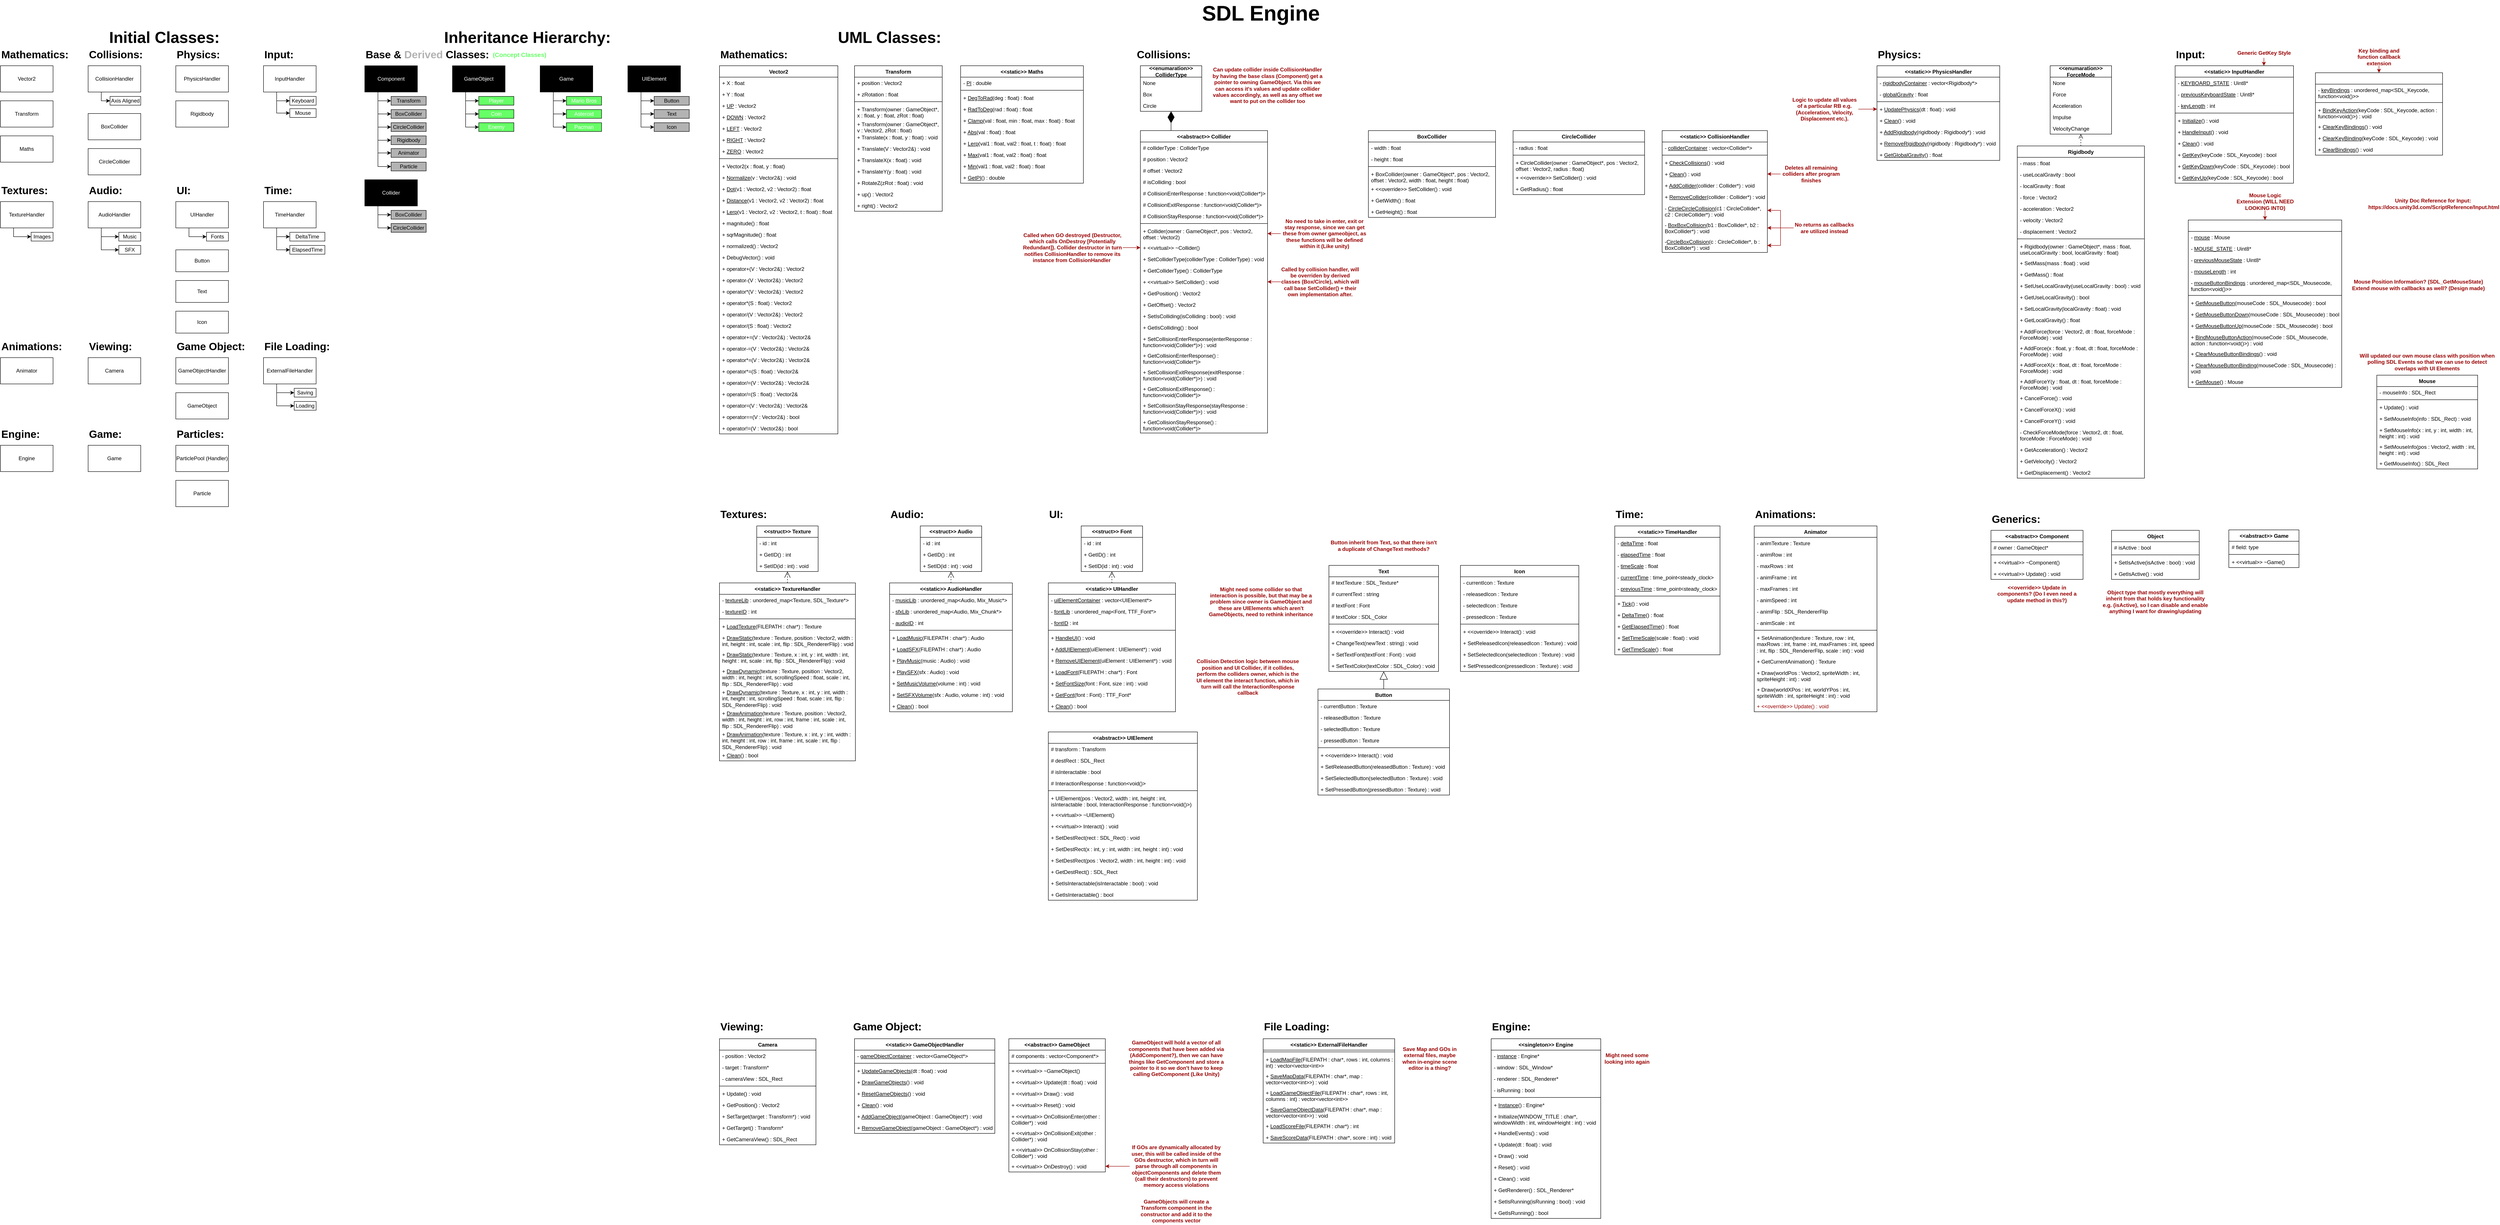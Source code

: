 <mxfile version="22.1.2" type="device">
  <diagram name="Page-1" id="R6TBppXfZWCXH75fYYaK">
    <mxGraphModel dx="3187" dy="1964" grid="1" gridSize="10" guides="1" tooltips="1" connect="1" arrows="1" fold="1" page="1" pageScale="1" pageWidth="827" pageHeight="1169" math="0" shadow="0">
      <root>
        <mxCell id="0" />
        <mxCell id="1" parent="0" />
        <mxCell id="SBMeFAJlEWchc6X-bSF--1" value="&lt;b&gt;&lt;font style=&quot;font-size: 48px;&quot;&gt;SDL Engine&lt;/font&gt;&lt;/b&gt;" style="text;html=1;strokeColor=none;fillColor=none;align=center;verticalAlign=middle;whiteSpace=wrap;rounded=0;" parent="1" vertex="1">
          <mxGeometry x="2775" y="10" width="280" height="60" as="geometry" />
        </mxCell>
        <mxCell id="SBMeFAJlEWchc6X-bSF--2" value="Transform" style="rounded=0;whiteSpace=wrap;html=1;" parent="1" vertex="1">
          <mxGeometry x="40" y="240" width="120" height="60" as="geometry" />
        </mxCell>
        <mxCell id="SBMeFAJlEWchc6X-bSF--3" value="Vector2" style="rounded=0;whiteSpace=wrap;html=1;" parent="1" vertex="1">
          <mxGeometry x="40" y="160" width="120" height="60" as="geometry" />
        </mxCell>
        <mxCell id="SBMeFAJlEWchc6X-bSF--4" value="&lt;font style=&quot;font-size: 24px;&quot;&gt;&lt;b&gt;Mathematics:&lt;/b&gt;&lt;/font&gt;" style="text;html=1;strokeColor=none;fillColor=none;align=left;verticalAlign=middle;whiteSpace=wrap;rounded=0;" parent="1" vertex="1">
          <mxGeometry x="40" y="120" width="160" height="30" as="geometry" />
        </mxCell>
        <mxCell id="SBMeFAJlEWchc6X-bSF--5" value="&lt;font style=&quot;font-size: 24px;&quot;&gt;&lt;b&gt;Collisions:&lt;/b&gt;&lt;/font&gt;" style="text;html=1;strokeColor=none;fillColor=none;align=left;verticalAlign=middle;whiteSpace=wrap;rounded=0;" parent="1" vertex="1">
          <mxGeometry x="240" y="120" width="130" height="30" as="geometry" />
        </mxCell>
        <mxCell id="X7MkvyAMtegaUzHnTH6l-51" style="edgeStyle=orthogonalEdgeStyle;rounded=0;orthogonalLoop=1;jettySize=auto;html=1;exitX=0.25;exitY=1;exitDx=0;exitDy=0;entryX=0;entryY=0.5;entryDx=0;entryDy=0;" parent="1" source="SBMeFAJlEWchc6X-bSF--6" target="X7MkvyAMtegaUzHnTH6l-50" edge="1">
          <mxGeometry relative="1" as="geometry">
            <Array as="points">
              <mxPoint x="270" y="240" />
            </Array>
          </mxGeometry>
        </mxCell>
        <mxCell id="SBMeFAJlEWchc6X-bSF--6" value="CollisionHandler" style="rounded=0;whiteSpace=wrap;html=1;" parent="1" vertex="1">
          <mxGeometry x="240" y="160" width="120" height="60" as="geometry" />
        </mxCell>
        <mxCell id="SBMeFAJlEWchc6X-bSF--7" value="BoxCollider" style="rounded=0;whiteSpace=wrap;html=1;" parent="1" vertex="1">
          <mxGeometry x="240" y="269" width="120" height="60" as="geometry" />
        </mxCell>
        <mxCell id="SBMeFAJlEWchc6X-bSF--8" value="CircleCollider" style="rounded=0;whiteSpace=wrap;html=1;" parent="1" vertex="1">
          <mxGeometry x="240" y="349" width="120" height="60" as="geometry" />
        </mxCell>
        <mxCell id="SBMeFAJlEWchc6X-bSF--10" value="PhysicsHandler" style="rounded=0;whiteSpace=wrap;html=1;" parent="1" vertex="1">
          <mxGeometry x="440" y="160" width="120" height="60" as="geometry" />
        </mxCell>
        <mxCell id="SBMeFAJlEWchc6X-bSF--11" value="&lt;font style=&quot;font-size: 24px;&quot;&gt;&lt;b&gt;Physics:&lt;/b&gt;&lt;/font&gt;" style="text;html=1;strokeColor=none;fillColor=none;align=left;verticalAlign=middle;whiteSpace=wrap;rounded=0;" parent="1" vertex="1">
          <mxGeometry x="440" y="120" width="130" height="30" as="geometry" />
        </mxCell>
        <mxCell id="SBMeFAJlEWchc6X-bSF--12" value="Rigidbody" style="rounded=0;whiteSpace=wrap;html=1;" parent="1" vertex="1">
          <mxGeometry x="440" y="240" width="120" height="60" as="geometry" />
        </mxCell>
        <mxCell id="SBMeFAJlEWchc6X-bSF--13" value="&lt;font style=&quot;font-size: 24px;&quot;&gt;&lt;b&gt;Input:&lt;/b&gt;&lt;/font&gt;" style="text;html=1;strokeColor=none;fillColor=none;align=left;verticalAlign=middle;whiteSpace=wrap;rounded=0;" parent="1" vertex="1">
          <mxGeometry x="640" y="120" width="130" height="30" as="geometry" />
        </mxCell>
        <mxCell id="X7MkvyAMtegaUzHnTH6l-49" style="edgeStyle=orthogonalEdgeStyle;rounded=0;orthogonalLoop=1;jettySize=auto;html=1;exitX=0.25;exitY=1;exitDx=0;exitDy=0;entryX=0;entryY=0.5;entryDx=0;entryDy=0;" parent="1" source="SBMeFAJlEWchc6X-bSF--14" target="X7MkvyAMtegaUzHnTH6l-48" edge="1">
          <mxGeometry relative="1" as="geometry">
            <Array as="points">
              <mxPoint x="670" y="240" />
            </Array>
          </mxGeometry>
        </mxCell>
        <mxCell id="ZqmoNhAWYGBsESWfYvLH-79" style="edgeStyle=orthogonalEdgeStyle;rounded=0;orthogonalLoop=1;jettySize=auto;html=1;exitX=0.25;exitY=1;exitDx=0;exitDy=0;entryX=0;entryY=0.5;entryDx=0;entryDy=0;" parent="1" source="SBMeFAJlEWchc6X-bSF--14" target="ZqmoNhAWYGBsESWfYvLH-78" edge="1">
          <mxGeometry relative="1" as="geometry" />
        </mxCell>
        <mxCell id="SBMeFAJlEWchc6X-bSF--14" value="InputHandler" style="rounded=0;whiteSpace=wrap;html=1;" parent="1" vertex="1">
          <mxGeometry x="640" y="160" width="120" height="60" as="geometry" />
        </mxCell>
        <mxCell id="SBMeFAJlEWchc6X-bSF--15" value="&lt;font style=&quot;font-size: 24px;&quot;&gt;&lt;b&gt;Textures:&lt;/b&gt;&lt;/font&gt;" style="text;html=1;strokeColor=none;fillColor=none;align=left;verticalAlign=middle;whiteSpace=wrap;rounded=0;" parent="1" vertex="1">
          <mxGeometry x="40" y="430" width="130" height="30" as="geometry" />
        </mxCell>
        <mxCell id="SBMeFAJlEWchc6X-bSF--22" style="edgeStyle=orthogonalEdgeStyle;rounded=0;orthogonalLoop=1;jettySize=auto;html=1;exitX=0.25;exitY=1;exitDx=0;exitDy=0;entryX=0;entryY=0.5;entryDx=0;entryDy=0;" parent="1" source="SBMeFAJlEWchc6X-bSF--16" target="SBMeFAJlEWchc6X-bSF--21" edge="1">
          <mxGeometry relative="1" as="geometry" />
        </mxCell>
        <mxCell id="SBMeFAJlEWchc6X-bSF--16" value="TextureHandler" style="rounded=0;whiteSpace=wrap;html=1;" parent="1" vertex="1">
          <mxGeometry x="40" y="470" width="120" height="60" as="geometry" />
        </mxCell>
        <mxCell id="SBMeFAJlEWchc6X-bSF--17" value="&lt;font style=&quot;font-size: 24px;&quot;&gt;&lt;b&gt;Audio:&lt;/b&gt;&lt;/font&gt;" style="text;html=1;strokeColor=none;fillColor=none;align=left;verticalAlign=middle;whiteSpace=wrap;rounded=0;" parent="1" vertex="1">
          <mxGeometry x="240" y="430" width="130" height="30" as="geometry" />
        </mxCell>
        <mxCell id="SBMeFAJlEWchc6X-bSF--27" style="edgeStyle=orthogonalEdgeStyle;rounded=0;orthogonalLoop=1;jettySize=auto;html=1;exitX=0.25;exitY=1;exitDx=0;exitDy=0;entryX=0;entryY=0.5;entryDx=0;entryDy=0;" parent="1" source="SBMeFAJlEWchc6X-bSF--18" target="SBMeFAJlEWchc6X-bSF--25" edge="1">
          <mxGeometry relative="1" as="geometry" />
        </mxCell>
        <mxCell id="SBMeFAJlEWchc6X-bSF--28" style="edgeStyle=orthogonalEdgeStyle;rounded=0;orthogonalLoop=1;jettySize=auto;html=1;exitX=0.25;exitY=1;exitDx=0;exitDy=0;entryX=0;entryY=0.5;entryDx=0;entryDy=0;" parent="1" source="SBMeFAJlEWchc6X-bSF--18" target="SBMeFAJlEWchc6X-bSF--26" edge="1">
          <mxGeometry relative="1" as="geometry" />
        </mxCell>
        <mxCell id="SBMeFAJlEWchc6X-bSF--18" value="AudioHandler" style="rounded=0;whiteSpace=wrap;html=1;" parent="1" vertex="1">
          <mxGeometry x="240" y="470" width="120" height="60" as="geometry" />
        </mxCell>
        <mxCell id="SBMeFAJlEWchc6X-bSF--19" value="&lt;font style=&quot;font-size: 24px;&quot;&gt;&lt;b&gt;UI:&lt;/b&gt;&lt;/font&gt;" style="text;html=1;strokeColor=none;fillColor=none;align=left;verticalAlign=middle;whiteSpace=wrap;rounded=0;" parent="1" vertex="1">
          <mxGeometry x="440" y="430" width="130" height="30" as="geometry" />
        </mxCell>
        <mxCell id="SBMeFAJlEWchc6X-bSF--20" value="Button" style="rounded=0;whiteSpace=wrap;html=1;" parent="1" vertex="1">
          <mxGeometry x="440" y="580" width="120" height="50" as="geometry" />
        </mxCell>
        <mxCell id="SBMeFAJlEWchc6X-bSF--21" value="Images" style="rounded=0;whiteSpace=wrap;html=1;" parent="1" vertex="1">
          <mxGeometry x="110" y="540" width="50" height="20" as="geometry" />
        </mxCell>
        <mxCell id="SBMeFAJlEWchc6X-bSF--25" value="Music" style="rounded=0;whiteSpace=wrap;html=1;" parent="1" vertex="1">
          <mxGeometry x="310" y="540" width="50" height="20" as="geometry" />
        </mxCell>
        <mxCell id="SBMeFAJlEWchc6X-bSF--26" value="SFX" style="rounded=0;whiteSpace=wrap;html=1;" parent="1" vertex="1">
          <mxGeometry x="310" y="570" width="50" height="20" as="geometry" />
        </mxCell>
        <mxCell id="SBMeFAJlEWchc6X-bSF--29" value="Text" style="rounded=0;whiteSpace=wrap;html=1;" parent="1" vertex="1">
          <mxGeometry x="440" y="650" width="120" height="50" as="geometry" />
        </mxCell>
        <mxCell id="SBMeFAJlEWchc6X-bSF--30" value="&lt;font style=&quot;font-size: 24px;&quot;&gt;&lt;b&gt;Time:&lt;/b&gt;&lt;/font&gt;" style="text;html=1;strokeColor=none;fillColor=none;align=left;verticalAlign=middle;whiteSpace=wrap;rounded=0;" parent="1" vertex="1">
          <mxGeometry x="640" y="430" width="130" height="30" as="geometry" />
        </mxCell>
        <mxCell id="X7MkvyAMtegaUzHnTH6l-45" style="edgeStyle=orthogonalEdgeStyle;rounded=0;orthogonalLoop=1;jettySize=auto;html=1;exitX=0.25;exitY=1;exitDx=0;exitDy=0;entryX=0;entryY=0.5;entryDx=0;entryDy=0;" parent="1" source="SBMeFAJlEWchc6X-bSF--31" target="X7MkvyAMtegaUzHnTH6l-44" edge="1">
          <mxGeometry relative="1" as="geometry">
            <Array as="points">
              <mxPoint x="670" y="550" />
            </Array>
          </mxGeometry>
        </mxCell>
        <mxCell id="X7MkvyAMtegaUzHnTH6l-47" style="edgeStyle=orthogonalEdgeStyle;rounded=0;orthogonalLoop=1;jettySize=auto;html=1;exitX=0.25;exitY=1;exitDx=0;exitDy=0;entryX=0;entryY=0.5;entryDx=0;entryDy=0;" parent="1" source="SBMeFAJlEWchc6X-bSF--31" target="X7MkvyAMtegaUzHnTH6l-46" edge="1">
          <mxGeometry relative="1" as="geometry" />
        </mxCell>
        <mxCell id="SBMeFAJlEWchc6X-bSF--31" value="TimeHandler" style="rounded=0;whiteSpace=wrap;html=1;" parent="1" vertex="1">
          <mxGeometry x="640" y="470" width="120" height="60" as="geometry" />
        </mxCell>
        <mxCell id="SBMeFAJlEWchc6X-bSF--32" value="&lt;font style=&quot;font-size: 24px;&quot;&gt;&lt;b&gt;Animations:&lt;/b&gt;&lt;/font&gt;" style="text;html=1;strokeColor=none;fillColor=none;align=left;verticalAlign=middle;whiteSpace=wrap;rounded=0;" parent="1" vertex="1">
          <mxGeometry x="40" y="786" width="130" height="30" as="geometry" />
        </mxCell>
        <mxCell id="SBMeFAJlEWchc6X-bSF--33" value="Animator" style="rounded=0;whiteSpace=wrap;html=1;" parent="1" vertex="1">
          <mxGeometry x="40" y="826" width="120" height="60" as="geometry" />
        </mxCell>
        <mxCell id="SBMeFAJlEWchc6X-bSF--34" value="&lt;font style=&quot;font-size: 24px;&quot;&gt;&lt;b&gt;Viewing:&lt;/b&gt;&lt;/font&gt;" style="text;html=1;strokeColor=none;fillColor=none;align=left;verticalAlign=middle;whiteSpace=wrap;rounded=0;" parent="1" vertex="1">
          <mxGeometry x="240" y="786" width="130" height="30" as="geometry" />
        </mxCell>
        <mxCell id="SBMeFAJlEWchc6X-bSF--35" value="Camera" style="rounded=0;whiteSpace=wrap;html=1;" parent="1" vertex="1">
          <mxGeometry x="240" y="826" width="120" height="60" as="geometry" />
        </mxCell>
        <mxCell id="SBMeFAJlEWchc6X-bSF--36" value="&lt;font style=&quot;font-size: 24px;&quot;&gt;&lt;b&gt;Game Object:&lt;/b&gt;&lt;/font&gt;" style="text;html=1;strokeColor=none;fillColor=none;align=left;verticalAlign=middle;whiteSpace=wrap;rounded=0;" parent="1" vertex="1">
          <mxGeometry x="440" y="786" width="160" height="30" as="geometry" />
        </mxCell>
        <mxCell id="SBMeFAJlEWchc6X-bSF--37" value="GameObjectHandler" style="rounded=0;whiteSpace=wrap;html=1;" parent="1" vertex="1">
          <mxGeometry x="440" y="826" width="120" height="60" as="geometry" />
        </mxCell>
        <mxCell id="SBMeFAJlEWchc6X-bSF--38" value="GameObject" style="rounded=0;whiteSpace=wrap;html=1;" parent="1" vertex="1">
          <mxGeometry x="440" y="906" width="120" height="60" as="geometry" />
        </mxCell>
        <mxCell id="SBMeFAJlEWchc6X-bSF--40" value="&lt;font style=&quot;font-size: 24px;&quot;&gt;&lt;b&gt;File Loading:&lt;/b&gt;&lt;/font&gt;" style="text;html=1;strokeColor=none;fillColor=none;align=left;verticalAlign=middle;whiteSpace=wrap;rounded=0;" parent="1" vertex="1">
          <mxGeometry x="640" y="786" width="160" height="30" as="geometry" />
        </mxCell>
        <mxCell id="SBMeFAJlEWchc6X-bSF--44" style="edgeStyle=orthogonalEdgeStyle;rounded=0;orthogonalLoop=1;jettySize=auto;html=1;exitX=0.25;exitY=1;exitDx=0;exitDy=0;entryX=0;entryY=0.5;entryDx=0;entryDy=0;" parent="1" source="SBMeFAJlEWchc6X-bSF--41" target="SBMeFAJlEWchc6X-bSF--42" edge="1">
          <mxGeometry relative="1" as="geometry" />
        </mxCell>
        <mxCell id="SBMeFAJlEWchc6X-bSF--45" style="edgeStyle=orthogonalEdgeStyle;rounded=0;orthogonalLoop=1;jettySize=auto;html=1;exitX=0.25;exitY=1;exitDx=0;exitDy=0;entryX=0;entryY=0.5;entryDx=0;entryDy=0;" parent="1" source="SBMeFAJlEWchc6X-bSF--41" target="SBMeFAJlEWchc6X-bSF--43" edge="1">
          <mxGeometry relative="1" as="geometry" />
        </mxCell>
        <mxCell id="SBMeFAJlEWchc6X-bSF--41" value="ExternalFileHandler" style="rounded=0;whiteSpace=wrap;html=1;" parent="1" vertex="1">
          <mxGeometry x="640" y="826" width="120" height="60" as="geometry" />
        </mxCell>
        <mxCell id="SBMeFAJlEWchc6X-bSF--42" value="Saving" style="rounded=0;whiteSpace=wrap;html=1;" parent="1" vertex="1">
          <mxGeometry x="710" y="896" width="50" height="20" as="geometry" />
        </mxCell>
        <mxCell id="SBMeFAJlEWchc6X-bSF--43" value="Loading" style="rounded=0;whiteSpace=wrap;html=1;" parent="1" vertex="1">
          <mxGeometry x="710" y="926" width="50" height="20" as="geometry" />
        </mxCell>
        <mxCell id="SBMeFAJlEWchc6X-bSF--46" value="Game" style="rounded=0;whiteSpace=wrap;html=1;" parent="1" vertex="1">
          <mxGeometry x="240" y="1026" width="120" height="60" as="geometry" />
        </mxCell>
        <mxCell id="X7MkvyAMtegaUzHnTH6l-1" value="&lt;font size=&quot;1&quot; style=&quot;&quot;&gt;&lt;b style=&quot;font-size: 36px;&quot;&gt;Inheritance Hierarchy:&lt;/b&gt;&lt;/font&gt;" style="text;html=1;strokeColor=none;fillColor=none;align=left;verticalAlign=middle;whiteSpace=wrap;rounded=0;" parent="1" vertex="1">
          <mxGeometry x="1050" y="80" width="390" height="30" as="geometry" />
        </mxCell>
        <mxCell id="X7MkvyAMtegaUzHnTH6l-2" value="&lt;font style=&quot;font-size: 24px;&quot;&gt;&lt;b&gt;Base &amp;amp; &lt;font color=&quot;#b3b3b3&quot;&gt;Derived&lt;/font&gt; Classes:&lt;/b&gt;&lt;/font&gt;" style="text;html=1;strokeColor=none;fillColor=none;align=left;verticalAlign=middle;whiteSpace=wrap;rounded=0;" parent="1" vertex="1">
          <mxGeometry x="871" y="120" width="290" height="30" as="geometry" />
        </mxCell>
        <mxCell id="X7MkvyAMtegaUzHnTH6l-26" style="edgeStyle=orthogonalEdgeStyle;rounded=0;orthogonalLoop=1;jettySize=auto;html=1;exitX=0.25;exitY=1;exitDx=0;exitDy=0;entryX=0;entryY=0.5;entryDx=0;entryDy=0;" parent="1" source="X7MkvyAMtegaUzHnTH6l-3" target="X7MkvyAMtegaUzHnTH6l-6" edge="1">
          <mxGeometry relative="1" as="geometry">
            <Array as="points">
              <mxPoint x="901" y="240" />
            </Array>
          </mxGeometry>
        </mxCell>
        <mxCell id="X7MkvyAMtegaUzHnTH6l-27" style="edgeStyle=orthogonalEdgeStyle;rounded=0;orthogonalLoop=1;jettySize=auto;html=1;exitX=0.25;exitY=1;exitDx=0;exitDy=0;entryX=0;entryY=0.5;entryDx=0;entryDy=0;" parent="1" source="X7MkvyAMtegaUzHnTH6l-3" target="X7MkvyAMtegaUzHnTH6l-7" edge="1">
          <mxGeometry relative="1" as="geometry" />
        </mxCell>
        <mxCell id="X7MkvyAMtegaUzHnTH6l-28" style="edgeStyle=orthogonalEdgeStyle;rounded=0;orthogonalLoop=1;jettySize=auto;html=1;exitX=0.25;exitY=1;exitDx=0;exitDy=0;entryX=0;entryY=0.5;entryDx=0;entryDy=0;" parent="1" source="X7MkvyAMtegaUzHnTH6l-3" target="X7MkvyAMtegaUzHnTH6l-8" edge="1">
          <mxGeometry relative="1" as="geometry" />
        </mxCell>
        <mxCell id="X7MkvyAMtegaUzHnTH6l-29" style="edgeStyle=orthogonalEdgeStyle;rounded=0;orthogonalLoop=1;jettySize=auto;html=1;exitX=0.25;exitY=1;exitDx=0;exitDy=0;entryX=0;entryY=0.5;entryDx=0;entryDy=0;" parent="1" source="X7MkvyAMtegaUzHnTH6l-3" target="X7MkvyAMtegaUzHnTH6l-9" edge="1">
          <mxGeometry relative="1" as="geometry" />
        </mxCell>
        <mxCell id="X7MkvyAMtegaUzHnTH6l-30" style="edgeStyle=orthogonalEdgeStyle;rounded=0;orthogonalLoop=1;jettySize=auto;html=1;exitX=0.25;exitY=1;exitDx=0;exitDy=0;entryX=0;entryY=0.5;entryDx=0;entryDy=0;" parent="1" source="X7MkvyAMtegaUzHnTH6l-3" target="X7MkvyAMtegaUzHnTH6l-12" edge="1">
          <mxGeometry relative="1" as="geometry" />
        </mxCell>
        <mxCell id="v75YZ5RxLIhq8jOqsILI-6" style="edgeStyle=orthogonalEdgeStyle;rounded=0;orthogonalLoop=1;jettySize=auto;html=1;exitX=0.25;exitY=1;exitDx=0;exitDy=0;entryX=0;entryY=0.5;entryDx=0;entryDy=0;" parent="1" source="X7MkvyAMtegaUzHnTH6l-3" target="v75YZ5RxLIhq8jOqsILI-5" edge="1">
          <mxGeometry relative="1" as="geometry" />
        </mxCell>
        <mxCell id="X7MkvyAMtegaUzHnTH6l-3" value="&lt;font color=&quot;#ffffff&quot;&gt;Component&lt;/font&gt;" style="rounded=0;whiteSpace=wrap;html=1;fillColor=#000000;" parent="1" vertex="1">
          <mxGeometry x="871" y="160" width="120" height="60" as="geometry" />
        </mxCell>
        <mxCell id="X7MkvyAMtegaUzHnTH6l-25" style="edgeStyle=orthogonalEdgeStyle;rounded=0;orthogonalLoop=1;jettySize=auto;html=1;exitX=0.25;exitY=1;exitDx=0;exitDy=0;entryX=0;entryY=0.5;entryDx=0;entryDy=0;" parent="1" source="X7MkvyAMtegaUzHnTH6l-5" target="X7MkvyAMtegaUzHnTH6l-21" edge="1">
          <mxGeometry relative="1" as="geometry">
            <Array as="points">
              <mxPoint x="1101" y="240" />
            </Array>
          </mxGeometry>
        </mxCell>
        <mxCell id="X7MkvyAMtegaUzHnTH6l-32" style="edgeStyle=orthogonalEdgeStyle;rounded=0;orthogonalLoop=1;jettySize=auto;html=1;exitX=0.25;exitY=1;exitDx=0;exitDy=0;entryX=0;entryY=0.5;entryDx=0;entryDy=0;" parent="1" source="X7MkvyAMtegaUzHnTH6l-5" target="X7MkvyAMtegaUzHnTH6l-22" edge="1">
          <mxGeometry relative="1" as="geometry" />
        </mxCell>
        <mxCell id="X7MkvyAMtegaUzHnTH6l-33" style="edgeStyle=orthogonalEdgeStyle;rounded=0;orthogonalLoop=1;jettySize=auto;html=1;exitX=0.25;exitY=1;exitDx=0;exitDy=0;entryX=0;entryY=0.5;entryDx=0;entryDy=0;" parent="1" source="X7MkvyAMtegaUzHnTH6l-5" target="X7MkvyAMtegaUzHnTH6l-23" edge="1">
          <mxGeometry relative="1" as="geometry" />
        </mxCell>
        <mxCell id="X7MkvyAMtegaUzHnTH6l-5" value="&lt;font color=&quot;#ffffff&quot;&gt;GameObject&lt;/font&gt;" style="rounded=0;whiteSpace=wrap;html=1;fillColor=#000000;" parent="1" vertex="1">
          <mxGeometry x="1071" y="160" width="120" height="60" as="geometry" />
        </mxCell>
        <mxCell id="X7MkvyAMtegaUzHnTH6l-6" value="Transform" style="rounded=0;whiteSpace=wrap;html=1;fillColor=#B3B3B3;" parent="1" vertex="1">
          <mxGeometry x="931" y="230" width="80" height="20" as="geometry" />
        </mxCell>
        <mxCell id="X7MkvyAMtegaUzHnTH6l-7" value="BoxCollider" style="rounded=0;whiteSpace=wrap;html=1;fillColor=#B3B3B3;" parent="1" vertex="1">
          <mxGeometry x="931" y="260" width="80" height="20" as="geometry" />
        </mxCell>
        <mxCell id="X7MkvyAMtegaUzHnTH6l-8" value="CircleCollider" style="rounded=0;whiteSpace=wrap;html=1;fillColor=#B3B3B3;" parent="1" vertex="1">
          <mxGeometry x="931" y="290" width="80" height="20" as="geometry" />
        </mxCell>
        <mxCell id="X7MkvyAMtegaUzHnTH6l-9" value="Rigidbody" style="rounded=0;whiteSpace=wrap;html=1;fillColor=#B3B3B3;" parent="1" vertex="1">
          <mxGeometry x="931" y="320" width="80" height="20" as="geometry" />
        </mxCell>
        <mxCell id="X7MkvyAMtegaUzHnTH6l-10" value="&lt;font style=&quot;font-size: 24px;&quot;&gt;&lt;b&gt;Engine:&lt;/b&gt;&lt;/font&gt;" style="text;html=1;strokeColor=none;fillColor=none;align=left;verticalAlign=middle;whiteSpace=wrap;rounded=0;" parent="1" vertex="1">
          <mxGeometry x="40" y="986" width="130" height="30" as="geometry" />
        </mxCell>
        <mxCell id="X7MkvyAMtegaUzHnTH6l-11" value="Engine" style="rounded=0;whiteSpace=wrap;html=1;" parent="1" vertex="1">
          <mxGeometry x="40" y="1026" width="120" height="60" as="geometry" />
        </mxCell>
        <mxCell id="X7MkvyAMtegaUzHnTH6l-12" value="Animator" style="rounded=0;whiteSpace=wrap;html=1;fillColor=#B3B3B3;" parent="1" vertex="1">
          <mxGeometry x="931" y="349" width="80" height="20" as="geometry" />
        </mxCell>
        <mxCell id="X7MkvyAMtegaUzHnTH6l-37" style="edgeStyle=orthogonalEdgeStyle;rounded=0;orthogonalLoop=1;jettySize=auto;html=1;exitX=0.25;exitY=1;exitDx=0;exitDy=0;entryX=0;entryY=0.5;entryDx=0;entryDy=0;" parent="1" source="X7MkvyAMtegaUzHnTH6l-14" target="X7MkvyAMtegaUzHnTH6l-34" edge="1">
          <mxGeometry relative="1" as="geometry">
            <Array as="points">
              <mxPoint x="1301" y="240" />
            </Array>
          </mxGeometry>
        </mxCell>
        <mxCell id="X7MkvyAMtegaUzHnTH6l-38" style="edgeStyle=orthogonalEdgeStyle;rounded=0;orthogonalLoop=1;jettySize=auto;html=1;exitX=0.25;exitY=1;exitDx=0;exitDy=0;entryX=0;entryY=0.5;entryDx=0;entryDy=0;" parent="1" source="X7MkvyAMtegaUzHnTH6l-14" target="X7MkvyAMtegaUzHnTH6l-35" edge="1">
          <mxGeometry relative="1" as="geometry" />
        </mxCell>
        <mxCell id="X7MkvyAMtegaUzHnTH6l-39" style="edgeStyle=orthogonalEdgeStyle;rounded=0;orthogonalLoop=1;jettySize=auto;html=1;exitX=0.25;exitY=1;exitDx=0;exitDy=0;entryX=0;entryY=0.5;entryDx=0;entryDy=0;" parent="1" source="X7MkvyAMtegaUzHnTH6l-14" target="X7MkvyAMtegaUzHnTH6l-36" edge="1">
          <mxGeometry relative="1" as="geometry" />
        </mxCell>
        <mxCell id="X7MkvyAMtegaUzHnTH6l-14" value="&lt;font color=&quot;#ffffff&quot;&gt;Game&lt;/font&gt;" style="rounded=0;whiteSpace=wrap;html=1;fillColor=#000000;" parent="1" vertex="1">
          <mxGeometry x="1271" y="160" width="120" height="60" as="geometry" />
        </mxCell>
        <mxCell id="X7MkvyAMtegaUzHnTH6l-15" value="Button" style="rounded=0;whiteSpace=wrap;html=1;fillColor=#B3B3B3;" parent="1" vertex="1">
          <mxGeometry x="1531" y="230" width="80" height="20" as="geometry" />
        </mxCell>
        <mxCell id="X7MkvyAMtegaUzHnTH6l-16" value="Text" style="rounded=0;whiteSpace=wrap;html=1;fillColor=#B3B3B3;" parent="1" vertex="1">
          <mxGeometry x="1531" y="260" width="80" height="20" as="geometry" />
        </mxCell>
        <mxCell id="X7MkvyAMtegaUzHnTH6l-17" value="Icon" style="rounded=0;whiteSpace=wrap;html=1;fillColor=#B3B3B3;" parent="1" vertex="1">
          <mxGeometry x="1531" y="290" width="80" height="20" as="geometry" />
        </mxCell>
        <mxCell id="X7MkvyAMtegaUzHnTH6l-18" value="Icon" style="rounded=0;whiteSpace=wrap;html=1;" parent="1" vertex="1">
          <mxGeometry x="440" y="720" width="120" height="50" as="geometry" />
        </mxCell>
        <mxCell id="X7MkvyAMtegaUzHnTH6l-40" style="edgeStyle=orthogonalEdgeStyle;rounded=0;orthogonalLoop=1;jettySize=auto;html=1;exitX=0.25;exitY=1;exitDx=0;exitDy=0;entryX=0;entryY=0.5;entryDx=0;entryDy=0;" parent="1" source="X7MkvyAMtegaUzHnTH6l-19" target="X7MkvyAMtegaUzHnTH6l-15" edge="1">
          <mxGeometry relative="1" as="geometry">
            <Array as="points">
              <mxPoint x="1501" y="240" />
            </Array>
          </mxGeometry>
        </mxCell>
        <mxCell id="X7MkvyAMtegaUzHnTH6l-41" style="edgeStyle=orthogonalEdgeStyle;rounded=0;orthogonalLoop=1;jettySize=auto;html=1;exitX=0.25;exitY=1;exitDx=0;exitDy=0;entryX=0;entryY=0.5;entryDx=0;entryDy=0;" parent="1" source="X7MkvyAMtegaUzHnTH6l-19" target="X7MkvyAMtegaUzHnTH6l-16" edge="1">
          <mxGeometry relative="1" as="geometry" />
        </mxCell>
        <mxCell id="X7MkvyAMtegaUzHnTH6l-42" style="edgeStyle=orthogonalEdgeStyle;rounded=0;orthogonalLoop=1;jettySize=auto;html=1;exitX=0.25;exitY=1;exitDx=0;exitDy=0;entryX=0;entryY=0.5;entryDx=0;entryDy=0;" parent="1" source="X7MkvyAMtegaUzHnTH6l-19" target="X7MkvyAMtegaUzHnTH6l-17" edge="1">
          <mxGeometry relative="1" as="geometry" />
        </mxCell>
        <mxCell id="X7MkvyAMtegaUzHnTH6l-19" value="&lt;font color=&quot;#ffffff&quot;&gt;UIElement&lt;/font&gt;" style="rounded=0;whiteSpace=wrap;html=1;fillColor=#000000;" parent="1" vertex="1">
          <mxGeometry x="1471" y="160" width="120" height="60" as="geometry" />
        </mxCell>
        <mxCell id="paUz-dMZTLvUOIFdrSDC-26" style="edgeStyle=orthogonalEdgeStyle;rounded=0;orthogonalLoop=1;jettySize=auto;html=1;exitX=0.25;exitY=1;exitDx=0;exitDy=0;entryX=0;entryY=0.5;entryDx=0;entryDy=0;" parent="1" source="X7MkvyAMtegaUzHnTH6l-20" target="paUz-dMZTLvUOIFdrSDC-24" edge="1">
          <mxGeometry relative="1" as="geometry" />
        </mxCell>
        <mxCell id="X7MkvyAMtegaUzHnTH6l-20" value="UIHandler" style="rounded=0;whiteSpace=wrap;html=1;" parent="1" vertex="1">
          <mxGeometry x="440" y="470" width="120" height="60" as="geometry" />
        </mxCell>
        <mxCell id="X7MkvyAMtegaUzHnTH6l-21" value="&lt;font color=&quot;#ffffff&quot;&gt;Player&lt;/font&gt;" style="rounded=0;whiteSpace=wrap;html=1;fillColor=#66FF66;" parent="1" vertex="1">
          <mxGeometry x="1131" y="230" width="80" height="20" as="geometry" />
        </mxCell>
        <mxCell id="X7MkvyAMtegaUzHnTH6l-22" value="&lt;font color=&quot;#ffffff&quot;&gt;Coin&lt;/font&gt;" style="rounded=0;whiteSpace=wrap;html=1;fillColor=#66FF66;" parent="1" vertex="1">
          <mxGeometry x="1131" y="260" width="80" height="20" as="geometry" />
        </mxCell>
        <mxCell id="X7MkvyAMtegaUzHnTH6l-23" value="&lt;font color=&quot;#ffffff&quot;&gt;Enemy&lt;/font&gt;" style="rounded=0;whiteSpace=wrap;html=1;fillColor=#66FF66;" parent="1" vertex="1">
          <mxGeometry x="1131" y="290" width="80" height="20" as="geometry" />
        </mxCell>
        <mxCell id="X7MkvyAMtegaUzHnTH6l-34" value="&lt;font color=&quot;#ffffff&quot;&gt;Mario Bros&lt;/font&gt;" style="rounded=0;whiteSpace=wrap;html=1;fillColor=#66FF66;" parent="1" vertex="1">
          <mxGeometry x="1331" y="230" width="80" height="20" as="geometry" />
        </mxCell>
        <mxCell id="X7MkvyAMtegaUzHnTH6l-35" value="&lt;font color=&quot;#ffffff&quot;&gt;Asteroid&lt;/font&gt;" style="rounded=0;whiteSpace=wrap;html=1;fillColor=#66FF66;" parent="1" vertex="1">
          <mxGeometry x="1331" y="260" width="80" height="20" as="geometry" />
        </mxCell>
        <mxCell id="X7MkvyAMtegaUzHnTH6l-36" value="&lt;font color=&quot;#ffffff&quot;&gt;Pacman&lt;/font&gt;" style="rounded=0;whiteSpace=wrap;html=1;fillColor=#66FF66;" parent="1" vertex="1">
          <mxGeometry x="1331" y="290" width="80" height="20" as="geometry" />
        </mxCell>
        <mxCell id="X7MkvyAMtegaUzHnTH6l-43" value="&lt;b style=&quot;&quot;&gt;&lt;font color=&quot;#66ff66&quot; style=&quot;font-size: 14px;&quot;&gt;(Concept Classes)&lt;/font&gt;&lt;/b&gt;" style="text;html=1;strokeColor=none;fillColor=none;align=left;verticalAlign=middle;whiteSpace=wrap;rounded=0;" parent="1" vertex="1">
          <mxGeometry x="1161" y="120" width="129" height="30" as="geometry" />
        </mxCell>
        <mxCell id="X7MkvyAMtegaUzHnTH6l-44" value="DeltaTime" style="rounded=0;whiteSpace=wrap;html=1;" parent="1" vertex="1">
          <mxGeometry x="700" y="540" width="80" height="20" as="geometry" />
        </mxCell>
        <mxCell id="X7MkvyAMtegaUzHnTH6l-46" value="ElapsedTime" style="rounded=0;whiteSpace=wrap;html=1;" parent="1" vertex="1">
          <mxGeometry x="700" y="570" width="80" height="20" as="geometry" />
        </mxCell>
        <mxCell id="X7MkvyAMtegaUzHnTH6l-48" value="Keyboard" style="rounded=0;whiteSpace=wrap;html=1;" parent="1" vertex="1">
          <mxGeometry x="700" y="230" width="60" height="20" as="geometry" />
        </mxCell>
        <mxCell id="X7MkvyAMtegaUzHnTH6l-50" value="Axis Aligned" style="rounded=0;whiteSpace=wrap;html=1;" parent="1" vertex="1">
          <mxGeometry x="290" y="230" width="70" height="20" as="geometry" />
        </mxCell>
        <mxCell id="v75YZ5RxLIhq8jOqsILI-1" value="&lt;font style=&quot;font-size: 24px;&quot;&gt;&lt;b&gt;Game:&lt;/b&gt;&lt;/font&gt;" style="text;html=1;strokeColor=none;fillColor=none;align=left;verticalAlign=middle;whiteSpace=wrap;rounded=0;" parent="1" vertex="1">
          <mxGeometry x="240" y="986" width="130" height="30" as="geometry" />
        </mxCell>
        <mxCell id="v75YZ5RxLIhq8jOqsILI-2" value="&lt;font style=&quot;font-size: 24px;&quot;&gt;&lt;b&gt;Particles:&lt;/b&gt;&lt;/font&gt;" style="text;html=1;strokeColor=none;fillColor=none;align=left;verticalAlign=middle;whiteSpace=wrap;rounded=0;" parent="1" vertex="1">
          <mxGeometry x="440" y="986" width="130" height="30" as="geometry" />
        </mxCell>
        <mxCell id="v75YZ5RxLIhq8jOqsILI-3" value="ParticlePool (Handler)" style="rounded=0;whiteSpace=wrap;html=1;" parent="1" vertex="1">
          <mxGeometry x="440" y="1026" width="120" height="60" as="geometry" />
        </mxCell>
        <mxCell id="v75YZ5RxLIhq8jOqsILI-4" value="Particle" style="rounded=0;whiteSpace=wrap;html=1;" parent="1" vertex="1">
          <mxGeometry x="440" y="1106" width="120" height="60" as="geometry" />
        </mxCell>
        <mxCell id="v75YZ5RxLIhq8jOqsILI-5" value="Particle" style="rounded=0;whiteSpace=wrap;html=1;fillColor=#B3B3B3;" parent="1" vertex="1">
          <mxGeometry x="931" y="380" width="80" height="20" as="geometry" />
        </mxCell>
        <mxCell id="v75YZ5RxLIhq8jOqsILI-7" value="&lt;font size=&quot;1&quot; style=&quot;&quot;&gt;&lt;b style=&quot;font-size: 36px;&quot;&gt;UML Classes:&lt;/b&gt;&lt;/font&gt;" style="text;html=1;strokeColor=none;fillColor=none;align=center;verticalAlign=middle;whiteSpace=wrap;rounded=0;" parent="1" vertex="1">
          <mxGeometry x="1873" y="80" width="390" height="30" as="geometry" />
        </mxCell>
        <mxCell id="v75YZ5RxLIhq8jOqsILI-8" value="&lt;font style=&quot;font-size: 24px;&quot;&gt;&lt;b&gt;Mathematics:&lt;/b&gt;&lt;/font&gt;" style="text;html=1;strokeColor=none;fillColor=none;align=left;verticalAlign=middle;whiteSpace=wrap;rounded=0;" parent="1" vertex="1">
          <mxGeometry x="1680" y="120" width="160" height="30" as="geometry" />
        </mxCell>
        <mxCell id="v75YZ5RxLIhq8jOqsILI-9" value="Vector2" style="swimlane;fontStyle=1;align=center;verticalAlign=top;childLayout=stackLayout;horizontal=1;startSize=26;horizontalStack=0;resizeParent=1;resizeParentMax=0;resizeLast=0;collapsible=1;marginBottom=0;whiteSpace=wrap;html=1;" parent="1" vertex="1">
          <mxGeometry x="1680" y="160" width="270" height="840" as="geometry" />
        </mxCell>
        <mxCell id="v75YZ5RxLIhq8jOqsILI-10" value="+ X : float" style="text;strokeColor=none;fillColor=none;align=left;verticalAlign=top;spacingLeft=4;spacingRight=4;overflow=hidden;rotatable=0;points=[[0,0.5],[1,0.5]];portConstraint=eastwest;whiteSpace=wrap;html=1;" parent="v75YZ5RxLIhq8jOqsILI-9" vertex="1">
          <mxGeometry y="26" width="270" height="26" as="geometry" />
        </mxCell>
        <mxCell id="v75YZ5RxLIhq8jOqsILI-19" value="+ Y : float" style="text;strokeColor=none;fillColor=none;align=left;verticalAlign=top;spacingLeft=4;spacingRight=4;overflow=hidden;rotatable=0;points=[[0,0.5],[1,0.5]];portConstraint=eastwest;whiteSpace=wrap;html=1;" parent="v75YZ5RxLIhq8jOqsILI-9" vertex="1">
          <mxGeometry y="52" width="270" height="26" as="geometry" />
        </mxCell>
        <mxCell id="v75YZ5RxLIhq8jOqsILI-18" value="+ &lt;u&gt;UP&lt;/u&gt; : Vector2" style="text;strokeColor=none;fillColor=none;align=left;verticalAlign=top;spacingLeft=4;spacingRight=4;overflow=hidden;rotatable=0;points=[[0,0.5],[1,0.5]];portConstraint=eastwest;whiteSpace=wrap;html=1;" parent="v75YZ5RxLIhq8jOqsILI-9" vertex="1">
          <mxGeometry y="78" width="270" height="26" as="geometry" />
        </mxCell>
        <mxCell id="v75YZ5RxLIhq8jOqsILI-13" value="+ &lt;u&gt;DOWN&lt;/u&gt;&amp;nbsp;: Vector2" style="text;strokeColor=none;fillColor=none;align=left;verticalAlign=top;spacingLeft=4;spacingRight=4;overflow=hidden;rotatable=0;points=[[0,0.5],[1,0.5]];portConstraint=eastwest;whiteSpace=wrap;html=1;" parent="v75YZ5RxLIhq8jOqsILI-9" vertex="1">
          <mxGeometry y="104" width="270" height="26" as="geometry" />
        </mxCell>
        <mxCell id="v75YZ5RxLIhq8jOqsILI-14" value="+ &lt;u&gt;LEFT&lt;/u&gt;&amp;nbsp;: Vector2" style="text;strokeColor=none;fillColor=none;align=left;verticalAlign=top;spacingLeft=4;spacingRight=4;overflow=hidden;rotatable=0;points=[[0,0.5],[1,0.5]];portConstraint=eastwest;whiteSpace=wrap;html=1;" parent="v75YZ5RxLIhq8jOqsILI-9" vertex="1">
          <mxGeometry y="130" width="270" height="26" as="geometry" />
        </mxCell>
        <mxCell id="v75YZ5RxLIhq8jOqsILI-15" value="+ &lt;u&gt;RIGHT&lt;/u&gt;&amp;nbsp;: Vector2" style="text;strokeColor=none;fillColor=none;align=left;verticalAlign=top;spacingLeft=4;spacingRight=4;overflow=hidden;rotatable=0;points=[[0,0.5],[1,0.5]];portConstraint=eastwest;whiteSpace=wrap;html=1;" parent="v75YZ5RxLIhq8jOqsILI-9" vertex="1">
          <mxGeometry y="156" width="270" height="26" as="geometry" />
        </mxCell>
        <mxCell id="v75YZ5RxLIhq8jOqsILI-16" value="+ &lt;u&gt;ZERO&lt;/u&gt;&amp;nbsp;: Vector2" style="text;strokeColor=none;fillColor=none;align=left;verticalAlign=top;spacingLeft=4;spacingRight=4;overflow=hidden;rotatable=0;points=[[0,0.5],[1,0.5]];portConstraint=eastwest;whiteSpace=wrap;html=1;" parent="v75YZ5RxLIhq8jOqsILI-9" vertex="1">
          <mxGeometry y="182" width="270" height="26" as="geometry" />
        </mxCell>
        <mxCell id="v75YZ5RxLIhq8jOqsILI-11" value="" style="line;strokeWidth=1;fillColor=none;align=left;verticalAlign=middle;spacingTop=-1;spacingLeft=3;spacingRight=3;rotatable=0;labelPosition=right;points=[];portConstraint=eastwest;strokeColor=inherit;" parent="v75YZ5RxLIhq8jOqsILI-9" vertex="1">
          <mxGeometry y="208" width="270" height="8" as="geometry" />
        </mxCell>
        <mxCell id="v75YZ5RxLIhq8jOqsILI-17" value="+ Vector2(x : float, y : float)" style="text;strokeColor=none;fillColor=none;align=left;verticalAlign=top;spacingLeft=4;spacingRight=4;overflow=hidden;rotatable=0;points=[[0,0.5],[1,0.5]];portConstraint=eastwest;whiteSpace=wrap;html=1;" parent="v75YZ5RxLIhq8jOqsILI-9" vertex="1">
          <mxGeometry y="216" width="270" height="26" as="geometry" />
        </mxCell>
        <mxCell id="v75YZ5RxLIhq8jOqsILI-20" value="+ &lt;u&gt;Normalize&lt;/u&gt;(v : Vector2&amp;amp;) : void" style="text;strokeColor=none;fillColor=none;align=left;verticalAlign=top;spacingLeft=4;spacingRight=4;overflow=hidden;rotatable=0;points=[[0,0.5],[1,0.5]];portConstraint=eastwest;whiteSpace=wrap;html=1;" parent="v75YZ5RxLIhq8jOqsILI-9" vertex="1">
          <mxGeometry y="242" width="270" height="26" as="geometry" />
        </mxCell>
        <mxCell id="v75YZ5RxLIhq8jOqsILI-21" value="+ &lt;u&gt;Dot&lt;/u&gt;(v1 : Vector2, v2 : Vector2) : float" style="text;strokeColor=none;fillColor=none;align=left;verticalAlign=top;spacingLeft=4;spacingRight=4;overflow=hidden;rotatable=0;points=[[0,0.5],[1,0.5]];portConstraint=eastwest;whiteSpace=wrap;html=1;" parent="v75YZ5RxLIhq8jOqsILI-9" vertex="1">
          <mxGeometry y="268" width="270" height="26" as="geometry" />
        </mxCell>
        <mxCell id="v75YZ5RxLIhq8jOqsILI-22" value="+ &lt;u&gt;Distance&lt;/u&gt;(v1 : Vector2, v2 : Vector2) : float" style="text;strokeColor=none;fillColor=none;align=left;verticalAlign=top;spacingLeft=4;spacingRight=4;overflow=hidden;rotatable=0;points=[[0,0.5],[1,0.5]];portConstraint=eastwest;whiteSpace=wrap;html=1;" parent="v75YZ5RxLIhq8jOqsILI-9" vertex="1">
          <mxGeometry y="294" width="270" height="26" as="geometry" />
        </mxCell>
        <mxCell id="v75YZ5RxLIhq8jOqsILI-26" value="+ &lt;u&gt;Lerp&lt;/u&gt;(v1 : Vector2, v2 : Vector2, t : float) : float" style="text;strokeColor=none;fillColor=none;align=left;verticalAlign=top;spacingLeft=4;spacingRight=4;overflow=hidden;rotatable=0;points=[[0,0.5],[1,0.5]];portConstraint=eastwest;whiteSpace=wrap;html=1;" parent="v75YZ5RxLIhq8jOqsILI-9" vertex="1">
          <mxGeometry y="320" width="270" height="26" as="geometry" />
        </mxCell>
        <mxCell id="v75YZ5RxLIhq8jOqsILI-23" value="+ magnitude() : float" style="text;strokeColor=none;fillColor=none;align=left;verticalAlign=top;spacingLeft=4;spacingRight=4;overflow=hidden;rotatable=0;points=[[0,0.5],[1,0.5]];portConstraint=eastwest;whiteSpace=wrap;html=1;" parent="v75YZ5RxLIhq8jOqsILI-9" vertex="1">
          <mxGeometry y="346" width="270" height="26" as="geometry" />
        </mxCell>
        <mxCell id="v75YZ5RxLIhq8jOqsILI-24" value="+ sqrMagnitude() : float" style="text;strokeColor=none;fillColor=none;align=left;verticalAlign=top;spacingLeft=4;spacingRight=4;overflow=hidden;rotatable=0;points=[[0,0.5],[1,0.5]];portConstraint=eastwest;whiteSpace=wrap;html=1;" parent="v75YZ5RxLIhq8jOqsILI-9" vertex="1">
          <mxGeometry y="372" width="270" height="26" as="geometry" />
        </mxCell>
        <mxCell id="v75YZ5RxLIhq8jOqsILI-25" value="+ normalized() : Vector2" style="text;strokeColor=none;fillColor=none;align=left;verticalAlign=top;spacingLeft=4;spacingRight=4;overflow=hidden;rotatable=0;points=[[0,0.5],[1,0.5]];portConstraint=eastwest;whiteSpace=wrap;html=1;" parent="v75YZ5RxLIhq8jOqsILI-9" vertex="1">
          <mxGeometry y="398" width="270" height="26" as="geometry" />
        </mxCell>
        <mxCell id="v75YZ5RxLIhq8jOqsILI-28" value="+ DebugVector() : void" style="text;strokeColor=none;fillColor=none;align=left;verticalAlign=top;spacingLeft=4;spacingRight=4;overflow=hidden;rotatable=0;points=[[0,0.5],[1,0.5]];portConstraint=eastwest;whiteSpace=wrap;html=1;" parent="v75YZ5RxLIhq8jOqsILI-9" vertex="1">
          <mxGeometry y="424" width="270" height="26" as="geometry" />
        </mxCell>
        <mxCell id="v75YZ5RxLIhq8jOqsILI-29" value="+ operator+(V : Vector2&amp;amp;) : Vector2" style="text;strokeColor=none;fillColor=none;align=left;verticalAlign=top;spacingLeft=4;spacingRight=4;overflow=hidden;rotatable=0;points=[[0,0.5],[1,0.5]];portConstraint=eastwest;whiteSpace=wrap;html=1;" parent="v75YZ5RxLIhq8jOqsILI-9" vertex="1">
          <mxGeometry y="450" width="270" height="26" as="geometry" />
        </mxCell>
        <mxCell id="v75YZ5RxLIhq8jOqsILI-30" value="+ operator-(V : Vector2&amp;amp;) : Vector2" style="text;strokeColor=none;fillColor=none;align=left;verticalAlign=top;spacingLeft=4;spacingRight=4;overflow=hidden;rotatable=0;points=[[0,0.5],[1,0.5]];portConstraint=eastwest;whiteSpace=wrap;html=1;" parent="v75YZ5RxLIhq8jOqsILI-9" vertex="1">
          <mxGeometry y="476" width="270" height="26" as="geometry" />
        </mxCell>
        <mxCell id="v75YZ5RxLIhq8jOqsILI-31" value="+ operator*(V : Vector2&amp;amp;) : Vector2" style="text;strokeColor=none;fillColor=none;align=left;verticalAlign=top;spacingLeft=4;spacingRight=4;overflow=hidden;rotatable=0;points=[[0,0.5],[1,0.5]];portConstraint=eastwest;whiteSpace=wrap;html=1;" parent="v75YZ5RxLIhq8jOqsILI-9" vertex="1">
          <mxGeometry y="502" width="270" height="26" as="geometry" />
        </mxCell>
        <mxCell id="v75YZ5RxLIhq8jOqsILI-32" value="+ operator*(S : float) : Vector2" style="text;strokeColor=none;fillColor=none;align=left;verticalAlign=top;spacingLeft=4;spacingRight=4;overflow=hidden;rotatable=0;points=[[0,0.5],[1,0.5]];portConstraint=eastwest;whiteSpace=wrap;html=1;" parent="v75YZ5RxLIhq8jOqsILI-9" vertex="1">
          <mxGeometry y="528" width="270" height="26" as="geometry" />
        </mxCell>
        <mxCell id="v75YZ5RxLIhq8jOqsILI-33" value="+ operator/(V : Vector2&amp;amp;) : Vector2" style="text;strokeColor=none;fillColor=none;align=left;verticalAlign=top;spacingLeft=4;spacingRight=4;overflow=hidden;rotatable=0;points=[[0,0.5],[1,0.5]];portConstraint=eastwest;whiteSpace=wrap;html=1;" parent="v75YZ5RxLIhq8jOqsILI-9" vertex="1">
          <mxGeometry y="554" width="270" height="26" as="geometry" />
        </mxCell>
        <mxCell id="v75YZ5RxLIhq8jOqsILI-34" value="+ operator/(S : float) : Vector2" style="text;strokeColor=none;fillColor=none;align=left;verticalAlign=top;spacingLeft=4;spacingRight=4;overflow=hidden;rotatable=0;points=[[0,0.5],[1,0.5]];portConstraint=eastwest;whiteSpace=wrap;html=1;" parent="v75YZ5RxLIhq8jOqsILI-9" vertex="1">
          <mxGeometry y="580" width="270" height="26" as="geometry" />
        </mxCell>
        <mxCell id="v75YZ5RxLIhq8jOqsILI-36" value="+ operator+=(V : Vector2&amp;amp;) : Vector2&amp;amp;" style="text;strokeColor=none;fillColor=none;align=left;verticalAlign=top;spacingLeft=4;spacingRight=4;overflow=hidden;rotatable=0;points=[[0,0.5],[1,0.5]];portConstraint=eastwest;whiteSpace=wrap;html=1;" parent="v75YZ5RxLIhq8jOqsILI-9" vertex="1">
          <mxGeometry y="606" width="270" height="26" as="geometry" />
        </mxCell>
        <mxCell id="v75YZ5RxLIhq8jOqsILI-37" value="+ operator-=(V : Vector2&amp;amp;) : Vector2&amp;amp;" style="text;strokeColor=none;fillColor=none;align=left;verticalAlign=top;spacingLeft=4;spacingRight=4;overflow=hidden;rotatable=0;points=[[0,0.5],[1,0.5]];portConstraint=eastwest;whiteSpace=wrap;html=1;" parent="v75YZ5RxLIhq8jOqsILI-9" vertex="1">
          <mxGeometry y="632" width="270" height="26" as="geometry" />
        </mxCell>
        <mxCell id="v75YZ5RxLIhq8jOqsILI-38" value="+ operator*=(V : Vector2&amp;amp;) : Vector2&amp;amp;" style="text;strokeColor=none;fillColor=none;align=left;verticalAlign=top;spacingLeft=4;spacingRight=4;overflow=hidden;rotatable=0;points=[[0,0.5],[1,0.5]];portConstraint=eastwest;whiteSpace=wrap;html=1;" parent="v75YZ5RxLIhq8jOqsILI-9" vertex="1">
          <mxGeometry y="658" width="270" height="26" as="geometry" />
        </mxCell>
        <mxCell id="v75YZ5RxLIhq8jOqsILI-66" value="+ operator*=(S : float) : Vector2&amp;amp;" style="text;strokeColor=none;fillColor=none;align=left;verticalAlign=top;spacingLeft=4;spacingRight=4;overflow=hidden;rotatable=0;points=[[0,0.5],[1,0.5]];portConstraint=eastwest;whiteSpace=wrap;html=1;" parent="v75YZ5RxLIhq8jOqsILI-9" vertex="1">
          <mxGeometry y="684" width="270" height="26" as="geometry" />
        </mxCell>
        <mxCell id="v75YZ5RxLIhq8jOqsILI-67" value="+ operator/=(V : Vector2&amp;amp;) : Vector2&amp;amp;" style="text;strokeColor=none;fillColor=none;align=left;verticalAlign=top;spacingLeft=4;spacingRight=4;overflow=hidden;rotatable=0;points=[[0,0.5],[1,0.5]];portConstraint=eastwest;whiteSpace=wrap;html=1;" parent="v75YZ5RxLIhq8jOqsILI-9" vertex="1">
          <mxGeometry y="710" width="270" height="26" as="geometry" />
        </mxCell>
        <mxCell id="v75YZ5RxLIhq8jOqsILI-68" value="+ operator/=(S : float) : Vector2&amp;amp;" style="text;strokeColor=none;fillColor=none;align=left;verticalAlign=top;spacingLeft=4;spacingRight=4;overflow=hidden;rotatable=0;points=[[0,0.5],[1,0.5]];portConstraint=eastwest;whiteSpace=wrap;html=1;" parent="v75YZ5RxLIhq8jOqsILI-9" vertex="1">
          <mxGeometry y="736" width="270" height="26" as="geometry" />
        </mxCell>
        <mxCell id="v75YZ5RxLIhq8jOqsILI-69" value="+ operator=(V : Vector2&amp;amp;) : Vector2&amp;amp;" style="text;strokeColor=none;fillColor=none;align=left;verticalAlign=top;spacingLeft=4;spacingRight=4;overflow=hidden;rotatable=0;points=[[0,0.5],[1,0.5]];portConstraint=eastwest;whiteSpace=wrap;html=1;" parent="v75YZ5RxLIhq8jOqsILI-9" vertex="1">
          <mxGeometry y="762" width="270" height="26" as="geometry" />
        </mxCell>
        <mxCell id="v75YZ5RxLIhq8jOqsILI-70" value="+ operator==(V : Vector2&amp;amp;) : bool" style="text;strokeColor=none;fillColor=none;align=left;verticalAlign=top;spacingLeft=4;spacingRight=4;overflow=hidden;rotatable=0;points=[[0,0.5],[1,0.5]];portConstraint=eastwest;whiteSpace=wrap;html=1;" parent="v75YZ5RxLIhq8jOqsILI-9" vertex="1">
          <mxGeometry y="788" width="270" height="26" as="geometry" />
        </mxCell>
        <mxCell id="v75YZ5RxLIhq8jOqsILI-71" value="+ operator!=(V : Vector2&amp;amp;) : bool" style="text;strokeColor=none;fillColor=none;align=left;verticalAlign=top;spacingLeft=4;spacingRight=4;overflow=hidden;rotatable=0;points=[[0,0.5],[1,0.5]];portConstraint=eastwest;whiteSpace=wrap;html=1;" parent="v75YZ5RxLIhq8jOqsILI-9" vertex="1">
          <mxGeometry y="814" width="270" height="26" as="geometry" />
        </mxCell>
        <mxCell id="v75YZ5RxLIhq8jOqsILI-27" value="Maths" style="rounded=0;whiteSpace=wrap;html=1;" parent="1" vertex="1">
          <mxGeometry x="40" y="320" width="120" height="60" as="geometry" />
        </mxCell>
        <mxCell id="v75YZ5RxLIhq8jOqsILI-81" value="Transform" style="swimlane;fontStyle=1;align=center;verticalAlign=top;childLayout=stackLayout;horizontal=1;startSize=26;horizontalStack=0;resizeParent=1;resizeParentMax=0;resizeLast=0;collapsible=1;marginBottom=0;whiteSpace=wrap;html=1;" parent="1" vertex="1">
          <mxGeometry x="1988" y="160" width="200" height="332" as="geometry" />
        </mxCell>
        <mxCell id="v75YZ5RxLIhq8jOqsILI-82" value="+ position : Vector2" style="text;strokeColor=none;fillColor=none;align=left;verticalAlign=top;spacingLeft=4;spacingRight=4;overflow=hidden;rotatable=0;points=[[0,0.5],[1,0.5]];portConstraint=eastwest;whiteSpace=wrap;html=1;" parent="v75YZ5RxLIhq8jOqsILI-81" vertex="1">
          <mxGeometry y="26" width="200" height="26" as="geometry" />
        </mxCell>
        <mxCell id="v75YZ5RxLIhq8jOqsILI-85" value="+ zRotation : float" style="text;strokeColor=none;fillColor=none;align=left;verticalAlign=top;spacingLeft=4;spacingRight=4;overflow=hidden;rotatable=0;points=[[0,0.5],[1,0.5]];portConstraint=eastwest;whiteSpace=wrap;html=1;" parent="v75YZ5RxLIhq8jOqsILI-81" vertex="1">
          <mxGeometry y="52" width="200" height="26" as="geometry" />
        </mxCell>
        <mxCell id="v75YZ5RxLIhq8jOqsILI-83" value="" style="line;strokeWidth=1;fillColor=none;align=left;verticalAlign=middle;spacingTop=-1;spacingLeft=3;spacingRight=3;rotatable=0;labelPosition=right;points=[];portConstraint=eastwest;strokeColor=inherit;" parent="v75YZ5RxLIhq8jOqsILI-81" vertex="1">
          <mxGeometry y="78" width="200" height="8" as="geometry" />
        </mxCell>
        <mxCell id="v75YZ5RxLIhq8jOqsILI-84" value="+ Transform(owner : GameObject*, x : float, y : float, zRot : float)" style="text;strokeColor=none;fillColor=none;align=left;verticalAlign=top;spacingLeft=4;spacingRight=4;overflow=hidden;rotatable=0;points=[[0,0.5],[1,0.5]];portConstraint=eastwest;whiteSpace=wrap;html=1;" parent="v75YZ5RxLIhq8jOqsILI-81" vertex="1">
          <mxGeometry y="86" width="200" height="34" as="geometry" />
        </mxCell>
        <mxCell id="v75YZ5RxLIhq8jOqsILI-103" value="+ Transform(owner : GameObject*, v : Vector2, zRot : float)" style="text;strokeColor=none;fillColor=none;align=left;verticalAlign=top;spacingLeft=4;spacingRight=4;overflow=hidden;rotatable=0;points=[[0,0.5],[1,0.5]];portConstraint=eastwest;whiteSpace=wrap;html=1;" parent="v75YZ5RxLIhq8jOqsILI-81" vertex="1">
          <mxGeometry y="120" width="200" height="30" as="geometry" />
        </mxCell>
        <mxCell id="v75YZ5RxLIhq8jOqsILI-105" value="+ Translate(x : float, y : float) : void" style="text;strokeColor=none;fillColor=none;align=left;verticalAlign=top;spacingLeft=4;spacingRight=4;overflow=hidden;rotatable=0;points=[[0,0.5],[1,0.5]];portConstraint=eastwest;whiteSpace=wrap;html=1;" parent="v75YZ5RxLIhq8jOqsILI-81" vertex="1">
          <mxGeometry y="150" width="200" height="26" as="geometry" />
        </mxCell>
        <mxCell id="v75YZ5RxLIhq8jOqsILI-104" value="+ Translate(V : Vector2&amp;amp;) : void" style="text;strokeColor=none;fillColor=none;align=left;verticalAlign=top;spacingLeft=4;spacingRight=4;overflow=hidden;rotatable=0;points=[[0,0.5],[1,0.5]];portConstraint=eastwest;whiteSpace=wrap;html=1;" parent="v75YZ5RxLIhq8jOqsILI-81" vertex="1">
          <mxGeometry y="176" width="200" height="26" as="geometry" />
        </mxCell>
        <mxCell id="v75YZ5RxLIhq8jOqsILI-106" value="+ TranslateX(x : float) : void" style="text;strokeColor=none;fillColor=none;align=left;verticalAlign=top;spacingLeft=4;spacingRight=4;overflow=hidden;rotatable=0;points=[[0,0.5],[1,0.5]];portConstraint=eastwest;whiteSpace=wrap;html=1;" parent="v75YZ5RxLIhq8jOqsILI-81" vertex="1">
          <mxGeometry y="202" width="200" height="26" as="geometry" />
        </mxCell>
        <mxCell id="v75YZ5RxLIhq8jOqsILI-107" value="+ TranslateY(y : float) : void" style="text;strokeColor=none;fillColor=none;align=left;verticalAlign=top;spacingLeft=4;spacingRight=4;overflow=hidden;rotatable=0;points=[[0,0.5],[1,0.5]];portConstraint=eastwest;whiteSpace=wrap;html=1;" parent="v75YZ5RxLIhq8jOqsILI-81" vertex="1">
          <mxGeometry y="228" width="200" height="26" as="geometry" />
        </mxCell>
        <mxCell id="v75YZ5RxLIhq8jOqsILI-108" value="+ RotateZ(zRot : float) : void" style="text;strokeColor=none;fillColor=none;align=left;verticalAlign=top;spacingLeft=4;spacingRight=4;overflow=hidden;rotatable=0;points=[[0,0.5],[1,0.5]];portConstraint=eastwest;whiteSpace=wrap;html=1;" parent="v75YZ5RxLIhq8jOqsILI-81" vertex="1">
          <mxGeometry y="254" width="200" height="26" as="geometry" />
        </mxCell>
        <mxCell id="v75YZ5RxLIhq8jOqsILI-109" value="+ up() : Vector2" style="text;strokeColor=none;fillColor=none;align=left;verticalAlign=top;spacingLeft=4;spacingRight=4;overflow=hidden;rotatable=0;points=[[0,0.5],[1,0.5]];portConstraint=eastwest;whiteSpace=wrap;html=1;" parent="v75YZ5RxLIhq8jOqsILI-81" vertex="1">
          <mxGeometry y="280" width="200" height="26" as="geometry" />
        </mxCell>
        <mxCell id="v75YZ5RxLIhq8jOqsILI-110" value="+ right() : Vector2" style="text;strokeColor=none;fillColor=none;align=left;verticalAlign=top;spacingLeft=4;spacingRight=4;overflow=hidden;rotatable=0;points=[[0,0.5],[1,0.5]];portConstraint=eastwest;whiteSpace=wrap;html=1;" parent="v75YZ5RxLIhq8jOqsILI-81" vertex="1">
          <mxGeometry y="306" width="200" height="26" as="geometry" />
        </mxCell>
        <mxCell id="v75YZ5RxLIhq8jOqsILI-86" value="&lt;font style=&quot;font-size: 24px;&quot;&gt;&lt;b&gt;Generics:&lt;/b&gt;&lt;/font&gt;" style="text;html=1;strokeColor=none;fillColor=none;align=left;verticalAlign=middle;whiteSpace=wrap;rounded=0;" parent="1" vertex="1">
          <mxGeometry x="4580" y="1180" width="160" height="30" as="geometry" />
        </mxCell>
        <mxCell id="v75YZ5RxLIhq8jOqsILI-87" value="&amp;lt;&amp;lt;abstract&amp;gt;&amp;gt; Component" style="swimlane;fontStyle=1;align=center;verticalAlign=top;childLayout=stackLayout;horizontal=1;startSize=26;horizontalStack=0;resizeParent=1;resizeParentMax=0;resizeLast=0;collapsible=1;marginBottom=0;whiteSpace=wrap;html=1;" parent="1" vertex="1">
          <mxGeometry x="4580" y="1220" width="210" height="112" as="geometry" />
        </mxCell>
        <mxCell id="v75YZ5RxLIhq8jOqsILI-88" value="# owner : GameObject*" style="text;strokeColor=none;fillColor=none;align=left;verticalAlign=top;spacingLeft=4;spacingRight=4;overflow=hidden;rotatable=0;points=[[0,0.5],[1,0.5]];portConstraint=eastwest;whiteSpace=wrap;html=1;" parent="v75YZ5RxLIhq8jOqsILI-87" vertex="1">
          <mxGeometry y="26" width="210" height="26" as="geometry" />
        </mxCell>
        <mxCell id="v75YZ5RxLIhq8jOqsILI-89" value="" style="line;strokeWidth=1;fillColor=none;align=left;verticalAlign=middle;spacingTop=-1;spacingLeft=3;spacingRight=3;rotatable=0;labelPosition=right;points=[];portConstraint=eastwest;strokeColor=inherit;" parent="v75YZ5RxLIhq8jOqsILI-87" vertex="1">
          <mxGeometry y="52" width="210" height="8" as="geometry" />
        </mxCell>
        <mxCell id="v75YZ5RxLIhq8jOqsILI-90" value="+ &amp;lt;&amp;lt;virtual&amp;gt;&amp;gt; ~Component()" style="text;strokeColor=none;fillColor=none;align=left;verticalAlign=top;spacingLeft=4;spacingRight=4;overflow=hidden;rotatable=0;points=[[0,0.5],[1,0.5]];portConstraint=eastwest;whiteSpace=wrap;html=1;" parent="v75YZ5RxLIhq8jOqsILI-87" vertex="1">
          <mxGeometry y="60" width="210" height="26" as="geometry" />
        </mxCell>
        <mxCell id="hcPln_K1KmyhK1UbGGuO-50" value="+ &amp;lt;&amp;lt;virtual&amp;gt;&amp;gt; Update() : void" style="text;strokeColor=none;fillColor=none;align=left;verticalAlign=top;spacingLeft=4;spacingRight=4;overflow=hidden;rotatable=0;points=[[0,0.5],[1,0.5]];portConstraint=eastwest;whiteSpace=wrap;html=1;" parent="v75YZ5RxLIhq8jOqsILI-87" vertex="1">
          <mxGeometry y="86" width="210" height="26" as="geometry" />
        </mxCell>
        <mxCell id="v75YZ5RxLIhq8jOqsILI-91" value="&amp;lt;&amp;lt;abstract&amp;gt;&amp;gt; GameObject" style="swimlane;fontStyle=1;align=center;verticalAlign=top;childLayout=stackLayout;horizontal=1;startSize=26;horizontalStack=0;resizeParent=1;resizeParentMax=0;resizeLast=0;collapsible=1;marginBottom=0;whiteSpace=wrap;html=1;" parent="1" vertex="1">
          <mxGeometry x="2340" y="2380" width="220" height="304" as="geometry" />
        </mxCell>
        <mxCell id="v75YZ5RxLIhq8jOqsILI-92" value="# components : vector&amp;lt;Component*&amp;gt;" style="text;strokeColor=none;fillColor=none;align=left;verticalAlign=top;spacingLeft=4;spacingRight=4;overflow=hidden;rotatable=0;points=[[0,0.5],[1,0.5]];portConstraint=eastwest;whiteSpace=wrap;html=1;" parent="v75YZ5RxLIhq8jOqsILI-91" vertex="1">
          <mxGeometry y="26" width="220" height="26" as="geometry" />
        </mxCell>
        <mxCell id="v75YZ5RxLIhq8jOqsILI-93" value="" style="line;strokeWidth=1;fillColor=none;align=left;verticalAlign=middle;spacingTop=-1;spacingLeft=3;spacingRight=3;rotatable=0;labelPosition=right;points=[];portConstraint=eastwest;strokeColor=inherit;" parent="v75YZ5RxLIhq8jOqsILI-91" vertex="1">
          <mxGeometry y="52" width="220" height="8" as="geometry" />
        </mxCell>
        <mxCell id="hcPln_K1KmyhK1UbGGuO-3" value="+ &amp;lt;&amp;lt;virtual&amp;gt;&amp;gt; ~GameObject()" style="text;strokeColor=none;fillColor=none;align=left;verticalAlign=top;spacingLeft=4;spacingRight=4;overflow=hidden;rotatable=0;points=[[0,0.5],[1,0.5]];portConstraint=eastwest;whiteSpace=wrap;html=1;" parent="v75YZ5RxLIhq8jOqsILI-91" vertex="1">
          <mxGeometry y="60" width="220" height="26" as="geometry" />
        </mxCell>
        <mxCell id="QPAoXx7OdIvX4ZenZi4K-12" value="+ &amp;lt;&amp;lt;virtual&amp;gt;&amp;gt; Update(dt : float) : void" style="text;strokeColor=none;fillColor=none;align=left;verticalAlign=top;spacingLeft=4;spacingRight=4;overflow=hidden;rotatable=0;points=[[0,0.5],[1,0.5]];portConstraint=eastwest;whiteSpace=wrap;html=1;" vertex="1" parent="v75YZ5RxLIhq8jOqsILI-91">
          <mxGeometry y="86" width="220" height="26" as="geometry" />
        </mxCell>
        <mxCell id="QPAoXx7OdIvX4ZenZi4K-13" value="+ &amp;lt;&amp;lt;virtual&amp;gt;&amp;gt; Draw() : void" style="text;strokeColor=none;fillColor=none;align=left;verticalAlign=top;spacingLeft=4;spacingRight=4;overflow=hidden;rotatable=0;points=[[0,0.5],[1,0.5]];portConstraint=eastwest;whiteSpace=wrap;html=1;" vertex="1" parent="v75YZ5RxLIhq8jOqsILI-91">
          <mxGeometry y="112" width="220" height="26" as="geometry" />
        </mxCell>
        <mxCell id="QPAoXx7OdIvX4ZenZi4K-14" value="+ &amp;lt;&amp;lt;virtual&amp;gt;&amp;gt; Reset() : void" style="text;strokeColor=none;fillColor=none;align=left;verticalAlign=top;spacingLeft=4;spacingRight=4;overflow=hidden;rotatable=0;points=[[0,0.5],[1,0.5]];portConstraint=eastwest;whiteSpace=wrap;html=1;" vertex="1" parent="v75YZ5RxLIhq8jOqsILI-91">
          <mxGeometry y="138" width="220" height="26" as="geometry" />
        </mxCell>
        <mxCell id="v75YZ5RxLIhq8jOqsILI-94" value="+ &amp;lt;&amp;lt;virtual&amp;gt;&amp;gt; OnCollisionEnter(other : Collider*) : void" style="text;strokeColor=none;fillColor=none;align=left;verticalAlign=top;spacingLeft=4;spacingRight=4;overflow=hidden;rotatable=0;points=[[0,0.5],[1,0.5]];portConstraint=eastwest;whiteSpace=wrap;html=1;" parent="v75YZ5RxLIhq8jOqsILI-91" vertex="1">
          <mxGeometry y="164" width="220" height="38" as="geometry" />
        </mxCell>
        <mxCell id="MMZ8R3h8Ijgv-mRf2b7G-80" value="+ &amp;lt;&amp;lt;virtual&amp;gt;&amp;gt; OnCollisionExit(other : Collider*) : void" style="text;strokeColor=none;fillColor=none;align=left;verticalAlign=top;spacingLeft=4;spacingRight=4;overflow=hidden;rotatable=0;points=[[0,0.5],[1,0.5]];portConstraint=eastwest;whiteSpace=wrap;html=1;" parent="v75YZ5RxLIhq8jOqsILI-91" vertex="1">
          <mxGeometry y="202" width="220" height="38" as="geometry" />
        </mxCell>
        <mxCell id="MMZ8R3h8Ijgv-mRf2b7G-81" value="+ &amp;lt;&amp;lt;virtual&amp;gt;&amp;gt; OnCollisionStay(other : Collider*) : void" style="text;strokeColor=none;fillColor=none;align=left;verticalAlign=top;spacingLeft=4;spacingRight=4;overflow=hidden;rotatable=0;points=[[0,0.5],[1,0.5]];portConstraint=eastwest;whiteSpace=wrap;html=1;" parent="v75YZ5RxLIhq8jOqsILI-91" vertex="1">
          <mxGeometry y="240" width="220" height="38" as="geometry" />
        </mxCell>
        <mxCell id="MMZ8R3h8Ijgv-mRf2b7G-82" value="+ &amp;lt;&amp;lt;virtual&amp;gt;&amp;gt; OnDestroy() : void" style="text;strokeColor=none;fillColor=none;align=left;verticalAlign=top;spacingLeft=4;spacingRight=4;overflow=hidden;rotatable=0;points=[[0,0.5],[1,0.5]];portConstraint=eastwest;whiteSpace=wrap;html=1;" parent="v75YZ5RxLIhq8jOqsILI-91" vertex="1">
          <mxGeometry y="278" width="220" height="26" as="geometry" />
        </mxCell>
        <mxCell id="v75YZ5RxLIhq8jOqsILI-95" value="&amp;lt;&amp;lt;abstract&amp;gt;&amp;gt; Game" style="swimlane;fontStyle=1;align=center;verticalAlign=top;childLayout=stackLayout;horizontal=1;startSize=26;horizontalStack=0;resizeParent=1;resizeParentMax=0;resizeLast=0;collapsible=1;marginBottom=0;whiteSpace=wrap;html=1;" parent="1" vertex="1">
          <mxGeometry x="5122.5" y="1219" width="160" height="86" as="geometry" />
        </mxCell>
        <mxCell id="v75YZ5RxLIhq8jOqsILI-96" value="# field: type" style="text;strokeColor=none;fillColor=none;align=left;verticalAlign=top;spacingLeft=4;spacingRight=4;overflow=hidden;rotatable=0;points=[[0,0.5],[1,0.5]];portConstraint=eastwest;whiteSpace=wrap;html=1;" parent="v75YZ5RxLIhq8jOqsILI-95" vertex="1">
          <mxGeometry y="26" width="160" height="26" as="geometry" />
        </mxCell>
        <mxCell id="v75YZ5RxLIhq8jOqsILI-97" value="" style="line;strokeWidth=1;fillColor=none;align=left;verticalAlign=middle;spacingTop=-1;spacingLeft=3;spacingRight=3;rotatable=0;labelPosition=right;points=[];portConstraint=eastwest;strokeColor=inherit;" parent="v75YZ5RxLIhq8jOqsILI-95" vertex="1">
          <mxGeometry y="52" width="160" height="8" as="geometry" />
        </mxCell>
        <mxCell id="v75YZ5RxLIhq8jOqsILI-98" value="+ &amp;lt;&amp;lt;virtual&amp;gt;&amp;gt; ~Game()" style="text;strokeColor=none;fillColor=none;align=left;verticalAlign=top;spacingLeft=4;spacingRight=4;overflow=hidden;rotatable=0;points=[[0,0.5],[1,0.5]];portConstraint=eastwest;whiteSpace=wrap;html=1;" parent="v75YZ5RxLIhq8jOqsILI-95" vertex="1">
          <mxGeometry y="60" width="160" height="26" as="geometry" />
        </mxCell>
        <mxCell id="v75YZ5RxLIhq8jOqsILI-99" value="&amp;lt;&amp;lt;abstract&amp;gt;&amp;gt; UIElement" style="swimlane;fontStyle=1;align=center;verticalAlign=top;childLayout=stackLayout;horizontal=1;startSize=26;horizontalStack=0;resizeParent=1;resizeParentMax=0;resizeLast=0;collapsible=1;marginBottom=0;whiteSpace=wrap;html=1;" parent="1" vertex="1">
          <mxGeometry x="2430" y="1680" width="340" height="384" as="geometry" />
        </mxCell>
        <mxCell id="v75YZ5RxLIhq8jOqsILI-100" value="# transform : Transform" style="text;strokeColor=none;fillColor=none;align=left;verticalAlign=top;spacingLeft=4;spacingRight=4;overflow=hidden;rotatable=0;points=[[0,0.5],[1,0.5]];portConstraint=eastwest;whiteSpace=wrap;html=1;" parent="v75YZ5RxLIhq8jOqsILI-99" vertex="1">
          <mxGeometry y="26" width="340" height="26" as="geometry" />
        </mxCell>
        <mxCell id="hcPln_K1KmyhK1UbGGuO-1" value="# destRect : SDL_Rect" style="text;strokeColor=none;fillColor=none;align=left;verticalAlign=top;spacingLeft=4;spacingRight=4;overflow=hidden;rotatable=0;points=[[0,0.5],[1,0.5]];portConstraint=eastwest;whiteSpace=wrap;html=1;" parent="v75YZ5RxLIhq8jOqsILI-99" vertex="1">
          <mxGeometry y="52" width="340" height="26" as="geometry" />
        </mxCell>
        <mxCell id="paUz-dMZTLvUOIFdrSDC-47" value="# isInteractable : bool" style="text;strokeColor=none;fillColor=none;align=left;verticalAlign=top;spacingLeft=4;spacingRight=4;overflow=hidden;rotatable=0;points=[[0,0.5],[1,0.5]];portConstraint=eastwest;whiteSpace=wrap;html=1;" parent="v75YZ5RxLIhq8jOqsILI-99" vertex="1">
          <mxGeometry y="78" width="340" height="26" as="geometry" />
        </mxCell>
        <mxCell id="paUz-dMZTLvUOIFdrSDC-54" value="# InteractionResponse : function&amp;lt;void()&amp;gt;" style="text;strokeColor=none;fillColor=none;align=left;verticalAlign=top;spacingLeft=4;spacingRight=4;overflow=hidden;rotatable=0;points=[[0,0.5],[1,0.5]];portConstraint=eastwest;whiteSpace=wrap;html=1;" parent="v75YZ5RxLIhq8jOqsILI-99" vertex="1">
          <mxGeometry y="104" width="340" height="26" as="geometry" />
        </mxCell>
        <mxCell id="v75YZ5RxLIhq8jOqsILI-101" value="" style="line;strokeWidth=1;fillColor=none;align=left;verticalAlign=middle;spacingTop=-1;spacingLeft=3;spacingRight=3;rotatable=0;labelPosition=right;points=[];portConstraint=eastwest;strokeColor=inherit;" parent="v75YZ5RxLIhq8jOqsILI-99" vertex="1">
          <mxGeometry y="130" width="340" height="8" as="geometry" />
        </mxCell>
        <mxCell id="paUz-dMZTLvUOIFdrSDC-55" value="+ UIElement(pos : Vector2, width : int, height : int, isInteractable : bool, InteractionResponse : function&amp;lt;void()&amp;gt;)" style="text;strokeColor=none;fillColor=none;align=left;verticalAlign=top;spacingLeft=4;spacingRight=4;overflow=hidden;rotatable=0;points=[[0,0.5],[1,0.5]];portConstraint=eastwest;whiteSpace=wrap;html=1;" parent="v75YZ5RxLIhq8jOqsILI-99" vertex="1">
          <mxGeometry y="138" width="340" height="38" as="geometry" />
        </mxCell>
        <mxCell id="paUz-dMZTLvUOIFdrSDC-50" value="+ &amp;lt;&amp;lt;virtual&amp;gt;&amp;gt; ~UIElement()" style="text;strokeColor=none;fillColor=none;align=left;verticalAlign=top;spacingLeft=4;spacingRight=4;overflow=hidden;rotatable=0;points=[[0,0.5],[1,0.5]];portConstraint=eastwest;whiteSpace=wrap;html=1;" parent="v75YZ5RxLIhq8jOqsILI-99" vertex="1">
          <mxGeometry y="176" width="340" height="26" as="geometry" />
        </mxCell>
        <mxCell id="paUz-dMZTLvUOIFdrSDC-51" value="+ &amp;lt;&amp;lt;virtual&amp;gt;&amp;gt; Interact() : void" style="text;strokeColor=none;fillColor=none;align=left;verticalAlign=top;spacingLeft=4;spacingRight=4;overflow=hidden;rotatable=0;points=[[0,0.5],[1,0.5]];portConstraint=eastwest;whiteSpace=wrap;html=1;" parent="v75YZ5RxLIhq8jOqsILI-99" vertex="1">
          <mxGeometry y="202" width="340" height="26" as="geometry" />
        </mxCell>
        <mxCell id="hcPln_K1KmyhK1UbGGuO-19" value="+ SetDestRect(rect : SDL_Rect) : void" style="text;strokeColor=none;fillColor=none;align=left;verticalAlign=top;spacingLeft=4;spacingRight=4;overflow=hidden;rotatable=0;points=[[0,0.5],[1,0.5]];portConstraint=eastwest;whiteSpace=wrap;html=1;" parent="v75YZ5RxLIhq8jOqsILI-99" vertex="1">
          <mxGeometry y="228" width="340" height="26" as="geometry" />
        </mxCell>
        <mxCell id="hcPln_K1KmyhK1UbGGuO-20" value="+ SetDestRect(x : int, y : int, width : int, height : int) : void" style="text;strokeColor=none;fillColor=none;align=left;verticalAlign=top;spacingLeft=4;spacingRight=4;overflow=hidden;rotatable=0;points=[[0,0.5],[1,0.5]];portConstraint=eastwest;whiteSpace=wrap;html=1;" parent="v75YZ5RxLIhq8jOqsILI-99" vertex="1">
          <mxGeometry y="254" width="340" height="26" as="geometry" />
        </mxCell>
        <mxCell id="hcPln_K1KmyhK1UbGGuO-21" value="+ SetDestRect(pos : Vector2, width : int, height : int) : void" style="text;strokeColor=none;fillColor=none;align=left;verticalAlign=top;spacingLeft=4;spacingRight=4;overflow=hidden;rotatable=0;points=[[0,0.5],[1,0.5]];portConstraint=eastwest;whiteSpace=wrap;html=1;" parent="v75YZ5RxLIhq8jOqsILI-99" vertex="1">
          <mxGeometry y="280" width="340" height="26" as="geometry" />
        </mxCell>
        <mxCell id="hcPln_K1KmyhK1UbGGuO-22" value="+ GetDestRect() : SDL_Rect" style="text;strokeColor=none;fillColor=none;align=left;verticalAlign=top;spacingLeft=4;spacingRight=4;overflow=hidden;rotatable=0;points=[[0,0.5],[1,0.5]];portConstraint=eastwest;whiteSpace=wrap;html=1;" parent="v75YZ5RxLIhq8jOqsILI-99" vertex="1">
          <mxGeometry y="306" width="340" height="26" as="geometry" />
        </mxCell>
        <mxCell id="v75YZ5RxLIhq8jOqsILI-102" value="+ SetIsInteractable(isInteractable : bool) : void" style="text;strokeColor=none;fillColor=none;align=left;verticalAlign=top;spacingLeft=4;spacingRight=4;overflow=hidden;rotatable=0;points=[[0,0.5],[1,0.5]];portConstraint=eastwest;whiteSpace=wrap;html=1;" parent="v75YZ5RxLIhq8jOqsILI-99" vertex="1">
          <mxGeometry y="332" width="340" height="26" as="geometry" />
        </mxCell>
        <mxCell id="paUz-dMZTLvUOIFdrSDC-48" value="+ GetIsInteractable() : bool" style="text;strokeColor=none;fillColor=none;align=left;verticalAlign=top;spacingLeft=4;spacingRight=4;overflow=hidden;rotatable=0;points=[[0,0.5],[1,0.5]];portConstraint=eastwest;whiteSpace=wrap;html=1;" parent="v75YZ5RxLIhq8jOqsILI-99" vertex="1">
          <mxGeometry y="358" width="340" height="26" as="geometry" />
        </mxCell>
        <mxCell id="v75YZ5RxLIhq8jOqsILI-112" value="&amp;lt;&amp;lt;static&amp;gt;&amp;gt; Maths" style="swimlane;fontStyle=1;align=center;verticalAlign=top;childLayout=stackLayout;horizontal=1;startSize=26;horizontalStack=0;resizeParent=1;resizeParentMax=0;resizeLast=0;collapsible=1;marginBottom=0;whiteSpace=wrap;html=1;" parent="1" vertex="1">
          <mxGeometry x="2230" y="160" width="280" height="268" as="geometry" />
        </mxCell>
        <mxCell id="v75YZ5RxLIhq8jOqsILI-113" value="-&amp;nbsp;&lt;u&gt;PI&lt;/u&gt; : double" style="text;strokeColor=none;fillColor=none;align=left;verticalAlign=top;spacingLeft=4;spacingRight=4;overflow=hidden;rotatable=0;points=[[0,0.5],[1,0.5]];portConstraint=eastwest;whiteSpace=wrap;html=1;" parent="v75YZ5RxLIhq8jOqsILI-112" vertex="1">
          <mxGeometry y="26" width="280" height="26" as="geometry" />
        </mxCell>
        <mxCell id="v75YZ5RxLIhq8jOqsILI-114" value="" style="line;strokeWidth=1;fillColor=none;align=left;verticalAlign=middle;spacingTop=-1;spacingLeft=3;spacingRight=3;rotatable=0;labelPosition=right;points=[];portConstraint=eastwest;strokeColor=inherit;" parent="v75YZ5RxLIhq8jOqsILI-112" vertex="1">
          <mxGeometry y="52" width="280" height="8" as="geometry" />
        </mxCell>
        <mxCell id="v75YZ5RxLIhq8jOqsILI-115" value="+ &lt;u&gt;DegToRad&lt;/u&gt;(deg : float) : float" style="text;strokeColor=none;fillColor=none;align=left;verticalAlign=top;spacingLeft=4;spacingRight=4;overflow=hidden;rotatable=0;points=[[0,0.5],[1,0.5]];portConstraint=eastwest;whiteSpace=wrap;html=1;" parent="v75YZ5RxLIhq8jOqsILI-112" vertex="1">
          <mxGeometry y="60" width="280" height="26" as="geometry" />
        </mxCell>
        <mxCell id="v75YZ5RxLIhq8jOqsILI-116" value="+ &lt;u&gt;RadToDeg&lt;/u&gt;(rad : float) : float" style="text;strokeColor=none;fillColor=none;align=left;verticalAlign=top;spacingLeft=4;spacingRight=4;overflow=hidden;rotatable=0;points=[[0,0.5],[1,0.5]];portConstraint=eastwest;whiteSpace=wrap;html=1;" parent="v75YZ5RxLIhq8jOqsILI-112" vertex="1">
          <mxGeometry y="86" width="280" height="26" as="geometry" />
        </mxCell>
        <mxCell id="v75YZ5RxLIhq8jOqsILI-117" value="+ &lt;u&gt;Clamp&lt;/u&gt;(val : float, min : float, max : float) : float" style="text;strokeColor=none;fillColor=none;align=left;verticalAlign=top;spacingLeft=4;spacingRight=4;overflow=hidden;rotatable=0;points=[[0,0.5],[1,0.5]];portConstraint=eastwest;whiteSpace=wrap;html=1;" parent="v75YZ5RxLIhq8jOqsILI-112" vertex="1">
          <mxGeometry y="112" width="280" height="26" as="geometry" />
        </mxCell>
        <mxCell id="v75YZ5RxLIhq8jOqsILI-118" value="+ &lt;u&gt;Abs&lt;/u&gt;(val : float) : float" style="text;strokeColor=none;fillColor=none;align=left;verticalAlign=top;spacingLeft=4;spacingRight=4;overflow=hidden;rotatable=0;points=[[0,0.5],[1,0.5]];portConstraint=eastwest;whiteSpace=wrap;html=1;" parent="v75YZ5RxLIhq8jOqsILI-112" vertex="1">
          <mxGeometry y="138" width="280" height="26" as="geometry" />
        </mxCell>
        <mxCell id="v75YZ5RxLIhq8jOqsILI-119" value="+ &lt;u&gt;Lerp&lt;/u&gt;(val1 : float, val2 : float, t : float) : float" style="text;strokeColor=none;fillColor=none;align=left;verticalAlign=top;spacingLeft=4;spacingRight=4;overflow=hidden;rotatable=0;points=[[0,0.5],[1,0.5]];portConstraint=eastwest;whiteSpace=wrap;html=1;" parent="v75YZ5RxLIhq8jOqsILI-112" vertex="1">
          <mxGeometry y="164" width="280" height="26" as="geometry" />
        </mxCell>
        <mxCell id="v75YZ5RxLIhq8jOqsILI-120" value="+ &lt;u&gt;Max&lt;/u&gt;(val1 : float, val2 : float) : float" style="text;strokeColor=none;fillColor=none;align=left;verticalAlign=top;spacingLeft=4;spacingRight=4;overflow=hidden;rotatable=0;points=[[0,0.5],[1,0.5]];portConstraint=eastwest;whiteSpace=wrap;html=1;" parent="v75YZ5RxLIhq8jOqsILI-112" vertex="1">
          <mxGeometry y="190" width="280" height="26" as="geometry" />
        </mxCell>
        <mxCell id="v75YZ5RxLIhq8jOqsILI-121" value="+ &lt;u&gt;Min&lt;/u&gt;(val1 : float, val2 : float) : float" style="text;strokeColor=none;fillColor=none;align=left;verticalAlign=top;spacingLeft=4;spacingRight=4;overflow=hidden;rotatable=0;points=[[0,0.5],[1,0.5]];portConstraint=eastwest;whiteSpace=wrap;html=1;" parent="v75YZ5RxLIhq8jOqsILI-112" vertex="1">
          <mxGeometry y="216" width="280" height="26" as="geometry" />
        </mxCell>
        <mxCell id="ZqmoNhAWYGBsESWfYvLH-33" value="+ &lt;u&gt;GetPI&lt;/u&gt;() : double" style="text;strokeColor=none;fillColor=none;align=left;verticalAlign=top;spacingLeft=4;spacingRight=4;overflow=hidden;rotatable=0;points=[[0,0.5],[1,0.5]];portConstraint=eastwest;whiteSpace=wrap;html=1;" parent="v75YZ5RxLIhq8jOqsILI-112" vertex="1">
          <mxGeometry y="242" width="280" height="26" as="geometry" />
        </mxCell>
        <mxCell id="v75YZ5RxLIhq8jOqsILI-122" value="&lt;font style=&quot;font-size: 24px;&quot;&gt;&lt;b&gt;Collisions:&lt;/b&gt;&lt;/font&gt;" style="text;html=1;strokeColor=none;fillColor=none;align=left;verticalAlign=middle;whiteSpace=wrap;rounded=0;" parent="1" vertex="1">
          <mxGeometry x="2630" y="120" width="130" height="30" as="geometry" />
        </mxCell>
        <mxCell id="v75YZ5RxLIhq8jOqsILI-123" value="&lt;font size=&quot;1&quot; style=&quot;&quot;&gt;&lt;b style=&quot;font-size: 36px;&quot;&gt;Initial Classes:&lt;/b&gt;&lt;/font&gt;" style="text;html=1;strokeColor=none;fillColor=none;align=center;verticalAlign=middle;whiteSpace=wrap;rounded=0;" parent="1" vertex="1">
          <mxGeometry x="219" y="80" width="390" height="30" as="geometry" />
        </mxCell>
        <mxCell id="v75YZ5RxLIhq8jOqsILI-124" value="&amp;lt;&amp;lt;abstract&amp;gt;&amp;gt; Collider" style="swimlane;fontStyle=1;align=center;verticalAlign=top;childLayout=stackLayout;horizontal=1;startSize=26;horizontalStack=0;resizeParent=1;resizeParentMax=0;resizeLast=0;collapsible=1;marginBottom=0;whiteSpace=wrap;html=1;" parent="1" vertex="1">
          <mxGeometry x="2640" y="308" width="290" height="690" as="geometry" />
        </mxCell>
        <mxCell id="v75YZ5RxLIhq8jOqsILI-125" value="# colliderType : ColliderType" style="text;strokeColor=none;fillColor=none;align=left;verticalAlign=top;spacingLeft=4;spacingRight=4;overflow=hidden;rotatable=0;points=[[0,0.5],[1,0.5]];portConstraint=eastwest;whiteSpace=wrap;html=1;" parent="v75YZ5RxLIhq8jOqsILI-124" vertex="1">
          <mxGeometry y="26" width="290" height="26" as="geometry" />
        </mxCell>
        <mxCell id="MMZ8R3h8Ijgv-mRf2b7G-14" value="# position : Vector2" style="text;strokeColor=none;fillColor=none;align=left;verticalAlign=top;spacingLeft=4;spacingRight=4;overflow=hidden;rotatable=0;points=[[0,0.5],[1,0.5]];portConstraint=eastwest;whiteSpace=wrap;html=1;" parent="v75YZ5RxLIhq8jOqsILI-124" vertex="1">
          <mxGeometry y="52" width="290" height="26" as="geometry" />
        </mxCell>
        <mxCell id="MMZ8R3h8Ijgv-mRf2b7G-15" value="# offset : Vector2" style="text;strokeColor=none;fillColor=none;align=left;verticalAlign=top;spacingLeft=4;spacingRight=4;overflow=hidden;rotatable=0;points=[[0,0.5],[1,0.5]];portConstraint=eastwest;whiteSpace=wrap;html=1;" parent="v75YZ5RxLIhq8jOqsILI-124" vertex="1">
          <mxGeometry y="78" width="290" height="26" as="geometry" />
        </mxCell>
        <mxCell id="MMZ8R3h8Ijgv-mRf2b7G-16" value="# isColliding : bool" style="text;strokeColor=none;fillColor=none;align=left;verticalAlign=top;spacingLeft=4;spacingRight=4;overflow=hidden;rotatable=0;points=[[0,0.5],[1,0.5]];portConstraint=eastwest;whiteSpace=wrap;html=1;" parent="v75YZ5RxLIhq8jOqsILI-124" vertex="1">
          <mxGeometry y="104" width="290" height="26" as="geometry" />
        </mxCell>
        <mxCell id="MMZ8R3h8Ijgv-mRf2b7G-19" value="# CollisionEnterResponse : function&amp;lt;void(Collider*)&amp;gt;" style="text;strokeColor=none;fillColor=none;align=left;verticalAlign=top;spacingLeft=4;spacingRight=4;overflow=hidden;rotatable=0;points=[[0,0.5],[1,0.5]];portConstraint=eastwest;whiteSpace=wrap;html=1;" parent="v75YZ5RxLIhq8jOqsILI-124" vertex="1">
          <mxGeometry y="130" width="290" height="26" as="geometry" />
        </mxCell>
        <mxCell id="MMZ8R3h8Ijgv-mRf2b7G-20" value="# CollisionExitResponse : function&amp;lt;void(Collider*)&amp;gt;" style="text;strokeColor=none;fillColor=none;align=left;verticalAlign=top;spacingLeft=4;spacingRight=4;overflow=hidden;rotatable=0;points=[[0,0.5],[1,0.5]];portConstraint=eastwest;whiteSpace=wrap;html=1;" parent="v75YZ5RxLIhq8jOqsILI-124" vertex="1">
          <mxGeometry y="156" width="290" height="26" as="geometry" />
        </mxCell>
        <mxCell id="MMZ8R3h8Ijgv-mRf2b7G-21" value="# CollisionStayResponse : function&amp;lt;void(Collider*)&amp;gt;" style="text;strokeColor=none;fillColor=none;align=left;verticalAlign=top;spacingLeft=4;spacingRight=4;overflow=hidden;rotatable=0;points=[[0,0.5],[1,0.5]];portConstraint=eastwest;whiteSpace=wrap;html=1;" parent="v75YZ5RxLIhq8jOqsILI-124" vertex="1">
          <mxGeometry y="182" width="290" height="26" as="geometry" />
        </mxCell>
        <mxCell id="v75YZ5RxLIhq8jOqsILI-126" value="" style="line;strokeWidth=1;fillColor=none;align=left;verticalAlign=middle;spacingTop=-1;spacingLeft=3;spacingRight=3;rotatable=0;labelPosition=right;points=[];portConstraint=eastwest;strokeColor=inherit;" parent="v75YZ5RxLIhq8jOqsILI-124" vertex="1">
          <mxGeometry y="208" width="290" height="8" as="geometry" />
        </mxCell>
        <mxCell id="v75YZ5RxLIhq8jOqsILI-127" value="+ Collider(owner : GameObject*, pos : Vector2, offset : Vector2)" style="text;strokeColor=none;fillColor=none;align=left;verticalAlign=top;spacingLeft=4;spacingRight=4;overflow=hidden;rotatable=0;points=[[0,0.5],[1,0.5]];portConstraint=eastwest;whiteSpace=wrap;html=1;" parent="v75YZ5RxLIhq8jOqsILI-124" vertex="1">
          <mxGeometry y="216" width="290" height="38" as="geometry" />
        </mxCell>
        <mxCell id="MMZ8R3h8Ijgv-mRf2b7G-22" value="+ &amp;lt;&amp;lt;virtual&amp;gt;&amp;gt; ~Collider()" style="text;strokeColor=none;fillColor=none;align=left;verticalAlign=top;spacingLeft=4;spacingRight=4;overflow=hidden;rotatable=0;points=[[0,0.5],[1,0.5]];portConstraint=eastwest;whiteSpace=wrap;html=1;" parent="v75YZ5RxLIhq8jOqsILI-124" vertex="1">
          <mxGeometry y="254" width="290" height="26" as="geometry" />
        </mxCell>
        <mxCell id="MMZ8R3h8Ijgv-mRf2b7G-23" value="+ SetColliderType(colliderType : ColliderType) : void" style="text;strokeColor=none;fillColor=none;align=left;verticalAlign=top;spacingLeft=4;spacingRight=4;overflow=hidden;rotatable=0;points=[[0,0.5],[1,0.5]];portConstraint=eastwest;whiteSpace=wrap;html=1;" parent="v75YZ5RxLIhq8jOqsILI-124" vertex="1">
          <mxGeometry y="280" width="290" height="26" as="geometry" />
        </mxCell>
        <mxCell id="MMZ8R3h8Ijgv-mRf2b7G-24" value="+ GetColliderType() : ColliderType" style="text;strokeColor=none;fillColor=none;align=left;verticalAlign=top;spacingLeft=4;spacingRight=4;overflow=hidden;rotatable=0;points=[[0,0.5],[1,0.5]];portConstraint=eastwest;whiteSpace=wrap;html=1;" parent="v75YZ5RxLIhq8jOqsILI-124" vertex="1">
          <mxGeometry y="306" width="290" height="26" as="geometry" />
        </mxCell>
        <mxCell id="MMZ8R3h8Ijgv-mRf2b7G-26" value="+ &amp;lt;&amp;lt;virtual&amp;gt;&amp;gt; SetCollider() : void" style="text;strokeColor=none;fillColor=none;align=left;verticalAlign=top;spacingLeft=4;spacingRight=4;overflow=hidden;rotatable=0;points=[[0,0.5],[1,0.5]];portConstraint=eastwest;whiteSpace=wrap;html=1;" parent="v75YZ5RxLIhq8jOqsILI-124" vertex="1">
          <mxGeometry y="332" width="290" height="26" as="geometry" />
        </mxCell>
        <mxCell id="MMZ8R3h8Ijgv-mRf2b7G-33" value="+ GetPosition() : Vector2" style="text;strokeColor=none;fillColor=none;align=left;verticalAlign=top;spacingLeft=4;spacingRight=4;overflow=hidden;rotatable=0;points=[[0,0.5],[1,0.5]];portConstraint=eastwest;whiteSpace=wrap;html=1;" parent="v75YZ5RxLIhq8jOqsILI-124" vertex="1">
          <mxGeometry y="358" width="290" height="26" as="geometry" />
        </mxCell>
        <mxCell id="MMZ8R3h8Ijgv-mRf2b7G-34" value="+ GetOffset() : Vector2" style="text;strokeColor=none;fillColor=none;align=left;verticalAlign=top;spacingLeft=4;spacingRight=4;overflow=hidden;rotatable=0;points=[[0,0.5],[1,0.5]];portConstraint=eastwest;whiteSpace=wrap;html=1;" parent="v75YZ5RxLIhq8jOqsILI-124" vertex="1">
          <mxGeometry y="384" width="290" height="26" as="geometry" />
        </mxCell>
        <mxCell id="MMZ8R3h8Ijgv-mRf2b7G-35" value="+ SetIsColliding(isColliding : bool) : void" style="text;strokeColor=none;fillColor=none;align=left;verticalAlign=top;spacingLeft=4;spacingRight=4;overflow=hidden;rotatable=0;points=[[0,0.5],[1,0.5]];portConstraint=eastwest;whiteSpace=wrap;html=1;" parent="v75YZ5RxLIhq8jOqsILI-124" vertex="1">
          <mxGeometry y="410" width="290" height="26" as="geometry" />
        </mxCell>
        <mxCell id="MMZ8R3h8Ijgv-mRf2b7G-36" value="+ GetIsColliding() : bool" style="text;strokeColor=none;fillColor=none;align=left;verticalAlign=top;spacingLeft=4;spacingRight=4;overflow=hidden;rotatable=0;points=[[0,0.5],[1,0.5]];portConstraint=eastwest;whiteSpace=wrap;html=1;" parent="v75YZ5RxLIhq8jOqsILI-124" vertex="1">
          <mxGeometry y="436" width="290" height="26" as="geometry" />
        </mxCell>
        <mxCell id="MMZ8R3h8Ijgv-mRf2b7G-39" value="+ SetCollisionEnterResponse(enterResponse : function&amp;lt;void(Collider*)&amp;gt;) : void" style="text;strokeColor=none;fillColor=none;align=left;verticalAlign=top;spacingLeft=4;spacingRight=4;overflow=hidden;rotatable=0;points=[[0,0.5],[1,0.5]];portConstraint=eastwest;whiteSpace=wrap;html=1;" parent="v75YZ5RxLIhq8jOqsILI-124" vertex="1">
          <mxGeometry y="462" width="290" height="38" as="geometry" />
        </mxCell>
        <mxCell id="MMZ8R3h8Ijgv-mRf2b7G-41" value="+ GetCollisionEnterResponse() : function&amp;lt;void(Collider*)&amp;gt;" style="text;strokeColor=none;fillColor=none;align=left;verticalAlign=top;spacingLeft=4;spacingRight=4;overflow=hidden;rotatable=0;points=[[0,0.5],[1,0.5]];portConstraint=eastwest;whiteSpace=wrap;html=1;" parent="v75YZ5RxLIhq8jOqsILI-124" vertex="1">
          <mxGeometry y="500" width="290" height="38" as="geometry" />
        </mxCell>
        <mxCell id="MMZ8R3h8Ijgv-mRf2b7G-42" value="+ SetCollisionExitResponse(exitResponse : function&amp;lt;void(Collider*)&amp;gt;) : void" style="text;strokeColor=none;fillColor=none;align=left;verticalAlign=top;spacingLeft=4;spacingRight=4;overflow=hidden;rotatable=0;points=[[0,0.5],[1,0.5]];portConstraint=eastwest;whiteSpace=wrap;html=1;" parent="v75YZ5RxLIhq8jOqsILI-124" vertex="1">
          <mxGeometry y="538" width="290" height="38" as="geometry" />
        </mxCell>
        <mxCell id="MMZ8R3h8Ijgv-mRf2b7G-43" value="+ GetCollisionExitResponse() : function&amp;lt;void(Collider*)&amp;gt;" style="text;strokeColor=none;fillColor=none;align=left;verticalAlign=top;spacingLeft=4;spacingRight=4;overflow=hidden;rotatable=0;points=[[0,0.5],[1,0.5]];portConstraint=eastwest;whiteSpace=wrap;html=1;" parent="v75YZ5RxLIhq8jOqsILI-124" vertex="1">
          <mxGeometry y="576" width="290" height="38" as="geometry" />
        </mxCell>
        <mxCell id="MMZ8R3h8Ijgv-mRf2b7G-44" value="+ SetCollisionStayResponse(stayResponse : function&amp;lt;void(Collider*)&amp;gt;) : void" style="text;strokeColor=none;fillColor=none;align=left;verticalAlign=top;spacingLeft=4;spacingRight=4;overflow=hidden;rotatable=0;points=[[0,0.5],[1,0.5]];portConstraint=eastwest;whiteSpace=wrap;html=1;" parent="v75YZ5RxLIhq8jOqsILI-124" vertex="1">
          <mxGeometry y="614" width="290" height="38" as="geometry" />
        </mxCell>
        <mxCell id="MMZ8R3h8Ijgv-mRf2b7G-45" value="+ GetCollisionStayResponse() : function&amp;lt;void(Collider*)&amp;gt;" style="text;strokeColor=none;fillColor=none;align=left;verticalAlign=top;spacingLeft=4;spacingRight=4;overflow=hidden;rotatable=0;points=[[0,0.5],[1,0.5]];portConstraint=eastwest;whiteSpace=wrap;html=1;" parent="v75YZ5RxLIhq8jOqsILI-124" vertex="1">
          <mxGeometry y="652" width="290" height="38" as="geometry" />
        </mxCell>
        <mxCell id="MMZ8R3h8Ijgv-mRf2b7G-5" style="edgeStyle=orthogonalEdgeStyle;rounded=0;orthogonalLoop=1;jettySize=auto;html=1;exitX=0.25;exitY=1;exitDx=0;exitDy=0;entryX=0;entryY=0.5;entryDx=0;entryDy=0;" parent="1" source="MMZ8R3h8Ijgv-mRf2b7G-1" target="MMZ8R3h8Ijgv-mRf2b7G-3" edge="1">
          <mxGeometry relative="1" as="geometry">
            <Array as="points">
              <mxPoint x="901" y="500" />
            </Array>
          </mxGeometry>
        </mxCell>
        <mxCell id="MMZ8R3h8Ijgv-mRf2b7G-6" style="edgeStyle=orthogonalEdgeStyle;rounded=0;orthogonalLoop=1;jettySize=auto;html=1;exitX=0.25;exitY=1;exitDx=0;exitDy=0;entryX=0;entryY=0.5;entryDx=0;entryDy=0;" parent="1" source="MMZ8R3h8Ijgv-mRf2b7G-1" target="MMZ8R3h8Ijgv-mRf2b7G-4" edge="1">
          <mxGeometry relative="1" as="geometry" />
        </mxCell>
        <mxCell id="MMZ8R3h8Ijgv-mRf2b7G-1" value="&lt;font color=&quot;#ffffff&quot;&gt;Collider&lt;/font&gt;" style="rounded=0;whiteSpace=wrap;html=1;fillColor=#000000;" parent="1" vertex="1">
          <mxGeometry x="871" y="420" width="120" height="60" as="geometry" />
        </mxCell>
        <mxCell id="MMZ8R3h8Ijgv-mRf2b7G-3" value="BoxCollider" style="rounded=0;whiteSpace=wrap;html=1;fillColor=#B3B3B3;" parent="1" vertex="1">
          <mxGeometry x="931" y="490" width="80" height="20" as="geometry" />
        </mxCell>
        <mxCell id="MMZ8R3h8Ijgv-mRf2b7G-4" value="CircleCollider" style="rounded=0;whiteSpace=wrap;html=1;fillColor=#B3B3B3;" parent="1" vertex="1">
          <mxGeometry x="931" y="520" width="80" height="20" as="geometry" />
        </mxCell>
        <mxCell id="MMZ8R3h8Ijgv-mRf2b7G-7" value="&lt;b&gt;&amp;lt;&amp;lt;enumaration&amp;gt;&amp;gt; ColliderType&lt;/b&gt;" style="swimlane;fontStyle=0;childLayout=stackLayout;horizontal=1;startSize=26;fillColor=none;horizontalStack=0;resizeParent=1;resizeParentMax=0;resizeLast=0;collapsible=1;marginBottom=0;whiteSpace=wrap;html=1;" parent="1" vertex="1">
          <mxGeometry x="2640" y="160" width="140" height="104" as="geometry" />
        </mxCell>
        <mxCell id="MMZ8R3h8Ijgv-mRf2b7G-8" value="None" style="text;strokeColor=none;fillColor=none;align=left;verticalAlign=top;spacingLeft=4;spacingRight=4;overflow=hidden;rotatable=0;points=[[0,0.5],[1,0.5]];portConstraint=eastwest;whiteSpace=wrap;html=1;" parent="MMZ8R3h8Ijgv-mRf2b7G-7" vertex="1">
          <mxGeometry y="26" width="140" height="26" as="geometry" />
        </mxCell>
        <mxCell id="MMZ8R3h8Ijgv-mRf2b7G-9" value="Box" style="text;strokeColor=none;fillColor=none;align=left;verticalAlign=top;spacingLeft=4;spacingRight=4;overflow=hidden;rotatable=0;points=[[0,0.5],[1,0.5]];portConstraint=eastwest;whiteSpace=wrap;html=1;" parent="MMZ8R3h8Ijgv-mRf2b7G-7" vertex="1">
          <mxGeometry y="52" width="140" height="26" as="geometry" />
        </mxCell>
        <mxCell id="MMZ8R3h8Ijgv-mRf2b7G-10" value="Circle" style="text;strokeColor=none;fillColor=none;align=left;verticalAlign=top;spacingLeft=4;spacingRight=4;overflow=hidden;rotatable=0;points=[[0,0.5],[1,0.5]];portConstraint=eastwest;whiteSpace=wrap;html=1;" parent="MMZ8R3h8Ijgv-mRf2b7G-7" vertex="1">
          <mxGeometry y="78" width="140" height="26" as="geometry" />
        </mxCell>
        <mxCell id="MMZ8R3h8Ijgv-mRf2b7G-12" value="&lt;font size=&quot;1&quot; style=&quot;&quot; color=&quot;#990000&quot;&gt;&lt;b style=&quot;font-size: 12px;&quot;&gt;Can update collider inside CollisionHandler by having the base class (Component) get a pointer to owning GameObject. Via this we can access it&#39;s values and update collider values accordingly, as well as any offset we want to put on the collider too&lt;/b&gt;&lt;/font&gt;" style="text;html=1;strokeColor=none;fillColor=none;align=center;verticalAlign=middle;whiteSpace=wrap;rounded=0;" parent="1" vertex="1">
          <mxGeometry x="2800" y="160" width="260" height="90" as="geometry" />
        </mxCell>
        <mxCell id="MMZ8R3h8Ijgv-mRf2b7G-13" value="" style="endArrow=diamondThin;endFill=1;endSize=24;html=1;rounded=0;entryX=0.5;entryY=1;entryDx=0;entryDy=0;exitX=0.241;exitY=0;exitDx=0;exitDy=0;exitPerimeter=0;" parent="1" source="v75YZ5RxLIhq8jOqsILI-124" target="MMZ8R3h8Ijgv-mRf2b7G-7" edge="1">
          <mxGeometry width="160" relative="1" as="geometry">
            <mxPoint x="2710" y="300" as="sourcePoint" />
            <mxPoint x="2725" y="270" as="targetPoint" />
          </mxGeometry>
        </mxCell>
        <mxCell id="MMZ8R3h8Ijgv-mRf2b7G-28" value="&lt;font size=&quot;1&quot; style=&quot;&quot; color=&quot;#990000&quot;&gt;&lt;b style=&quot;font-size: 12px;&quot;&gt;Called by collision handler, will be overriden by derived classes (Box/Circle), which will call base SetCollider() + their own implementation after.&lt;/b&gt;&lt;/font&gt;" style="text;html=1;strokeColor=none;fillColor=none;align=center;verticalAlign=middle;whiteSpace=wrap;rounded=0;" parent="1" vertex="1">
          <mxGeometry x="2960" y="622" width="180" height="62" as="geometry" />
        </mxCell>
        <mxCell id="MMZ8R3h8Ijgv-mRf2b7G-30" value="" style="endArrow=classic;html=1;rounded=0;strokeColor=#990000;exitX=0;exitY=0.5;exitDx=0;exitDy=0;entryX=1;entryY=0.5;entryDx=0;entryDy=0;" parent="1" source="MMZ8R3h8Ijgv-mRf2b7G-28" target="MMZ8R3h8Ijgv-mRf2b7G-26" edge="1">
          <mxGeometry width="50" height="50" relative="1" as="geometry">
            <mxPoint x="2990" y="710" as="sourcePoint" />
            <mxPoint x="2980" y="630" as="targetPoint" />
          </mxGeometry>
        </mxCell>
        <mxCell id="MMZ8R3h8Ijgv-mRf2b7G-46" value="&lt;font size=&quot;1&quot; style=&quot;&quot; color=&quot;#990000&quot;&gt;&lt;b style=&quot;font-size: 12px;&quot;&gt;No need to take in enter, exit or stay response, since we can get these from owner gameobject, as these functions will be defined within it (Like unity)&lt;/b&gt;&lt;/font&gt;" style="text;html=1;strokeColor=none;fillColor=none;align=center;verticalAlign=middle;whiteSpace=wrap;rounded=0;" parent="1" vertex="1">
          <mxGeometry x="2960" y="512" width="200" height="62" as="geometry" />
        </mxCell>
        <mxCell id="MMZ8R3h8Ijgv-mRf2b7G-47" value="" style="endArrow=classic;html=1;rounded=0;strokeColor=#990000;exitX=0;exitY=0.5;exitDx=0;exitDy=0;entryX=1;entryY=0.5;entryDx=0;entryDy=0;" parent="1" source="MMZ8R3h8Ijgv-mRf2b7G-46" target="v75YZ5RxLIhq8jOqsILI-127" edge="1">
          <mxGeometry width="50" height="50" relative="1" as="geometry">
            <mxPoint x="3005" y="600" as="sourcePoint" />
            <mxPoint x="2945" y="561" as="targetPoint" />
          </mxGeometry>
        </mxCell>
        <mxCell id="MMZ8R3h8Ijgv-mRf2b7G-48" value="BoxCollider" style="swimlane;fontStyle=1;align=center;verticalAlign=top;childLayout=stackLayout;horizontal=1;startSize=26;horizontalStack=0;resizeParent=1;resizeParentMax=0;resizeLast=0;collapsible=1;marginBottom=0;whiteSpace=wrap;html=1;" parent="1" vertex="1">
          <mxGeometry x="3160" y="308" width="290" height="198" as="geometry" />
        </mxCell>
        <mxCell id="MMZ8R3h8Ijgv-mRf2b7G-49" value="- width : float" style="text;strokeColor=none;fillColor=none;align=left;verticalAlign=top;spacingLeft=4;spacingRight=4;overflow=hidden;rotatable=0;points=[[0,0.5],[1,0.5]];portConstraint=eastwest;whiteSpace=wrap;html=1;" parent="MMZ8R3h8Ijgv-mRf2b7G-48" vertex="1">
          <mxGeometry y="26" width="290" height="26" as="geometry" />
        </mxCell>
        <mxCell id="MMZ8R3h8Ijgv-mRf2b7G-52" value="- height : float" style="text;strokeColor=none;fillColor=none;align=left;verticalAlign=top;spacingLeft=4;spacingRight=4;overflow=hidden;rotatable=0;points=[[0,0.5],[1,0.5]];portConstraint=eastwest;whiteSpace=wrap;html=1;" parent="MMZ8R3h8Ijgv-mRf2b7G-48" vertex="1">
          <mxGeometry y="52" width="290" height="26" as="geometry" />
        </mxCell>
        <mxCell id="MMZ8R3h8Ijgv-mRf2b7G-50" value="" style="line;strokeWidth=1;fillColor=none;align=left;verticalAlign=middle;spacingTop=-1;spacingLeft=3;spacingRight=3;rotatable=0;labelPosition=right;points=[];portConstraint=eastwest;strokeColor=inherit;" parent="MMZ8R3h8Ijgv-mRf2b7G-48" vertex="1">
          <mxGeometry y="78" width="290" height="8" as="geometry" />
        </mxCell>
        <mxCell id="MMZ8R3h8Ijgv-mRf2b7G-51" value="+ BoxCollider(owner : GameObject*, pos : Vector2, offset : Vector2, width : float, height : float)" style="text;strokeColor=none;fillColor=none;align=left;verticalAlign=top;spacingLeft=4;spacingRight=4;overflow=hidden;rotatable=0;points=[[0,0.5],[1,0.5]];portConstraint=eastwest;whiteSpace=wrap;html=1;" parent="MMZ8R3h8Ijgv-mRf2b7G-48" vertex="1">
          <mxGeometry y="86" width="290" height="34" as="geometry" />
        </mxCell>
        <mxCell id="MMZ8R3h8Ijgv-mRf2b7G-53" value="+ &amp;lt;&amp;lt;override&amp;gt;&amp;gt; SetCollider() : void" style="text;strokeColor=none;fillColor=none;align=left;verticalAlign=top;spacingLeft=4;spacingRight=4;overflow=hidden;rotatable=0;points=[[0,0.5],[1,0.5]];portConstraint=eastwest;whiteSpace=wrap;html=1;" parent="MMZ8R3h8Ijgv-mRf2b7G-48" vertex="1">
          <mxGeometry y="120" width="290" height="26" as="geometry" />
        </mxCell>
        <mxCell id="MMZ8R3h8Ijgv-mRf2b7G-54" value="+ GetWidth() : float" style="text;strokeColor=none;fillColor=none;align=left;verticalAlign=top;spacingLeft=4;spacingRight=4;overflow=hidden;rotatable=0;points=[[0,0.5],[1,0.5]];portConstraint=eastwest;whiteSpace=wrap;html=1;" parent="MMZ8R3h8Ijgv-mRf2b7G-48" vertex="1">
          <mxGeometry y="146" width="290" height="26" as="geometry" />
        </mxCell>
        <mxCell id="MMZ8R3h8Ijgv-mRf2b7G-55" value="+ GetHeight() : float" style="text;strokeColor=none;fillColor=none;align=left;verticalAlign=top;spacingLeft=4;spacingRight=4;overflow=hidden;rotatable=0;points=[[0,0.5],[1,0.5]];portConstraint=eastwest;whiteSpace=wrap;html=1;" parent="MMZ8R3h8Ijgv-mRf2b7G-48" vertex="1">
          <mxGeometry y="172" width="290" height="26" as="geometry" />
        </mxCell>
        <mxCell id="MMZ8R3h8Ijgv-mRf2b7G-56" value="CircleCollider" style="swimlane;fontStyle=1;align=center;verticalAlign=top;childLayout=stackLayout;horizontal=1;startSize=26;horizontalStack=0;resizeParent=1;resizeParentMax=0;resizeLast=0;collapsible=1;marginBottom=0;whiteSpace=wrap;html=1;" parent="1" vertex="1">
          <mxGeometry x="3490" y="308" width="300" height="146" as="geometry" />
        </mxCell>
        <mxCell id="MMZ8R3h8Ijgv-mRf2b7G-57" value="- radius : float" style="text;strokeColor=none;fillColor=none;align=left;verticalAlign=top;spacingLeft=4;spacingRight=4;overflow=hidden;rotatable=0;points=[[0,0.5],[1,0.5]];portConstraint=eastwest;whiteSpace=wrap;html=1;" parent="MMZ8R3h8Ijgv-mRf2b7G-56" vertex="1">
          <mxGeometry y="26" width="300" height="26" as="geometry" />
        </mxCell>
        <mxCell id="MMZ8R3h8Ijgv-mRf2b7G-59" value="" style="line;strokeWidth=1;fillColor=none;align=left;verticalAlign=middle;spacingTop=-1;spacingLeft=3;spacingRight=3;rotatable=0;labelPosition=right;points=[];portConstraint=eastwest;strokeColor=inherit;" parent="MMZ8R3h8Ijgv-mRf2b7G-56" vertex="1">
          <mxGeometry y="52" width="300" height="8" as="geometry" />
        </mxCell>
        <mxCell id="MMZ8R3h8Ijgv-mRf2b7G-60" value="+ CircleCollider(owner : GameObject*, pos : Vector2, offset : Vector2, radius : float)" style="text;strokeColor=none;fillColor=none;align=left;verticalAlign=top;spacingLeft=4;spacingRight=4;overflow=hidden;rotatable=0;points=[[0,0.5],[1,0.5]];portConstraint=eastwest;whiteSpace=wrap;html=1;" parent="MMZ8R3h8Ijgv-mRf2b7G-56" vertex="1">
          <mxGeometry y="60" width="300" height="34" as="geometry" />
        </mxCell>
        <mxCell id="MMZ8R3h8Ijgv-mRf2b7G-61" value="+ &amp;lt;&amp;lt;override&amp;gt;&amp;gt; SetCollider() : void" style="text;strokeColor=none;fillColor=none;align=left;verticalAlign=top;spacingLeft=4;spacingRight=4;overflow=hidden;rotatable=0;points=[[0,0.5],[1,0.5]];portConstraint=eastwest;whiteSpace=wrap;html=1;" parent="MMZ8R3h8Ijgv-mRf2b7G-56" vertex="1">
          <mxGeometry y="94" width="300" height="26" as="geometry" />
        </mxCell>
        <mxCell id="MMZ8R3h8Ijgv-mRf2b7G-62" value="+ GetRadius() : float" style="text;strokeColor=none;fillColor=none;align=left;verticalAlign=top;spacingLeft=4;spacingRight=4;overflow=hidden;rotatable=0;points=[[0,0.5],[1,0.5]];portConstraint=eastwest;whiteSpace=wrap;html=1;" parent="MMZ8R3h8Ijgv-mRf2b7G-56" vertex="1">
          <mxGeometry y="120" width="300" height="26" as="geometry" />
        </mxCell>
        <mxCell id="MMZ8R3h8Ijgv-mRf2b7G-70" value="&amp;lt;&amp;lt;static&amp;gt;&amp;gt; CollisionHandler" style="swimlane;fontStyle=1;align=center;verticalAlign=top;childLayout=stackLayout;horizontal=1;startSize=26;horizontalStack=0;resizeParent=1;resizeParentMax=0;resizeLast=0;collapsible=1;marginBottom=0;whiteSpace=wrap;html=1;" parent="1" vertex="1">
          <mxGeometry x="3830" y="308" width="240" height="278" as="geometry" />
        </mxCell>
        <mxCell id="MMZ8R3h8Ijgv-mRf2b7G-71" value="- &lt;u&gt;colliderContainer&lt;/u&gt; : vector&amp;lt;Collider*&amp;gt;" style="text;strokeColor=none;fillColor=none;align=left;verticalAlign=top;spacingLeft=4;spacingRight=4;overflow=hidden;rotatable=0;points=[[0,0.5],[1,0.5]];portConstraint=eastwest;whiteSpace=wrap;html=1;" parent="MMZ8R3h8Ijgv-mRf2b7G-70" vertex="1">
          <mxGeometry y="26" width="240" height="26" as="geometry" />
        </mxCell>
        <mxCell id="MMZ8R3h8Ijgv-mRf2b7G-72" value="" style="line;strokeWidth=1;fillColor=none;align=left;verticalAlign=middle;spacingTop=-1;spacingLeft=3;spacingRight=3;rotatable=0;labelPosition=right;points=[];portConstraint=eastwest;strokeColor=inherit;" parent="MMZ8R3h8Ijgv-mRf2b7G-70" vertex="1">
          <mxGeometry y="52" width="240" height="8" as="geometry" />
        </mxCell>
        <mxCell id="MMZ8R3h8Ijgv-mRf2b7G-73" value="+ &lt;u&gt;CheckCollisions&lt;/u&gt;() : void" style="text;strokeColor=none;fillColor=none;align=left;verticalAlign=top;spacingLeft=4;spacingRight=4;overflow=hidden;rotatable=0;points=[[0,0.5],[1,0.5]];portConstraint=eastwest;whiteSpace=wrap;html=1;" parent="MMZ8R3h8Ijgv-mRf2b7G-70" vertex="1">
          <mxGeometry y="60" width="240" height="26" as="geometry" />
        </mxCell>
        <mxCell id="MMZ8R3h8Ijgv-mRf2b7G-74" value="+ &lt;u&gt;Clean&lt;/u&gt;() : void" style="text;strokeColor=none;fillColor=none;align=left;verticalAlign=top;spacingLeft=4;spacingRight=4;overflow=hidden;rotatable=0;points=[[0,0.5],[1,0.5]];portConstraint=eastwest;whiteSpace=wrap;html=1;" parent="MMZ8R3h8Ijgv-mRf2b7G-70" vertex="1">
          <mxGeometry y="86" width="240" height="26" as="geometry" />
        </mxCell>
        <mxCell id="MMZ8R3h8Ijgv-mRf2b7G-86" value="+ &lt;u&gt;AddCollider&lt;/u&gt;(collider : Collider*) : void" style="text;strokeColor=none;fillColor=none;align=left;verticalAlign=top;spacingLeft=4;spacingRight=4;overflow=hidden;rotatable=0;points=[[0,0.5],[1,0.5]];portConstraint=eastwest;whiteSpace=wrap;html=1;" parent="MMZ8R3h8Ijgv-mRf2b7G-70" vertex="1">
          <mxGeometry y="112" width="240" height="26" as="geometry" />
        </mxCell>
        <mxCell id="MMZ8R3h8Ijgv-mRf2b7G-87" value="+ &lt;u&gt;RemoveCollider&lt;/u&gt;(collider : Collider*) : void" style="text;strokeColor=none;fillColor=none;align=left;verticalAlign=top;spacingLeft=4;spacingRight=4;overflow=hidden;rotatable=0;points=[[0,0.5],[1,0.5]];portConstraint=eastwest;whiteSpace=wrap;html=1;" parent="MMZ8R3h8Ijgv-mRf2b7G-70" vertex="1">
          <mxGeometry y="138" width="240" height="26" as="geometry" />
        </mxCell>
        <mxCell id="MMZ8R3h8Ijgv-mRf2b7G-88" value="- &lt;u&gt;CircleCircleCollision&lt;/u&gt;(c1 : CircleCollider*, c2 : CircleCollider*) : void" style="text;strokeColor=none;fillColor=none;align=left;verticalAlign=top;spacingLeft=4;spacingRight=4;overflow=hidden;rotatable=0;points=[[0,0.5],[1,0.5]];portConstraint=eastwest;whiteSpace=wrap;html=1;" parent="MMZ8R3h8Ijgv-mRf2b7G-70" vertex="1">
          <mxGeometry y="164" width="240" height="38" as="geometry" />
        </mxCell>
        <mxCell id="MMZ8R3h8Ijgv-mRf2b7G-91" value="- &lt;u&gt;BoxBoxCollision&lt;/u&gt;(b1 : BoxCollider*, b2 : BoxCollider*) : void" style="text;strokeColor=none;fillColor=none;align=left;verticalAlign=top;spacingLeft=4;spacingRight=4;overflow=hidden;rotatable=0;points=[[0,0.5],[1,0.5]];portConstraint=eastwest;whiteSpace=wrap;html=1;" parent="MMZ8R3h8Ijgv-mRf2b7G-70" vertex="1">
          <mxGeometry y="202" width="240" height="38" as="geometry" />
        </mxCell>
        <mxCell id="MMZ8R3h8Ijgv-mRf2b7G-92" value="-&lt;u&gt;CircleBoxCollision&lt;/u&gt;(c : CircleCollider*, b : BoxCollider*) : void" style="text;strokeColor=none;fillColor=none;align=left;verticalAlign=top;spacingLeft=4;spacingRight=4;overflow=hidden;rotatable=0;points=[[0,0.5],[1,0.5]];portConstraint=eastwest;whiteSpace=wrap;html=1;" parent="MMZ8R3h8Ijgv-mRf2b7G-70" vertex="1">
          <mxGeometry y="240" width="240" height="38" as="geometry" />
        </mxCell>
        <mxCell id="MMZ8R3h8Ijgv-mRf2b7G-75" value="&lt;font size=&quot;1&quot; style=&quot;&quot; color=&quot;#990000&quot;&gt;&lt;b style=&quot;font-size: 12px;&quot;&gt;Deletes all remaining colliders after program finishes&lt;/b&gt;&lt;/font&gt;" style="text;html=1;strokeColor=none;fillColor=none;align=center;verticalAlign=middle;whiteSpace=wrap;rounded=0;" parent="1" vertex="1">
          <mxGeometry x="4100" y="376" width="140" height="62" as="geometry" />
        </mxCell>
        <mxCell id="MMZ8R3h8Ijgv-mRf2b7G-76" value="" style="endArrow=classic;html=1;rounded=0;strokeColor=#990000;exitX=0;exitY=0.5;exitDx=0;exitDy=0;entryX=1;entryY=0.5;entryDx=0;entryDy=0;" parent="1" source="MMZ8R3h8Ijgv-mRf2b7G-75" target="MMZ8R3h8Ijgv-mRf2b7G-74" edge="1">
          <mxGeometry width="50" height="50" relative="1" as="geometry">
            <mxPoint x="4160" y="416" as="sourcePoint" />
            <mxPoint x="4100" y="377" as="targetPoint" />
          </mxGeometry>
        </mxCell>
        <mxCell id="MMZ8R3h8Ijgv-mRf2b7G-79" value="&lt;font color=&quot;#990000&quot;&gt;&lt;b&gt;GameObject will hold a vector of all components that have been added via (AddComponent?), then we can have things like GetComponent and store a pointer to it so we don&#39;t have to keep calling GetComponent (Like Unity)&lt;/b&gt;&lt;/font&gt;" style="text;html=1;strokeColor=none;fillColor=none;align=center;verticalAlign=middle;whiteSpace=wrap;rounded=0;" parent="1" vertex="1">
          <mxGeometry x="2596.5" y="2380" width="250" height="90" as="geometry" />
        </mxCell>
        <mxCell id="MMZ8R3h8Ijgv-mRf2b7G-84" value="" style="endArrow=classic;html=1;rounded=0;strokeColor=#990000;exitX=0;exitY=0.5;exitDx=0;exitDy=0;entryX=1;entryY=0.5;entryDx=0;entryDy=0;" parent="1" source="MMZ8R3h8Ijgv-mRf2b7G-85" target="MMZ8R3h8Ijgv-mRf2b7G-82" edge="1">
          <mxGeometry width="50" height="50" relative="1" as="geometry">
            <mxPoint x="2708" y="2640" as="sourcePoint" />
            <mxPoint x="2648" y="2601" as="targetPoint" />
          </mxGeometry>
        </mxCell>
        <mxCell id="MMZ8R3h8Ijgv-mRf2b7G-85" value="&lt;font color=&quot;#990000&quot;&gt;&lt;b&gt;If GOs are dynamically allocated by user, this will be called inside of the GOs destructor, which in turn will parse through all components in objectComponents and delete them (call their destructors) to prevent memory access violations&lt;/b&gt;&lt;/font&gt;" style="text;html=1;strokeColor=none;fillColor=none;align=center;verticalAlign=middle;whiteSpace=wrap;rounded=0;" parent="1" vertex="1">
          <mxGeometry x="2615.5" y="2640" width="212" height="62" as="geometry" />
        </mxCell>
        <mxCell id="MMZ8R3h8Ijgv-mRf2b7G-89" value="" style="endArrow=classic;html=1;rounded=0;strokeColor=#990000;exitX=1;exitY=0.5;exitDx=0;exitDy=0;entryX=0;entryY=0.5;entryDx=0;entryDy=0;" parent="1" source="MMZ8R3h8Ijgv-mRf2b7G-90" target="MMZ8R3h8Ijgv-mRf2b7G-22" edge="1">
          <mxGeometry width="50" height="50" relative="1" as="geometry">
            <mxPoint x="2457" y="647" as="sourcePoint" />
            <mxPoint x="2382" y="616" as="targetPoint" />
          </mxGeometry>
        </mxCell>
        <mxCell id="MMZ8R3h8Ijgv-mRf2b7G-90" value="&lt;font size=&quot;1&quot; style=&quot;&quot; color=&quot;#990000&quot;&gt;&lt;b style=&quot;font-size: 12px;&quot;&gt;Called when GO destroyed (Destructor, which calls OnDestroy [Potentially Redundant]). Collider destructor in turn notifies CollisionHandler to remove its instance from CollisionHandler&amp;nbsp;&lt;/b&gt;&lt;/font&gt;" style="text;html=1;strokeColor=none;fillColor=none;align=center;verticalAlign=middle;whiteSpace=wrap;rounded=0;" parent="1" vertex="1">
          <mxGeometry x="2370" y="544" width="230" height="62" as="geometry" />
        </mxCell>
        <mxCell id="MMZ8R3h8Ijgv-mRf2b7G-94" value="" style="endArrow=classic;html=1;rounded=0;strokeColor=#990000;exitX=0;exitY=0.5;exitDx=0;exitDy=0;entryX=1;entryY=0.474;entryDx=0;entryDy=0;entryPerimeter=0;" parent="1" source="MMZ8R3h8Ijgv-mRf2b7G-95" target="MMZ8R3h8Ijgv-mRf2b7G-88" edge="1">
          <mxGeometry width="50" height="50" relative="1" as="geometry">
            <mxPoint x="4200" y="562" as="sourcePoint" />
            <mxPoint x="4080" y="490" as="targetPoint" />
            <Array as="points">
              <mxPoint x="4100" y="530" />
              <mxPoint x="4100" y="490" />
            </Array>
          </mxGeometry>
        </mxCell>
        <mxCell id="MMZ8R3h8Ijgv-mRf2b7G-95" value="&lt;font size=&quot;1&quot; style=&quot;&quot; color=&quot;#990000&quot;&gt;&lt;b style=&quot;font-size: 12px;&quot;&gt;No returns as callbacks are utilized instead&lt;/b&gt;&lt;/font&gt;" style="text;html=1;strokeColor=none;fillColor=none;align=center;verticalAlign=middle;whiteSpace=wrap;rounded=0;" parent="1" vertex="1">
          <mxGeometry x="4130" y="499" width="140" height="62" as="geometry" />
        </mxCell>
        <mxCell id="MMZ8R3h8Ijgv-mRf2b7G-96" value="" style="endArrow=classic;html=1;rounded=0;strokeColor=#990000;exitX=0;exitY=0.5;exitDx=0;exitDy=0;entryX=1;entryY=0.526;entryDx=0;entryDy=0;entryPerimeter=0;" parent="1" source="MMZ8R3h8Ijgv-mRf2b7G-95" target="MMZ8R3h8Ijgv-mRf2b7G-91" edge="1">
          <mxGeometry width="50" height="50" relative="1" as="geometry">
            <mxPoint x="4150" y="563" as="sourcePoint" />
            <mxPoint x="4080" y="530" as="targetPoint" />
          </mxGeometry>
        </mxCell>
        <mxCell id="MMZ8R3h8Ijgv-mRf2b7G-97" value="" style="endArrow=classic;html=1;rounded=0;strokeColor=#990000;exitX=0;exitY=0.5;exitDx=0;exitDy=0;entryX=1;entryY=0.579;entryDx=0;entryDy=0;entryPerimeter=0;" parent="1" source="MMZ8R3h8Ijgv-mRf2b7G-95" target="MMZ8R3h8Ijgv-mRf2b7G-92" edge="1">
          <mxGeometry width="50" height="50" relative="1" as="geometry">
            <mxPoint x="4150" y="563" as="sourcePoint" />
            <mxPoint x="4080" y="570" as="targetPoint" />
            <Array as="points">
              <mxPoint x="4100" y="530" />
              <mxPoint x="4100" y="570" />
            </Array>
          </mxGeometry>
        </mxCell>
        <mxCell id="ZqmoNhAWYGBsESWfYvLH-1" value="&lt;font style=&quot;font-size: 24px;&quot;&gt;&lt;b&gt;Physics:&lt;/b&gt;&lt;/font&gt;" style="text;html=1;strokeColor=none;fillColor=none;align=left;verticalAlign=middle;whiteSpace=wrap;rounded=0;" parent="1" vertex="1">
          <mxGeometry x="4320" y="120" width="160" height="30" as="geometry" />
        </mxCell>
        <mxCell id="ZqmoNhAWYGBsESWfYvLH-12" value="&amp;lt;&amp;lt;static&amp;gt;&amp;gt; PhysicsHandler" style="swimlane;fontStyle=1;align=center;verticalAlign=top;childLayout=stackLayout;horizontal=1;startSize=26;horizontalStack=0;resizeParent=1;resizeParentMax=0;resizeLast=0;collapsible=1;marginBottom=0;whiteSpace=wrap;html=1;" parent="1" vertex="1">
          <mxGeometry x="4320" y="160" width="280" height="216" as="geometry" />
        </mxCell>
        <mxCell id="ZqmoNhAWYGBsESWfYvLH-13" value="- &lt;u&gt;rigidbodyContainer&lt;/u&gt; : vector&amp;lt;Rigidbody*&amp;gt;" style="text;strokeColor=none;fillColor=none;align=left;verticalAlign=top;spacingLeft=4;spacingRight=4;overflow=hidden;rotatable=0;points=[[0,0.5],[1,0.5]];portConstraint=eastwest;whiteSpace=wrap;html=1;" parent="ZqmoNhAWYGBsESWfYvLH-12" vertex="1">
          <mxGeometry y="26" width="280" height="26" as="geometry" />
        </mxCell>
        <mxCell id="ZqmoNhAWYGBsESWfYvLH-30" value="- &lt;u&gt;globalGravity&lt;/u&gt; : float" style="text;strokeColor=none;fillColor=none;align=left;verticalAlign=top;spacingLeft=4;spacingRight=4;overflow=hidden;rotatable=0;points=[[0,0.5],[1,0.5]];portConstraint=eastwest;whiteSpace=wrap;html=1;" parent="ZqmoNhAWYGBsESWfYvLH-12" vertex="1">
          <mxGeometry y="52" width="280" height="26" as="geometry" />
        </mxCell>
        <mxCell id="ZqmoNhAWYGBsESWfYvLH-14" value="" style="line;strokeWidth=1;fillColor=none;align=left;verticalAlign=middle;spacingTop=-1;spacingLeft=3;spacingRight=3;rotatable=0;labelPosition=right;points=[];portConstraint=eastwest;strokeColor=inherit;" parent="ZqmoNhAWYGBsESWfYvLH-12" vertex="1">
          <mxGeometry y="78" width="280" height="8" as="geometry" />
        </mxCell>
        <mxCell id="ZqmoNhAWYGBsESWfYvLH-15" value="+ &lt;u&gt;UpdatePhysics&lt;/u&gt;(dt : float) : void" style="text;strokeColor=none;fillColor=none;align=left;verticalAlign=top;spacingLeft=4;spacingRight=4;overflow=hidden;rotatable=0;points=[[0,0.5],[1,0.5]];portConstraint=eastwest;whiteSpace=wrap;html=1;" parent="ZqmoNhAWYGBsESWfYvLH-12" vertex="1">
          <mxGeometry y="86" width="280" height="26" as="geometry" />
        </mxCell>
        <mxCell id="ZqmoNhAWYGBsESWfYvLH-16" value="+ &lt;u&gt;Clean&lt;/u&gt;() : void" style="text;strokeColor=none;fillColor=none;align=left;verticalAlign=top;spacingLeft=4;spacingRight=4;overflow=hidden;rotatable=0;points=[[0,0.5],[1,0.5]];portConstraint=eastwest;whiteSpace=wrap;html=1;" parent="ZqmoNhAWYGBsESWfYvLH-12" vertex="1">
          <mxGeometry y="112" width="280" height="26" as="geometry" />
        </mxCell>
        <mxCell id="ZqmoNhAWYGBsESWfYvLH-17" value="+ &lt;u&gt;AddRigidbody&lt;/u&gt;(rigidbody : Rigidbody*) : void" style="text;strokeColor=none;fillColor=none;align=left;verticalAlign=top;spacingLeft=4;spacingRight=4;overflow=hidden;rotatable=0;points=[[0,0.5],[1,0.5]];portConstraint=eastwest;whiteSpace=wrap;html=1;" parent="ZqmoNhAWYGBsESWfYvLH-12" vertex="1">
          <mxGeometry y="138" width="280" height="26" as="geometry" />
        </mxCell>
        <mxCell id="ZqmoNhAWYGBsESWfYvLH-18" value="+ &lt;u&gt;RemoveRigidbody&lt;/u&gt;(rigidbody : Rigidbody*) : void" style="text;strokeColor=none;fillColor=none;align=left;verticalAlign=top;spacingLeft=4;spacingRight=4;overflow=hidden;rotatable=0;points=[[0,0.5],[1,0.5]];portConstraint=eastwest;whiteSpace=wrap;html=1;" parent="ZqmoNhAWYGBsESWfYvLH-12" vertex="1">
          <mxGeometry y="164" width="280" height="26" as="geometry" />
        </mxCell>
        <mxCell id="ZqmoNhAWYGBsESWfYvLH-31" value="+ &lt;u&gt;GetGlobalGravity&lt;/u&gt;() : float" style="text;strokeColor=none;fillColor=none;align=left;verticalAlign=top;spacingLeft=4;spacingRight=4;overflow=hidden;rotatable=0;points=[[0,0.5],[1,0.5]];portConstraint=eastwest;whiteSpace=wrap;html=1;" parent="ZqmoNhAWYGBsESWfYvLH-12" vertex="1">
          <mxGeometry y="190" width="280" height="26" as="geometry" />
        </mxCell>
        <mxCell id="ZqmoNhAWYGBsESWfYvLH-19" value="" style="endArrow=classic;html=1;rounded=0;strokeColor=#990000;exitX=1;exitY=0.5;exitDx=0;exitDy=0;entryX=0;entryY=0.5;entryDx=0;entryDy=0;" parent="1" source="ZqmoNhAWYGBsESWfYvLH-20" target="ZqmoNhAWYGBsESWfYvLH-15" edge="1">
          <mxGeometry width="50" height="50" relative="1" as="geometry">
            <mxPoint x="4150" y="228" as="sourcePoint" />
            <mxPoint x="4060" y="219" as="targetPoint" />
          </mxGeometry>
        </mxCell>
        <mxCell id="ZqmoNhAWYGBsESWfYvLH-20" value="&lt;font size=&quot;1&quot; style=&quot;&quot; color=&quot;#990000&quot;&gt;&lt;b style=&quot;font-size: 12px;&quot;&gt;Logic to update all values of a particular RB e.g. (Acceleration, Velocity, Displacement etc.).&lt;/b&gt;&lt;/font&gt;" style="text;html=1;strokeColor=none;fillColor=none;align=center;verticalAlign=middle;whiteSpace=wrap;rounded=0;" parent="1" vertex="1">
          <mxGeometry x="4122.5" y="228" width="155" height="62" as="geometry" />
        </mxCell>
        <mxCell id="ZqmoNhAWYGBsESWfYvLH-21" value="Rigidbody" style="swimlane;fontStyle=1;align=center;verticalAlign=top;childLayout=stackLayout;horizontal=1;startSize=26;horizontalStack=0;resizeParent=1;resizeParentMax=0;resizeLast=0;collapsible=1;marginBottom=0;whiteSpace=wrap;html=1;" parent="1" vertex="1">
          <mxGeometry x="4640" y="343" width="290" height="758" as="geometry" />
        </mxCell>
        <mxCell id="ZqmoNhAWYGBsESWfYvLH-22" value="- mass : float" style="text;strokeColor=none;fillColor=none;align=left;verticalAlign=top;spacingLeft=4;spacingRight=4;overflow=hidden;rotatable=0;points=[[0,0.5],[1,0.5]];portConstraint=eastwest;whiteSpace=wrap;html=1;" parent="ZqmoNhAWYGBsESWfYvLH-21" vertex="1">
          <mxGeometry y="26" width="290" height="26" as="geometry" />
        </mxCell>
        <mxCell id="ZqmoNhAWYGBsESWfYvLH-36" value="- useLocalGravity : bool" style="text;strokeColor=none;fillColor=none;align=left;verticalAlign=top;spacingLeft=4;spacingRight=4;overflow=hidden;rotatable=0;points=[[0,0.5],[1,0.5]];portConstraint=eastwest;whiteSpace=wrap;html=1;" parent="ZqmoNhAWYGBsESWfYvLH-21" vertex="1">
          <mxGeometry y="52" width="290" height="26" as="geometry" />
        </mxCell>
        <mxCell id="ZqmoNhAWYGBsESWfYvLH-26" value="- localGravity : float" style="text;strokeColor=none;fillColor=none;align=left;verticalAlign=top;spacingLeft=4;spacingRight=4;overflow=hidden;rotatable=0;points=[[0,0.5],[1,0.5]];portConstraint=eastwest;whiteSpace=wrap;html=1;" parent="ZqmoNhAWYGBsESWfYvLH-21" vertex="1">
          <mxGeometry y="78" width="290" height="26" as="geometry" />
        </mxCell>
        <mxCell id="ZqmoNhAWYGBsESWfYvLH-25" value="- force : Vector2" style="text;strokeColor=none;fillColor=none;align=left;verticalAlign=top;spacingLeft=4;spacingRight=4;overflow=hidden;rotatable=0;points=[[0,0.5],[1,0.5]];portConstraint=eastwest;whiteSpace=wrap;html=1;" parent="ZqmoNhAWYGBsESWfYvLH-21" vertex="1">
          <mxGeometry y="104" width="290" height="26" as="geometry" />
        </mxCell>
        <mxCell id="ZqmoNhAWYGBsESWfYvLH-27" value="- acceleration : Vector2" style="text;strokeColor=none;fillColor=none;align=left;verticalAlign=top;spacingLeft=4;spacingRight=4;overflow=hidden;rotatable=0;points=[[0,0.5],[1,0.5]];portConstraint=eastwest;whiteSpace=wrap;html=1;" parent="ZqmoNhAWYGBsESWfYvLH-21" vertex="1">
          <mxGeometry y="130" width="290" height="26" as="geometry" />
        </mxCell>
        <mxCell id="ZqmoNhAWYGBsESWfYvLH-28" value="- velocity : Vector2" style="text;strokeColor=none;fillColor=none;align=left;verticalAlign=top;spacingLeft=4;spacingRight=4;overflow=hidden;rotatable=0;points=[[0,0.5],[1,0.5]];portConstraint=eastwest;whiteSpace=wrap;html=1;" parent="ZqmoNhAWYGBsESWfYvLH-21" vertex="1">
          <mxGeometry y="156" width="290" height="26" as="geometry" />
        </mxCell>
        <mxCell id="ZqmoNhAWYGBsESWfYvLH-29" value="- displacement : Vector2" style="text;strokeColor=none;fillColor=none;align=left;verticalAlign=top;spacingLeft=4;spacingRight=4;overflow=hidden;rotatable=0;points=[[0,0.5],[1,0.5]];portConstraint=eastwest;whiteSpace=wrap;html=1;" parent="ZqmoNhAWYGBsESWfYvLH-21" vertex="1">
          <mxGeometry y="182" width="290" height="26" as="geometry" />
        </mxCell>
        <mxCell id="ZqmoNhAWYGBsESWfYvLH-23" value="" style="line;strokeWidth=1;fillColor=none;align=left;verticalAlign=middle;spacingTop=-1;spacingLeft=3;spacingRight=3;rotatable=0;labelPosition=right;points=[];portConstraint=eastwest;strokeColor=inherit;" parent="ZqmoNhAWYGBsESWfYvLH-21" vertex="1">
          <mxGeometry y="208" width="290" height="8" as="geometry" />
        </mxCell>
        <mxCell id="ZqmoNhAWYGBsESWfYvLH-24" value="+ Rigidbody(owner : GameObject*, mass : float, useLocalGravity : bool, localGravity : float)" style="text;strokeColor=none;fillColor=none;align=left;verticalAlign=top;spacingLeft=4;spacingRight=4;overflow=hidden;rotatable=0;points=[[0,0.5],[1,0.5]];portConstraint=eastwest;whiteSpace=wrap;html=1;" parent="ZqmoNhAWYGBsESWfYvLH-21" vertex="1">
          <mxGeometry y="216" width="290" height="38" as="geometry" />
        </mxCell>
        <mxCell id="ZqmoNhAWYGBsESWfYvLH-32" value="+ SetMass(mass : float) : void" style="text;strokeColor=none;fillColor=none;align=left;verticalAlign=top;spacingLeft=4;spacingRight=4;overflow=hidden;rotatable=0;points=[[0,0.5],[1,0.5]];portConstraint=eastwest;whiteSpace=wrap;html=1;" parent="ZqmoNhAWYGBsESWfYvLH-21" vertex="1">
          <mxGeometry y="254" width="290" height="26" as="geometry" />
        </mxCell>
        <mxCell id="ZqmoNhAWYGBsESWfYvLH-34" value="+ GetMass() : float" style="text;strokeColor=none;fillColor=none;align=left;verticalAlign=top;spacingLeft=4;spacingRight=4;overflow=hidden;rotatable=0;points=[[0,0.5],[1,0.5]];portConstraint=eastwest;whiteSpace=wrap;html=1;" parent="ZqmoNhAWYGBsESWfYvLH-21" vertex="1">
          <mxGeometry y="280" width="290" height="26" as="geometry" />
        </mxCell>
        <mxCell id="ZqmoNhAWYGBsESWfYvLH-35" value="+ SetUseLocalGravity(useLocalGravity : bool) : void" style="text;strokeColor=none;fillColor=none;align=left;verticalAlign=top;spacingLeft=4;spacingRight=4;overflow=hidden;rotatable=0;points=[[0,0.5],[1,0.5]];portConstraint=eastwest;whiteSpace=wrap;html=1;" parent="ZqmoNhAWYGBsESWfYvLH-21" vertex="1">
          <mxGeometry y="306" width="290" height="26" as="geometry" />
        </mxCell>
        <mxCell id="ZqmoNhAWYGBsESWfYvLH-37" value="+ GetUseLocalGravity() : bool" style="text;strokeColor=none;fillColor=none;align=left;verticalAlign=top;spacingLeft=4;spacingRight=4;overflow=hidden;rotatable=0;points=[[0,0.5],[1,0.5]];portConstraint=eastwest;whiteSpace=wrap;html=1;" parent="ZqmoNhAWYGBsESWfYvLH-21" vertex="1">
          <mxGeometry y="332" width="290" height="26" as="geometry" />
        </mxCell>
        <mxCell id="ZqmoNhAWYGBsESWfYvLH-38" value="+ SetLocalGravity(localGravity : float) : void" style="text;strokeColor=none;fillColor=none;align=left;verticalAlign=top;spacingLeft=4;spacingRight=4;overflow=hidden;rotatable=0;points=[[0,0.5],[1,0.5]];portConstraint=eastwest;whiteSpace=wrap;html=1;" parent="ZqmoNhAWYGBsESWfYvLH-21" vertex="1">
          <mxGeometry y="358" width="290" height="26" as="geometry" />
        </mxCell>
        <mxCell id="ZqmoNhAWYGBsESWfYvLH-39" value="+ GetLocalGravity() : float" style="text;strokeColor=none;fillColor=none;align=left;verticalAlign=top;spacingLeft=4;spacingRight=4;overflow=hidden;rotatable=0;points=[[0,0.5],[1,0.5]];portConstraint=eastwest;whiteSpace=wrap;html=1;" parent="ZqmoNhAWYGBsESWfYvLH-21" vertex="1">
          <mxGeometry y="384" width="290" height="26" as="geometry" />
        </mxCell>
        <mxCell id="ZqmoNhAWYGBsESWfYvLH-40" value="+ AddForce(force : Vector2, dt : float, forceMode : ForceMode) : void" style="text;strokeColor=none;fillColor=none;align=left;verticalAlign=top;spacingLeft=4;spacingRight=4;overflow=hidden;rotatable=0;points=[[0,0.5],[1,0.5]];portConstraint=eastwest;whiteSpace=wrap;html=1;" parent="ZqmoNhAWYGBsESWfYvLH-21" vertex="1">
          <mxGeometry y="410" width="290" height="38" as="geometry" />
        </mxCell>
        <mxCell id="ZqmoNhAWYGBsESWfYvLH-41" value="+ AddForce(x : float, y : float, dt : float, forceMode : ForceMode) : void" style="text;strokeColor=none;fillColor=none;align=left;verticalAlign=top;spacingLeft=4;spacingRight=4;overflow=hidden;rotatable=0;points=[[0,0.5],[1,0.5]];portConstraint=eastwest;whiteSpace=wrap;html=1;" parent="ZqmoNhAWYGBsESWfYvLH-21" vertex="1">
          <mxGeometry y="448" width="290" height="38" as="geometry" />
        </mxCell>
        <mxCell id="ZqmoNhAWYGBsESWfYvLH-42" value="+ AddForceX(x : float, dt : float, forceMode : ForceMode) : void" style="text;strokeColor=none;fillColor=none;align=left;verticalAlign=top;spacingLeft=4;spacingRight=4;overflow=hidden;rotatable=0;points=[[0,0.5],[1,0.5]];portConstraint=eastwest;whiteSpace=wrap;html=1;" parent="ZqmoNhAWYGBsESWfYvLH-21" vertex="1">
          <mxGeometry y="486" width="290" height="38" as="geometry" />
        </mxCell>
        <mxCell id="ZqmoNhAWYGBsESWfYvLH-43" value="+ AddForceY(y&amp;nbsp;: float, dt : float, forceMode : ForceMode) : void" style="text;strokeColor=none;fillColor=none;align=left;verticalAlign=top;spacingLeft=4;spacingRight=4;overflow=hidden;rotatable=0;points=[[0,0.5],[1,0.5]];portConstraint=eastwest;whiteSpace=wrap;html=1;" parent="ZqmoNhAWYGBsESWfYvLH-21" vertex="1">
          <mxGeometry y="524" width="290" height="38" as="geometry" />
        </mxCell>
        <mxCell id="ZqmoNhAWYGBsESWfYvLH-44" value="+ CancelForce() : void" style="text;strokeColor=none;fillColor=none;align=left;verticalAlign=top;spacingLeft=4;spacingRight=4;overflow=hidden;rotatable=0;points=[[0,0.5],[1,0.5]];portConstraint=eastwest;whiteSpace=wrap;html=1;" parent="ZqmoNhAWYGBsESWfYvLH-21" vertex="1">
          <mxGeometry y="562" width="290" height="26" as="geometry" />
        </mxCell>
        <mxCell id="ZqmoNhAWYGBsESWfYvLH-45" value="+ CancelForceX() : void" style="text;strokeColor=none;fillColor=none;align=left;verticalAlign=top;spacingLeft=4;spacingRight=4;overflow=hidden;rotatable=0;points=[[0,0.5],[1,0.5]];portConstraint=eastwest;whiteSpace=wrap;html=1;" parent="ZqmoNhAWYGBsESWfYvLH-21" vertex="1">
          <mxGeometry y="588" width="290" height="26" as="geometry" />
        </mxCell>
        <mxCell id="ZqmoNhAWYGBsESWfYvLH-46" value="+ CancelForceY() : void" style="text;strokeColor=none;fillColor=none;align=left;verticalAlign=top;spacingLeft=4;spacingRight=4;overflow=hidden;rotatable=0;points=[[0,0.5],[1,0.5]];portConstraint=eastwest;whiteSpace=wrap;html=1;" parent="ZqmoNhAWYGBsESWfYvLH-21" vertex="1">
          <mxGeometry y="614" width="290" height="26" as="geometry" />
        </mxCell>
        <mxCell id="ZqmoNhAWYGBsESWfYvLH-54" value="- CheckForceMode(force : Vector2, dt : float, forceMode : ForceMode) : void" style="text;strokeColor=none;fillColor=none;align=left;verticalAlign=top;spacingLeft=4;spacingRight=4;overflow=hidden;rotatable=0;points=[[0,0.5],[1,0.5]];portConstraint=eastwest;whiteSpace=wrap;html=1;" parent="ZqmoNhAWYGBsESWfYvLH-21" vertex="1">
          <mxGeometry y="640" width="290" height="40" as="geometry" />
        </mxCell>
        <mxCell id="ZqmoNhAWYGBsESWfYvLH-55" value="+ GetAcceleration() : Vector2" style="text;strokeColor=none;fillColor=none;align=left;verticalAlign=top;spacingLeft=4;spacingRight=4;overflow=hidden;rotatable=0;points=[[0,0.5],[1,0.5]];portConstraint=eastwest;whiteSpace=wrap;html=1;" parent="ZqmoNhAWYGBsESWfYvLH-21" vertex="1">
          <mxGeometry y="680" width="290" height="26" as="geometry" />
        </mxCell>
        <mxCell id="ZqmoNhAWYGBsESWfYvLH-56" value="+ GetVelocity() : Vector2" style="text;strokeColor=none;fillColor=none;align=left;verticalAlign=top;spacingLeft=4;spacingRight=4;overflow=hidden;rotatable=0;points=[[0,0.5],[1,0.5]];portConstraint=eastwest;whiteSpace=wrap;html=1;" parent="ZqmoNhAWYGBsESWfYvLH-21" vertex="1">
          <mxGeometry y="706" width="290" height="26" as="geometry" />
        </mxCell>
        <mxCell id="ZqmoNhAWYGBsESWfYvLH-57" value="+ GetDisplacement() : Vector2" style="text;strokeColor=none;fillColor=none;align=left;verticalAlign=top;spacingLeft=4;spacingRight=4;overflow=hidden;rotatable=0;points=[[0,0.5],[1,0.5]];portConstraint=eastwest;whiteSpace=wrap;html=1;" parent="ZqmoNhAWYGBsESWfYvLH-21" vertex="1">
          <mxGeometry y="732" width="290" height="26" as="geometry" />
        </mxCell>
        <mxCell id="ZqmoNhAWYGBsESWfYvLH-47" value="&lt;b&gt;&amp;lt;&amp;lt;enumaration&amp;gt;&amp;gt; ForceMode&lt;/b&gt;" style="swimlane;fontStyle=0;childLayout=stackLayout;horizontal=1;startSize=26;fillColor=none;horizontalStack=0;resizeParent=1;resizeParentMax=0;resizeLast=0;collapsible=1;marginBottom=0;whiteSpace=wrap;html=1;" parent="1" vertex="1">
          <mxGeometry x="4715" y="160" width="140" height="156" as="geometry" />
        </mxCell>
        <mxCell id="ZqmoNhAWYGBsESWfYvLH-48" value="None" style="text;strokeColor=none;fillColor=none;align=left;verticalAlign=top;spacingLeft=4;spacingRight=4;overflow=hidden;rotatable=0;points=[[0,0.5],[1,0.5]];portConstraint=eastwest;whiteSpace=wrap;html=1;" parent="ZqmoNhAWYGBsESWfYvLH-47" vertex="1">
          <mxGeometry y="26" width="140" height="26" as="geometry" />
        </mxCell>
        <mxCell id="ZqmoNhAWYGBsESWfYvLH-49" value="Force" style="text;strokeColor=none;fillColor=none;align=left;verticalAlign=top;spacingLeft=4;spacingRight=4;overflow=hidden;rotatable=0;points=[[0,0.5],[1,0.5]];portConstraint=eastwest;whiteSpace=wrap;html=1;" parent="ZqmoNhAWYGBsESWfYvLH-47" vertex="1">
          <mxGeometry y="52" width="140" height="26" as="geometry" />
        </mxCell>
        <mxCell id="ZqmoNhAWYGBsESWfYvLH-50" value="Acceleration" style="text;strokeColor=none;fillColor=none;align=left;verticalAlign=top;spacingLeft=4;spacingRight=4;overflow=hidden;rotatable=0;points=[[0,0.5],[1,0.5]];portConstraint=eastwest;whiteSpace=wrap;html=1;" parent="ZqmoNhAWYGBsESWfYvLH-47" vertex="1">
          <mxGeometry y="78" width="140" height="26" as="geometry" />
        </mxCell>
        <mxCell id="ZqmoNhAWYGBsESWfYvLH-51" value="Impulse" style="text;strokeColor=none;fillColor=none;align=left;verticalAlign=top;spacingLeft=4;spacingRight=4;overflow=hidden;rotatable=0;points=[[0,0.5],[1,0.5]];portConstraint=eastwest;whiteSpace=wrap;html=1;" parent="ZqmoNhAWYGBsESWfYvLH-47" vertex="1">
          <mxGeometry y="104" width="140" height="26" as="geometry" />
        </mxCell>
        <mxCell id="ZqmoNhAWYGBsESWfYvLH-52" value="VelocityChange" style="text;strokeColor=none;fillColor=none;align=left;verticalAlign=top;spacingLeft=4;spacingRight=4;overflow=hidden;rotatable=0;points=[[0,0.5],[1,0.5]];portConstraint=eastwest;whiteSpace=wrap;html=1;" parent="ZqmoNhAWYGBsESWfYvLH-47" vertex="1">
          <mxGeometry y="130" width="140" height="26" as="geometry" />
        </mxCell>
        <mxCell id="ZqmoNhAWYGBsESWfYvLH-53" value="" style="html=1;verticalAlign=bottom;endArrow=open;dashed=1;endSize=8;curved=0;rounded=0;exitX=0.5;exitY=0;exitDx=0;exitDy=0;entryX=0.5;entryY=1;entryDx=0;entryDy=0;" parent="1" source="ZqmoNhAWYGBsESWfYvLH-21" target="ZqmoNhAWYGBsESWfYvLH-47" edge="1">
          <mxGeometry relative="1" as="geometry">
            <mxPoint x="4580" y="563.23" as="sourcePoint" />
            <mxPoint x="4785" y="320" as="targetPoint" />
          </mxGeometry>
        </mxCell>
        <mxCell id="ZqmoNhAWYGBsESWfYvLH-58" value="&lt;font style=&quot;font-size: 24px;&quot;&gt;&lt;b&gt;Input:&lt;/b&gt;&lt;/font&gt;" style="text;html=1;strokeColor=none;fillColor=none;align=left;verticalAlign=middle;whiteSpace=wrap;rounded=0;" parent="1" vertex="1">
          <mxGeometry x="5000" y="120" width="160" height="30" as="geometry" />
        </mxCell>
        <mxCell id="ZqmoNhAWYGBsESWfYvLH-59" value="&amp;lt;&amp;lt;static&amp;gt;&amp;gt; InputHandler" style="swimlane;fontStyle=1;align=center;verticalAlign=top;childLayout=stackLayout;horizontal=1;startSize=26;horizontalStack=0;resizeParent=1;resizeParentMax=0;resizeLast=0;collapsible=1;marginBottom=0;whiteSpace=wrap;html=1;" parent="1" vertex="1">
          <mxGeometry x="5000" y="160" width="270" height="268" as="geometry" />
        </mxCell>
        <mxCell id="ZqmoNhAWYGBsESWfYvLH-60" value="- &lt;u&gt;KEYBOARD_STATE&lt;/u&gt; : Uint8*" style="text;strokeColor=none;fillColor=none;align=left;verticalAlign=top;spacingLeft=4;spacingRight=4;overflow=hidden;rotatable=0;points=[[0,0.5],[1,0.5]];portConstraint=eastwest;whiteSpace=wrap;html=1;" parent="ZqmoNhAWYGBsESWfYvLH-59" vertex="1">
          <mxGeometry y="26" width="270" height="26" as="geometry" />
        </mxCell>
        <mxCell id="ZqmoNhAWYGBsESWfYvLH-64" value="- &lt;u&gt;previousKeyboardState&lt;/u&gt; : Uint8*" style="text;strokeColor=none;fillColor=none;align=left;verticalAlign=top;spacingLeft=4;spacingRight=4;overflow=hidden;rotatable=0;points=[[0,0.5],[1,0.5]];portConstraint=eastwest;whiteSpace=wrap;html=1;" parent="ZqmoNhAWYGBsESWfYvLH-59" vertex="1">
          <mxGeometry y="52" width="270" height="26" as="geometry" />
        </mxCell>
        <mxCell id="ZqmoNhAWYGBsESWfYvLH-65" value="- &lt;u&gt;keyLength&lt;/u&gt; : int" style="text;strokeColor=none;fillColor=none;align=left;verticalAlign=top;spacingLeft=4;spacingRight=4;overflow=hidden;rotatable=0;points=[[0,0.5],[1,0.5]];portConstraint=eastwest;whiteSpace=wrap;html=1;" parent="ZqmoNhAWYGBsESWfYvLH-59" vertex="1">
          <mxGeometry y="78" width="270" height="26" as="geometry" />
        </mxCell>
        <mxCell id="ZqmoNhAWYGBsESWfYvLH-61" value="" style="line;strokeWidth=1;fillColor=none;align=left;verticalAlign=middle;spacingTop=-1;spacingLeft=3;spacingRight=3;rotatable=0;labelPosition=right;points=[];portConstraint=eastwest;strokeColor=inherit;" parent="ZqmoNhAWYGBsESWfYvLH-59" vertex="1">
          <mxGeometry y="104" width="270" height="8" as="geometry" />
        </mxCell>
        <mxCell id="ZqmoNhAWYGBsESWfYvLH-62" value="+ &lt;u&gt;Initialize&lt;/u&gt;() : void" style="text;strokeColor=none;fillColor=none;align=left;verticalAlign=top;spacingLeft=4;spacingRight=4;overflow=hidden;rotatable=0;points=[[0,0.5],[1,0.5]];portConstraint=eastwest;whiteSpace=wrap;html=1;" parent="ZqmoNhAWYGBsESWfYvLH-59" vertex="1">
          <mxGeometry y="112" width="270" height="26" as="geometry" />
        </mxCell>
        <mxCell id="ZqmoNhAWYGBsESWfYvLH-63" value="+ &lt;u&gt;HandleInput&lt;/u&gt;() : void" style="text;strokeColor=none;fillColor=none;align=left;verticalAlign=top;spacingLeft=4;spacingRight=4;overflow=hidden;rotatable=0;points=[[0,0.5],[1,0.5]];portConstraint=eastwest;whiteSpace=wrap;html=1;" parent="ZqmoNhAWYGBsESWfYvLH-59" vertex="1">
          <mxGeometry y="138" width="270" height="26" as="geometry" />
        </mxCell>
        <mxCell id="ZqmoNhAWYGBsESWfYvLH-66" value="+ &lt;u&gt;Clean&lt;/u&gt;() : void" style="text;strokeColor=none;fillColor=none;align=left;verticalAlign=top;spacingLeft=4;spacingRight=4;overflow=hidden;rotatable=0;points=[[0,0.5],[1,0.5]];portConstraint=eastwest;whiteSpace=wrap;html=1;" parent="ZqmoNhAWYGBsESWfYvLH-59" vertex="1">
          <mxGeometry y="164" width="270" height="26" as="geometry" />
        </mxCell>
        <mxCell id="ZqmoNhAWYGBsESWfYvLH-67" value="+ &lt;u&gt;GetKey&lt;/u&gt;(keyCode : SDL_Keycode) : bool" style="text;strokeColor=none;fillColor=none;align=left;verticalAlign=top;spacingLeft=4;spacingRight=4;overflow=hidden;rotatable=0;points=[[0,0.5],[1,0.5]];portConstraint=eastwest;whiteSpace=wrap;html=1;" parent="ZqmoNhAWYGBsESWfYvLH-59" vertex="1">
          <mxGeometry y="190" width="270" height="26" as="geometry" />
        </mxCell>
        <mxCell id="ZqmoNhAWYGBsESWfYvLH-68" value="+ &lt;u&gt;GetKeyDown&lt;/u&gt;(keyCode : SDL_Keycode) : bool" style="text;strokeColor=none;fillColor=none;align=left;verticalAlign=top;spacingLeft=4;spacingRight=4;overflow=hidden;rotatable=0;points=[[0,0.5],[1,0.5]];portConstraint=eastwest;whiteSpace=wrap;html=1;" parent="ZqmoNhAWYGBsESWfYvLH-59" vertex="1">
          <mxGeometry y="216" width="270" height="26" as="geometry" />
        </mxCell>
        <mxCell id="ZqmoNhAWYGBsESWfYvLH-69" value="+ &lt;u&gt;GetKeyUp&lt;/u&gt;(keyCode : SDL_Keycode) : bool" style="text;strokeColor=none;fillColor=none;align=left;verticalAlign=top;spacingLeft=4;spacingRight=4;overflow=hidden;rotatable=0;points=[[0,0.5],[1,0.5]];portConstraint=eastwest;whiteSpace=wrap;html=1;" parent="ZqmoNhAWYGBsESWfYvLH-59" vertex="1">
          <mxGeometry y="242" width="270" height="26" as="geometry" />
        </mxCell>
        <mxCell id="ZqmoNhAWYGBsESWfYvLH-70" value="&lt;font size=&quot;1&quot; style=&quot;&quot; color=&quot;#990000&quot;&gt;&lt;b style=&quot;font-size: 12px;&quot;&gt;Generic GetKey Style&lt;/b&gt;&lt;/font&gt;" style="text;html=1;strokeColor=none;fillColor=none;align=center;verticalAlign=middle;whiteSpace=wrap;rounded=0;" parent="1" vertex="1">
          <mxGeometry x="5137.5" y="120" width="130" height="22" as="geometry" />
        </mxCell>
        <mxCell id="ZqmoNhAWYGBsESWfYvLH-71" value="" style="endArrow=classic;html=1;rounded=0;strokeColor=#990000;exitX=0.5;exitY=1;exitDx=0;exitDy=0;entryX=0.75;entryY=0;entryDx=0;entryDy=0;" parent="1" source="ZqmoNhAWYGBsESWfYvLH-70" target="ZqmoNhAWYGBsESWfYvLH-59" edge="1">
          <mxGeometry width="50" height="50" relative="1" as="geometry">
            <mxPoint x="5247.5" y="48" as="sourcePoint" />
            <mxPoint x="5420" y="180" as="targetPoint" />
          </mxGeometry>
        </mxCell>
        <mxCell id="ZqmoNhAWYGBsESWfYvLH-72" value="" style="swimlane;fontStyle=1;align=center;verticalAlign=top;childLayout=stackLayout;horizontal=1;startSize=26;horizontalStack=0;resizeParent=1;resizeParentMax=0;resizeLast=0;collapsible=1;marginBottom=0;whiteSpace=wrap;html=1;" parent="1" vertex="1">
          <mxGeometry x="5320" y="176" width="290" height="188" as="geometry" />
        </mxCell>
        <mxCell id="ZqmoNhAWYGBsESWfYvLH-73" value="- &lt;u&gt;keyBindings&lt;/u&gt; : unordered_map&amp;lt;SDL_Keycode, function&amp;lt;void()&amp;gt;&amp;gt;" style="text;strokeColor=none;fillColor=none;align=left;verticalAlign=top;spacingLeft=4;spacingRight=4;overflow=hidden;rotatable=0;points=[[0,0.5],[1,0.5]];portConstraint=eastwest;whiteSpace=wrap;html=1;" parent="ZqmoNhAWYGBsESWfYvLH-72" vertex="1">
          <mxGeometry y="26" width="290" height="38" as="geometry" />
        </mxCell>
        <mxCell id="ZqmoNhAWYGBsESWfYvLH-74" value="" style="line;strokeWidth=1;fillColor=none;align=left;verticalAlign=middle;spacingTop=-1;spacingLeft=3;spacingRight=3;rotatable=0;labelPosition=right;points=[];portConstraint=eastwest;strokeColor=inherit;" parent="ZqmoNhAWYGBsESWfYvLH-72" vertex="1">
          <mxGeometry y="64" width="290" height="8" as="geometry" />
        </mxCell>
        <mxCell id="ZqmoNhAWYGBsESWfYvLH-75" value="+ &lt;u&gt;BindKeyAction&lt;/u&gt;(keyCode : SDL_Keycode, action : function&amp;lt;void()&amp;gt;) : void&amp;nbsp;" style="text;strokeColor=none;fillColor=none;align=left;verticalAlign=top;spacingLeft=4;spacingRight=4;overflow=hidden;rotatable=0;points=[[0,0.5],[1,0.5]];portConstraint=eastwest;whiteSpace=wrap;html=1;" parent="ZqmoNhAWYGBsESWfYvLH-72" vertex="1">
          <mxGeometry y="72" width="290" height="38" as="geometry" />
        </mxCell>
        <mxCell id="ZqmoNhAWYGBsESWfYvLH-81" value="+ &lt;u&gt;ClearKeyBindings&lt;/u&gt;() : void" style="text;strokeColor=none;fillColor=none;align=left;verticalAlign=top;spacingLeft=4;spacingRight=4;overflow=hidden;rotatable=0;points=[[0,0.5],[1,0.5]];portConstraint=eastwest;whiteSpace=wrap;html=1;" parent="ZqmoNhAWYGBsESWfYvLH-72" vertex="1">
          <mxGeometry y="110" width="290" height="26" as="geometry" />
        </mxCell>
        <mxCell id="ZqmoNhAWYGBsESWfYvLH-82" value="+ &lt;u&gt;ClearKeyBinding&lt;/u&gt;(keyCode : SDL_Keycode) : void" style="text;strokeColor=none;fillColor=none;align=left;verticalAlign=top;spacingLeft=4;spacingRight=4;overflow=hidden;rotatable=0;points=[[0,0.5],[1,0.5]];portConstraint=eastwest;whiteSpace=wrap;html=1;" parent="ZqmoNhAWYGBsESWfYvLH-72" vertex="1">
          <mxGeometry y="136" width="290" height="26" as="geometry" />
        </mxCell>
        <mxCell id="ZqmoNhAWYGBsESWfYvLH-83" value="+ &lt;u&gt;ClearBindings&lt;/u&gt;() : void" style="text;strokeColor=none;fillColor=none;align=left;verticalAlign=top;spacingLeft=4;spacingRight=4;overflow=hidden;rotatable=0;points=[[0,0.5],[1,0.5]];portConstraint=eastwest;whiteSpace=wrap;html=1;" parent="ZqmoNhAWYGBsESWfYvLH-72" vertex="1">
          <mxGeometry y="162" width="290" height="26" as="geometry" />
        </mxCell>
        <mxCell id="ZqmoNhAWYGBsESWfYvLH-76" value="&lt;font size=&quot;1&quot; style=&quot;&quot; color=&quot;#990000&quot;&gt;&lt;b style=&quot;font-size: 12px;&quot;&gt;Key binding and function callback extension&lt;/b&gt;&lt;/font&gt;" style="text;html=1;strokeColor=none;fillColor=none;align=center;verticalAlign=middle;whiteSpace=wrap;rounded=0;" parent="1" vertex="1">
          <mxGeometry x="5400" y="120" width="130" height="40" as="geometry" />
        </mxCell>
        <mxCell id="ZqmoNhAWYGBsESWfYvLH-77" value="" style="endArrow=classic;html=1;rounded=0;strokeColor=#990000;exitX=0.5;exitY=1;exitDx=0;exitDy=0;entryX=0.5;entryY=0;entryDx=0;entryDy=0;" parent="1" source="ZqmoNhAWYGBsESWfYvLH-76" target="ZqmoNhAWYGBsESWfYvLH-72" edge="1">
          <mxGeometry width="50" height="50" relative="1" as="geometry">
            <mxPoint x="5380" y="6" as="sourcePoint" />
            <mxPoint x="5335" y="118" as="targetPoint" />
          </mxGeometry>
        </mxCell>
        <mxCell id="ZqmoNhAWYGBsESWfYvLH-78" value="Mouse" style="rounded=0;whiteSpace=wrap;html=1;" parent="1" vertex="1">
          <mxGeometry x="700" y="258" width="60" height="20" as="geometry" />
        </mxCell>
        <mxCell id="ZqmoNhAWYGBsESWfYvLH-92" value="" style="swimlane;fontStyle=1;align=center;verticalAlign=top;childLayout=stackLayout;horizontal=1;startSize=26;horizontalStack=0;resizeParent=1;resizeParentMax=0;resizeLast=0;collapsible=1;marginBottom=0;whiteSpace=wrap;html=1;" parent="1" vertex="1">
          <mxGeometry x="5030" y="512" width="350" height="382" as="geometry" />
        </mxCell>
        <mxCell id="hcPln_K1KmyhK1UbGGuO-16" value="- &lt;u&gt;mouse&lt;/u&gt; : Mouse" style="text;strokeColor=none;fillColor=none;align=left;verticalAlign=top;spacingLeft=4;spacingRight=4;overflow=hidden;rotatable=0;points=[[0,0.5],[1,0.5]];portConstraint=eastwest;whiteSpace=wrap;html=1;" parent="ZqmoNhAWYGBsESWfYvLH-92" vertex="1">
          <mxGeometry y="26" width="350" height="26" as="geometry" />
        </mxCell>
        <mxCell id="ZqmoNhAWYGBsESWfYvLH-98" value="- &lt;u&gt;MOUSE_STATE&lt;/u&gt; : Uint8*" style="text;strokeColor=none;fillColor=none;align=left;verticalAlign=top;spacingLeft=4;spacingRight=4;overflow=hidden;rotatable=0;points=[[0,0.5],[1,0.5]];portConstraint=eastwest;whiteSpace=wrap;html=1;" parent="ZqmoNhAWYGBsESWfYvLH-92" vertex="1">
          <mxGeometry y="52" width="350" height="26" as="geometry" />
        </mxCell>
        <mxCell id="ZqmoNhAWYGBsESWfYvLH-93" value="- &lt;u&gt;previousMouseState&lt;/u&gt; : Uint8*" style="text;strokeColor=none;fillColor=none;align=left;verticalAlign=top;spacingLeft=4;spacingRight=4;overflow=hidden;rotatable=0;points=[[0,0.5],[1,0.5]];portConstraint=eastwest;whiteSpace=wrap;html=1;" parent="ZqmoNhAWYGBsESWfYvLH-92" vertex="1">
          <mxGeometry y="78" width="350" height="26" as="geometry" />
        </mxCell>
        <mxCell id="ZqmoNhAWYGBsESWfYvLH-99" value="- &lt;u&gt;mouseLength&lt;/u&gt; : int" style="text;strokeColor=none;fillColor=none;align=left;verticalAlign=top;spacingLeft=4;spacingRight=4;overflow=hidden;rotatable=0;points=[[0,0.5],[1,0.5]];portConstraint=eastwest;whiteSpace=wrap;html=1;" parent="ZqmoNhAWYGBsESWfYvLH-92" vertex="1">
          <mxGeometry y="104" width="350" height="26" as="geometry" />
        </mxCell>
        <mxCell id="bu_xWRtVzx5qgVRF_ZSk-2" value="- &lt;u&gt;mouseButtonBindings&lt;/u&gt; : unordered_map&amp;lt;SDL_Mousecode, function&amp;lt;void()&amp;gt;&amp;gt;" style="text;strokeColor=none;fillColor=none;align=left;verticalAlign=top;spacingLeft=4;spacingRight=4;overflow=hidden;rotatable=0;points=[[0,0.5],[1,0.5]];portConstraint=eastwest;whiteSpace=wrap;html=1;" parent="ZqmoNhAWYGBsESWfYvLH-92" vertex="1">
          <mxGeometry y="130" width="350" height="38" as="geometry" />
        </mxCell>
        <mxCell id="ZqmoNhAWYGBsESWfYvLH-94" value="" style="line;strokeWidth=1;fillColor=none;align=left;verticalAlign=middle;spacingTop=-1;spacingLeft=3;spacingRight=3;rotatable=0;labelPosition=right;points=[];portConstraint=eastwest;strokeColor=inherit;" parent="ZqmoNhAWYGBsESWfYvLH-92" vertex="1">
          <mxGeometry y="168" width="350" height="8" as="geometry" />
        </mxCell>
        <mxCell id="ZqmoNhAWYGBsESWfYvLH-95" value="+ &lt;u&gt;GetMouseButton&lt;/u&gt;(mouseCode : SDL_Mousecode) : bool" style="text;strokeColor=none;fillColor=none;align=left;verticalAlign=top;spacingLeft=4;spacingRight=4;overflow=hidden;rotatable=0;points=[[0,0.5],[1,0.5]];portConstraint=eastwest;whiteSpace=wrap;html=1;" parent="ZqmoNhAWYGBsESWfYvLH-92" vertex="1">
          <mxGeometry y="176" width="350" height="26" as="geometry" />
        </mxCell>
        <mxCell id="ZqmoNhAWYGBsESWfYvLH-100" value="+ &lt;u&gt;GetMouseButtonDown&lt;/u&gt;(mouseCode : SDL_Mousecode) : bool" style="text;strokeColor=none;fillColor=none;align=left;verticalAlign=top;spacingLeft=4;spacingRight=4;overflow=hidden;rotatable=0;points=[[0,0.5],[1,0.5]];portConstraint=eastwest;whiteSpace=wrap;html=1;" parent="ZqmoNhAWYGBsESWfYvLH-92" vertex="1">
          <mxGeometry y="202" width="350" height="26" as="geometry" />
        </mxCell>
        <mxCell id="ZqmoNhAWYGBsESWfYvLH-101" value="+ &lt;u&gt;GetMouseButtonUp&lt;/u&gt;(mouseCode : SDL_Mousecode) : bool" style="text;strokeColor=none;fillColor=none;align=left;verticalAlign=top;spacingLeft=4;spacingRight=4;overflow=hidden;rotatable=0;points=[[0,0.5],[1,0.5]];portConstraint=eastwest;whiteSpace=wrap;html=1;" parent="ZqmoNhAWYGBsESWfYvLH-92" vertex="1">
          <mxGeometry y="228" width="350" height="26" as="geometry" />
        </mxCell>
        <mxCell id="bu_xWRtVzx5qgVRF_ZSk-3" value="+ &lt;u&gt;BindMouseButtonAction&lt;/u&gt;(mouseCode : SDL_Mousecode, action : function&amp;lt;void()&amp;gt;) : void" style="text;strokeColor=none;fillColor=none;align=left;verticalAlign=top;spacingLeft=4;spacingRight=4;overflow=hidden;rotatable=0;points=[[0,0.5],[1,0.5]];portConstraint=eastwest;whiteSpace=wrap;html=1;" parent="ZqmoNhAWYGBsESWfYvLH-92" vertex="1">
          <mxGeometry y="254" width="350" height="38" as="geometry" />
        </mxCell>
        <mxCell id="bu_xWRtVzx5qgVRF_ZSk-4" value="+ &lt;u&gt;ClearMouseButtonBindings&lt;/u&gt;() : void" style="text;strokeColor=none;fillColor=none;align=left;verticalAlign=top;spacingLeft=4;spacingRight=4;overflow=hidden;rotatable=0;points=[[0,0.5],[1,0.5]];portConstraint=eastwest;whiteSpace=wrap;html=1;" parent="ZqmoNhAWYGBsESWfYvLH-92" vertex="1">
          <mxGeometry y="292" width="350" height="26" as="geometry" />
        </mxCell>
        <mxCell id="bu_xWRtVzx5qgVRF_ZSk-5" value="+ &lt;u&gt;ClearMouseButtonBinding&lt;/u&gt;(mouseCode : SDL_Mousecode) : void" style="text;strokeColor=none;fillColor=none;align=left;verticalAlign=top;spacingLeft=4;spacingRight=4;overflow=hidden;rotatable=0;points=[[0,0.5],[1,0.5]];portConstraint=eastwest;whiteSpace=wrap;html=1;" parent="ZqmoNhAWYGBsESWfYvLH-92" vertex="1">
          <mxGeometry y="318" width="350" height="38" as="geometry" />
        </mxCell>
        <mxCell id="hcPln_K1KmyhK1UbGGuO-17" value="+ &lt;u&gt;GetMouse&lt;/u&gt;() : Mouse" style="text;strokeColor=none;fillColor=none;align=left;verticalAlign=top;spacingLeft=4;spacingRight=4;overflow=hidden;rotatable=0;points=[[0,0.5],[1,0.5]];portConstraint=eastwest;whiteSpace=wrap;html=1;" parent="ZqmoNhAWYGBsESWfYvLH-92" vertex="1">
          <mxGeometry y="356" width="350" height="26" as="geometry" />
        </mxCell>
        <mxCell id="ZqmoNhAWYGBsESWfYvLH-96" value="" style="endArrow=classic;html=1;rounded=0;strokeColor=#990000;exitX=0.5;exitY=1;exitDx=0;exitDy=0;entryX=0.5;entryY=0;entryDx=0;entryDy=0;" parent="1" source="ZqmoNhAWYGBsESWfYvLH-97" target="ZqmoNhAWYGBsESWfYvLH-92" edge="1">
          <mxGeometry width="50" height="50" relative="1" as="geometry">
            <mxPoint x="5135" y="267" as="sourcePoint" />
            <mxPoint x="5220" y="437" as="targetPoint" />
          </mxGeometry>
        </mxCell>
        <mxCell id="ZqmoNhAWYGBsESWfYvLH-97" value="&lt;font size=&quot;1&quot; style=&quot;&quot; color=&quot;#990000&quot;&gt;&lt;b style=&quot;font-size: 12px;&quot;&gt;Mouse Logic Extension (WILL NEED LOOKING INTO)&lt;/b&gt;&lt;/font&gt;" style="text;html=1;strokeColor=none;fillColor=none;align=center;verticalAlign=middle;whiteSpace=wrap;rounded=0;" parent="1" vertex="1">
          <mxGeometry x="5137.5" y="450" width="135" height="40" as="geometry" />
        </mxCell>
        <mxCell id="ZqmoNhAWYGBsESWfYvLH-105" value="&lt;font color=&quot;#990000&quot;&gt;&lt;b&gt;Mouse Position Information? (SDL_GetMouseState) Extend mouse with callbacks as well? (Design made)&lt;/b&gt;&lt;/font&gt;" style="text;html=1;strokeColor=none;fillColor=none;align=center;verticalAlign=middle;whiteSpace=wrap;rounded=0;" parent="1" vertex="1">
          <mxGeometry x="5400" y="640" width="310" height="40" as="geometry" />
        </mxCell>
        <mxCell id="mkQzXaOgCt8D5WAQjzdR-2" value="&lt;font color=&quot;#990000&quot;&gt;&lt;b&gt;Unity Doc Reference for Input:&amp;nbsp;&lt;br&gt;https://docs.unity3d.com/ScriptReference/Input.html&lt;/b&gt;&lt;/font&gt;" style="text;html=1;strokeColor=none;fillColor=none;align=center;verticalAlign=middle;whiteSpace=wrap;rounded=0;" parent="1" vertex="1">
          <mxGeometry x="5440" y="455" width="300" height="40" as="geometry" />
        </mxCell>
        <mxCell id="bu_xWRtVzx5qgVRF_ZSk-6" value="&lt;font style=&quot;font-size: 24px;&quot;&gt;&lt;b&gt;Textures:&lt;/b&gt;&lt;/font&gt;" style="text;html=1;strokeColor=none;fillColor=none;align=left;verticalAlign=middle;whiteSpace=wrap;rounded=0;" parent="1" vertex="1">
          <mxGeometry x="1680" y="1169" width="130" height="30" as="geometry" />
        </mxCell>
        <mxCell id="bu_xWRtVzx5qgVRF_ZSk-7" value="&amp;lt;&amp;lt;static&amp;gt;&amp;gt; TextureHandler" style="swimlane;fontStyle=1;align=center;verticalAlign=top;childLayout=stackLayout;horizontal=1;startSize=26;horizontalStack=0;resizeParent=1;resizeParentMax=0;resizeLast=0;collapsible=1;marginBottom=0;whiteSpace=wrap;html=1;" parent="1" vertex="1">
          <mxGeometry x="1680" y="1340" width="310" height="406" as="geometry" />
        </mxCell>
        <mxCell id="iviW0cPIS_q2lZmWuqyJ-10" value="- &lt;u&gt;textureLib&lt;/u&gt; : unordered_map&amp;lt;Texture, SDL_Texture*&amp;gt;&amp;nbsp;" style="text;strokeColor=none;fillColor=none;align=left;verticalAlign=top;spacingLeft=4;spacingRight=4;overflow=hidden;rotatable=0;points=[[0,0.5],[1,0.5]];portConstraint=eastwest;whiteSpace=wrap;html=1;" parent="bu_xWRtVzx5qgVRF_ZSk-7" vertex="1">
          <mxGeometry y="26" width="310" height="26" as="geometry" />
        </mxCell>
        <mxCell id="uehBczotiynLvrExCNmu-1" value="- &lt;u&gt;textureID&lt;/u&gt; : int" style="text;strokeColor=none;fillColor=none;align=left;verticalAlign=top;spacingLeft=4;spacingRight=4;overflow=hidden;rotatable=0;points=[[0,0.5],[1,0.5]];portConstraint=eastwest;whiteSpace=wrap;html=1;" parent="bu_xWRtVzx5qgVRF_ZSk-7" vertex="1">
          <mxGeometry y="52" width="310" height="26" as="geometry" />
        </mxCell>
        <mxCell id="bu_xWRtVzx5qgVRF_ZSk-9" value="" style="line;strokeWidth=1;fillColor=none;align=left;verticalAlign=middle;spacingTop=-1;spacingLeft=3;spacingRight=3;rotatable=0;labelPosition=right;points=[];portConstraint=eastwest;strokeColor=inherit;" parent="bu_xWRtVzx5qgVRF_ZSk-7" vertex="1">
          <mxGeometry y="78" width="310" height="8" as="geometry" />
        </mxCell>
        <mxCell id="bu_xWRtVzx5qgVRF_ZSk-10" value="+ &lt;u&gt;LoadTexture&lt;/u&gt;(FILEPATH : char*) : Texture" style="text;strokeColor=none;fillColor=none;align=left;verticalAlign=top;spacingLeft=4;spacingRight=4;overflow=hidden;rotatable=0;points=[[0,0.5],[1,0.5]];portConstraint=eastwest;whiteSpace=wrap;html=1;" parent="bu_xWRtVzx5qgVRF_ZSk-7" vertex="1">
          <mxGeometry y="86" width="310" height="26" as="geometry" />
        </mxCell>
        <mxCell id="iviW0cPIS_q2lZmWuqyJ-21" value="+ &lt;u&gt;DrawStatic&lt;/u&gt;(texture : Texture, position : Vector2, width : int, height : int, scale : int, flip : SDL_RendererFlip) : void" style="text;strokeColor=none;fillColor=none;align=left;verticalAlign=top;spacingLeft=4;spacingRight=4;overflow=hidden;rotatable=0;points=[[0,0.5],[1,0.5]];portConstraint=eastwest;whiteSpace=wrap;html=1;" parent="bu_xWRtVzx5qgVRF_ZSk-7" vertex="1">
          <mxGeometry y="112" width="310" height="38" as="geometry" />
        </mxCell>
        <mxCell id="uehBczotiynLvrExCNmu-3" value="+ &lt;u&gt;DrawStatic&lt;/u&gt;(texture : Texture, x : int, y : int, width : int, height : int, scale : int, flip : SDL_RendererFlip) : void" style="text;strokeColor=none;fillColor=none;align=left;verticalAlign=top;spacingLeft=4;spacingRight=4;overflow=hidden;rotatable=0;points=[[0,0.5],[1,0.5]];portConstraint=eastwest;whiteSpace=wrap;html=1;" parent="bu_xWRtVzx5qgVRF_ZSk-7" vertex="1">
          <mxGeometry y="150" width="310" height="38" as="geometry" />
        </mxCell>
        <mxCell id="iviW0cPIS_q2lZmWuqyJ-22" value="+ &lt;u&gt;DrawDynamic&lt;/u&gt;(texture : Texture, position : Vector2, width : int, height : int, scrollingSpeed : float, scale : int, flip : SDL_RendererFlip) : void" style="text;strokeColor=none;fillColor=none;align=left;verticalAlign=top;spacingLeft=4;spacingRight=4;overflow=hidden;rotatable=0;points=[[0,0.5],[1,0.5]];portConstraint=eastwest;whiteSpace=wrap;html=1;" parent="bu_xWRtVzx5qgVRF_ZSk-7" vertex="1">
          <mxGeometry y="188" width="310" height="48" as="geometry" />
        </mxCell>
        <mxCell id="uehBczotiynLvrExCNmu-4" value="+ &lt;u&gt;DrawDynamic&lt;/u&gt;(texture : Texture, x : int, y : int, width : int, height : int, scrollingSpeed : float, scale : int, flip : SDL_RendererFlip) : void" style="text;strokeColor=none;fillColor=none;align=left;verticalAlign=top;spacingLeft=4;spacingRight=4;overflow=hidden;rotatable=0;points=[[0,0.5],[1,0.5]];portConstraint=eastwest;whiteSpace=wrap;html=1;" parent="bu_xWRtVzx5qgVRF_ZSk-7" vertex="1">
          <mxGeometry y="236" width="310" height="48" as="geometry" />
        </mxCell>
        <mxCell id="iviW0cPIS_q2lZmWuqyJ-23" value="+ &lt;u&gt;DrawAnimation&lt;/u&gt;(texture : Texture, position : Vector2, width : int, height : int, row : int, frame : int, scale : int, flip : SDL_RendererFlip) : void" style="text;strokeColor=none;fillColor=none;align=left;verticalAlign=top;spacingLeft=4;spacingRight=4;overflow=hidden;rotatable=0;points=[[0,0.5],[1,0.5]];portConstraint=eastwest;whiteSpace=wrap;html=1;" parent="bu_xWRtVzx5qgVRF_ZSk-7" vertex="1">
          <mxGeometry y="284" width="310" height="48" as="geometry" />
        </mxCell>
        <mxCell id="uehBczotiynLvrExCNmu-5" value="+ &lt;u&gt;DrawAnimation&lt;/u&gt;(texture : Texture, x : int, y : int, width : int, height : int, row : int, frame : int, scale : int, flip : SDL_RendererFlip) : void" style="text;strokeColor=none;fillColor=none;align=left;verticalAlign=top;spacingLeft=4;spacingRight=4;overflow=hidden;rotatable=0;points=[[0,0.5],[1,0.5]];portConstraint=eastwest;whiteSpace=wrap;html=1;" parent="bu_xWRtVzx5qgVRF_ZSk-7" vertex="1">
          <mxGeometry y="332" width="310" height="48" as="geometry" />
        </mxCell>
        <mxCell id="iviW0cPIS_q2lZmWuqyJ-24" value="+ &lt;u&gt;Clean&lt;/u&gt;() : bool" style="text;strokeColor=none;fillColor=none;align=left;verticalAlign=top;spacingLeft=4;spacingRight=4;overflow=hidden;rotatable=0;points=[[0,0.5],[1,0.5]];portConstraint=eastwest;whiteSpace=wrap;html=1;" parent="bu_xWRtVzx5qgVRF_ZSk-7" vertex="1">
          <mxGeometry y="380" width="310" height="26" as="geometry" />
        </mxCell>
        <mxCell id="iviW0cPIS_q2lZmWuqyJ-1" value="&lt;b&gt;&amp;lt;&amp;lt;struct&amp;gt;&amp;gt; Texture&lt;/b&gt;" style="swimlane;fontStyle=0;childLayout=stackLayout;horizontal=1;startSize=26;fillColor=none;horizontalStack=0;resizeParent=1;resizeParentMax=0;resizeLast=0;collapsible=1;marginBottom=0;whiteSpace=wrap;html=1;" parent="1" vertex="1">
          <mxGeometry x="1765" y="1210" width="140" height="104" as="geometry" />
        </mxCell>
        <mxCell id="iviW0cPIS_q2lZmWuqyJ-2" value="- id : int" style="text;strokeColor=none;fillColor=none;align=left;verticalAlign=top;spacingLeft=4;spacingRight=4;overflow=hidden;rotatable=0;points=[[0,0.5],[1,0.5]];portConstraint=eastwest;whiteSpace=wrap;html=1;" parent="iviW0cPIS_q2lZmWuqyJ-1" vertex="1">
          <mxGeometry y="26" width="140" height="26" as="geometry" />
        </mxCell>
        <mxCell id="iviW0cPIS_q2lZmWuqyJ-3" value="+ GetID() : int" style="text;strokeColor=none;fillColor=none;align=left;verticalAlign=top;spacingLeft=4;spacingRight=4;overflow=hidden;rotatable=0;points=[[0,0.5],[1,0.5]];portConstraint=eastwest;whiteSpace=wrap;html=1;" parent="iviW0cPIS_q2lZmWuqyJ-1" vertex="1">
          <mxGeometry y="52" width="140" height="26" as="geometry" />
        </mxCell>
        <mxCell id="iviW0cPIS_q2lZmWuqyJ-19" value="+ SetID(id : int) : void" style="text;strokeColor=none;fillColor=none;align=left;verticalAlign=top;spacingLeft=4;spacingRight=4;overflow=hidden;rotatable=0;points=[[0,0.5],[1,0.5]];portConstraint=eastwest;whiteSpace=wrap;html=1;" parent="iviW0cPIS_q2lZmWuqyJ-1" vertex="1">
          <mxGeometry y="78" width="140" height="26" as="geometry" />
        </mxCell>
        <mxCell id="iviW0cPIS_q2lZmWuqyJ-12" value="" style="endArrow=open;endSize=12;dashed=1;html=1;rounded=0;entryX=0.5;entryY=1;entryDx=0;entryDy=0;exitX=0.5;exitY=0;exitDx=0;exitDy=0;" parent="1" source="bu_xWRtVzx5qgVRF_ZSk-7" target="iviW0cPIS_q2lZmWuqyJ-1" edge="1">
          <mxGeometry width="160" relative="1" as="geometry">
            <mxPoint x="1540" y="1529" as="sourcePoint" />
            <mxPoint x="1500" y="1359" as="targetPoint" />
          </mxGeometry>
        </mxCell>
        <mxCell id="paUz-dMZTLvUOIFdrSDC-1" value="&lt;font style=&quot;font-size: 24px;&quot;&gt;&lt;b&gt;Audio:&lt;/b&gt;&lt;/font&gt;" style="text;html=1;strokeColor=none;fillColor=none;align=left;verticalAlign=middle;whiteSpace=wrap;rounded=0;" parent="1" vertex="1">
          <mxGeometry x="2068" y="1169" width="130" height="30" as="geometry" />
        </mxCell>
        <mxCell id="paUz-dMZTLvUOIFdrSDC-2" value="&amp;lt;&amp;lt;static&amp;gt;&amp;gt; AudioHandler" style="swimlane;fontStyle=1;align=center;verticalAlign=top;childLayout=stackLayout;horizontal=1;startSize=26;horizontalStack=0;resizeParent=1;resizeParentMax=0;resizeLast=0;collapsible=1;marginBottom=0;whiteSpace=wrap;html=1;" parent="1" vertex="1">
          <mxGeometry x="2068" y="1340" width="280" height="294" as="geometry">
            <mxRectangle x="2068" y="1340" width="180" height="30" as="alternateBounds" />
          </mxGeometry>
        </mxCell>
        <mxCell id="paUz-dMZTLvUOIFdrSDC-11" value="- &lt;u&gt;musicLib&lt;/u&gt; : unordered_map&amp;lt;Audio, Mix_Music*&amp;gt;" style="text;strokeColor=none;fillColor=none;align=left;verticalAlign=top;spacingLeft=4;spacingRight=4;overflow=hidden;rotatable=0;points=[[0,0.5],[1,0.5]];portConstraint=eastwest;whiteSpace=wrap;html=1;" parent="paUz-dMZTLvUOIFdrSDC-2" vertex="1">
          <mxGeometry y="26" width="280" height="26" as="geometry" />
        </mxCell>
        <mxCell id="paUz-dMZTLvUOIFdrSDC-3" value="- &lt;u&gt;sfxLib&lt;/u&gt; : unordered_map&amp;lt;Audio, Mix_Chunk*&amp;gt;" style="text;strokeColor=none;fillColor=none;align=left;verticalAlign=top;spacingLeft=4;spacingRight=4;overflow=hidden;rotatable=0;points=[[0,0.5],[1,0.5]];portConstraint=eastwest;whiteSpace=wrap;html=1;" parent="paUz-dMZTLvUOIFdrSDC-2" vertex="1">
          <mxGeometry y="52" width="280" height="26" as="geometry" />
        </mxCell>
        <mxCell id="paUz-dMZTLvUOIFdrSDC-12" value="- &lt;u&gt;audioID&lt;/u&gt; : int" style="text;strokeColor=none;fillColor=none;align=left;verticalAlign=top;spacingLeft=4;spacingRight=4;overflow=hidden;rotatable=0;points=[[0,0.5],[1,0.5]];portConstraint=eastwest;whiteSpace=wrap;html=1;" parent="paUz-dMZTLvUOIFdrSDC-2" vertex="1">
          <mxGeometry y="78" width="280" height="26" as="geometry" />
        </mxCell>
        <mxCell id="paUz-dMZTLvUOIFdrSDC-4" value="" style="line;strokeWidth=1;fillColor=none;align=left;verticalAlign=middle;spacingTop=-1;spacingLeft=3;spacingRight=3;rotatable=0;labelPosition=right;points=[];portConstraint=eastwest;strokeColor=inherit;" parent="paUz-dMZTLvUOIFdrSDC-2" vertex="1">
          <mxGeometry y="104" width="280" height="8" as="geometry" />
        </mxCell>
        <mxCell id="paUz-dMZTLvUOIFdrSDC-5" value="+ &lt;u&gt;LoadMusic&lt;/u&gt;(FILEPATH : char*) : Audio" style="text;strokeColor=none;fillColor=none;align=left;verticalAlign=top;spacingLeft=4;spacingRight=4;overflow=hidden;rotatable=0;points=[[0,0.5],[1,0.5]];portConstraint=eastwest;whiteSpace=wrap;html=1;" parent="paUz-dMZTLvUOIFdrSDC-2" vertex="1">
          <mxGeometry y="112" width="280" height="26" as="geometry" />
        </mxCell>
        <mxCell id="paUz-dMZTLvUOIFdrSDC-13" value="+ &lt;u&gt;LoadSFX&lt;/u&gt;(FILEPATH : char*) : Audio" style="text;strokeColor=none;fillColor=none;align=left;verticalAlign=top;spacingLeft=4;spacingRight=4;overflow=hidden;rotatable=0;points=[[0,0.5],[1,0.5]];portConstraint=eastwest;whiteSpace=wrap;html=1;" parent="paUz-dMZTLvUOIFdrSDC-2" vertex="1">
          <mxGeometry y="138" width="280" height="26" as="geometry" />
        </mxCell>
        <mxCell id="paUz-dMZTLvUOIFdrSDC-16" value="+ &lt;u&gt;PlayMusic&lt;/u&gt;(music : Audio) : void" style="text;strokeColor=none;fillColor=none;align=left;verticalAlign=top;spacingLeft=4;spacingRight=4;overflow=hidden;rotatable=0;points=[[0,0.5],[1,0.5]];portConstraint=eastwest;whiteSpace=wrap;html=1;" parent="paUz-dMZTLvUOIFdrSDC-2" vertex="1">
          <mxGeometry y="164" width="280" height="26" as="geometry" />
        </mxCell>
        <mxCell id="paUz-dMZTLvUOIFdrSDC-17" value="+ &lt;u&gt;PlaySFX&lt;/u&gt;(sfx : Audio) : void" style="text;strokeColor=none;fillColor=none;align=left;verticalAlign=top;spacingLeft=4;spacingRight=4;overflow=hidden;rotatable=0;points=[[0,0.5],[1,0.5]];portConstraint=eastwest;whiteSpace=wrap;html=1;" parent="paUz-dMZTLvUOIFdrSDC-2" vertex="1">
          <mxGeometry y="190" width="280" height="26" as="geometry" />
        </mxCell>
        <mxCell id="paUz-dMZTLvUOIFdrSDC-14" value="+ &lt;u&gt;SetMusicVolume&lt;/u&gt;(volume : int) : void" style="text;strokeColor=none;fillColor=none;align=left;verticalAlign=top;spacingLeft=4;spacingRight=4;overflow=hidden;rotatable=0;points=[[0,0.5],[1,0.5]];portConstraint=eastwest;whiteSpace=wrap;html=1;" parent="paUz-dMZTLvUOIFdrSDC-2" vertex="1">
          <mxGeometry y="216" width="280" height="26" as="geometry" />
        </mxCell>
        <mxCell id="paUz-dMZTLvUOIFdrSDC-15" value="+ &lt;u&gt;SetSFXVolume&lt;/u&gt;(sfx : Audio, volume : int) : void" style="text;strokeColor=none;fillColor=none;align=left;verticalAlign=top;spacingLeft=4;spacingRight=4;overflow=hidden;rotatable=0;points=[[0,0.5],[1,0.5]];portConstraint=eastwest;whiteSpace=wrap;html=1;" parent="paUz-dMZTLvUOIFdrSDC-2" vertex="1">
          <mxGeometry y="242" width="280" height="26" as="geometry" />
        </mxCell>
        <mxCell id="paUz-dMZTLvUOIFdrSDC-23" value="+ &lt;u&gt;Clean&lt;/u&gt;() : bool" style="text;strokeColor=none;fillColor=none;align=left;verticalAlign=top;spacingLeft=4;spacingRight=4;overflow=hidden;rotatable=0;points=[[0,0.5],[1,0.5]];portConstraint=eastwest;whiteSpace=wrap;html=1;" parent="paUz-dMZTLvUOIFdrSDC-2" vertex="1">
          <mxGeometry y="268" width="280" height="26" as="geometry" />
        </mxCell>
        <mxCell id="paUz-dMZTLvUOIFdrSDC-6" value="&lt;b&gt;&amp;lt;&amp;lt;struct&amp;gt;&amp;gt; Audio&lt;/b&gt;" style="swimlane;fontStyle=0;childLayout=stackLayout;horizontal=1;startSize=26;fillColor=none;horizontalStack=0;resizeParent=1;resizeParentMax=0;resizeLast=0;collapsible=1;marginBottom=0;whiteSpace=wrap;html=1;" parent="1" vertex="1">
          <mxGeometry x="2138" y="1210" width="140" height="104" as="geometry">
            <mxRectangle x="2138" y="1210" width="140" height="30" as="alternateBounds" />
          </mxGeometry>
        </mxCell>
        <mxCell id="paUz-dMZTLvUOIFdrSDC-7" value="- id : int" style="text;strokeColor=none;fillColor=none;align=left;verticalAlign=top;spacingLeft=4;spacingRight=4;overflow=hidden;rotatable=0;points=[[0,0.5],[1,0.5]];portConstraint=eastwest;whiteSpace=wrap;html=1;" parent="paUz-dMZTLvUOIFdrSDC-6" vertex="1">
          <mxGeometry y="26" width="140" height="26" as="geometry" />
        </mxCell>
        <mxCell id="paUz-dMZTLvUOIFdrSDC-8" value="+ GetID() : int" style="text;strokeColor=none;fillColor=none;align=left;verticalAlign=top;spacingLeft=4;spacingRight=4;overflow=hidden;rotatable=0;points=[[0,0.5],[1,0.5]];portConstraint=eastwest;whiteSpace=wrap;html=1;" parent="paUz-dMZTLvUOIFdrSDC-6" vertex="1">
          <mxGeometry y="52" width="140" height="26" as="geometry" />
        </mxCell>
        <mxCell id="paUz-dMZTLvUOIFdrSDC-9" value="+ SetID(id : int) : void" style="text;strokeColor=none;fillColor=none;align=left;verticalAlign=top;spacingLeft=4;spacingRight=4;overflow=hidden;rotatable=0;points=[[0,0.5],[1,0.5]];portConstraint=eastwest;whiteSpace=wrap;html=1;" parent="paUz-dMZTLvUOIFdrSDC-6" vertex="1">
          <mxGeometry y="78" width="140" height="26" as="geometry" />
        </mxCell>
        <mxCell id="paUz-dMZTLvUOIFdrSDC-10" value="" style="endArrow=open;endSize=12;dashed=1;html=1;rounded=0;exitX=0.5;exitY=0;exitDx=0;exitDy=0;entryX=0.5;entryY=1;entryDx=0;entryDy=0;" parent="1" source="paUz-dMZTLvUOIFdrSDC-2" target="paUz-dMZTLvUOIFdrSDC-6" edge="1">
          <mxGeometry width="160" relative="1" as="geometry">
            <mxPoint x="2250" y="1378" as="sourcePoint" />
            <mxPoint x="2200" y="1320" as="targetPoint" />
          </mxGeometry>
        </mxCell>
        <mxCell id="paUz-dMZTLvUOIFdrSDC-18" value="&lt;font style=&quot;font-size: 24px;&quot;&gt;&lt;b&gt;UI:&lt;/b&gt;&lt;/font&gt;" style="text;html=1;strokeColor=none;fillColor=none;align=left;verticalAlign=middle;whiteSpace=wrap;rounded=0;" parent="1" vertex="1">
          <mxGeometry x="2430" y="1169" width="130" height="30" as="geometry" />
        </mxCell>
        <mxCell id="paUz-dMZTLvUOIFdrSDC-19" value="&amp;lt;&amp;lt;static&amp;gt;&amp;gt; UIHandler" style="swimlane;fontStyle=1;align=center;verticalAlign=top;childLayout=stackLayout;horizontal=1;startSize=26;horizontalStack=0;resizeParent=1;resizeParentMax=0;resizeLast=0;collapsible=1;marginBottom=0;whiteSpace=wrap;html=1;" parent="1" vertex="1">
          <mxGeometry x="2430" y="1340" width="290" height="294" as="geometry" />
        </mxCell>
        <mxCell id="paUz-dMZTLvUOIFdrSDC-79" value="- &lt;u&gt;uiElementContainer&lt;/u&gt; : vector&amp;lt;UIElement*&amp;gt;" style="text;strokeColor=none;fillColor=none;align=left;verticalAlign=top;spacingLeft=4;spacingRight=4;overflow=hidden;rotatable=0;points=[[0,0.5],[1,0.5]];portConstraint=eastwest;whiteSpace=wrap;html=1;" parent="paUz-dMZTLvUOIFdrSDC-19" vertex="1">
          <mxGeometry y="26" width="290" height="26" as="geometry" />
        </mxCell>
        <mxCell id="bu_xWRtVzx5qgVRF_ZSk-8" value="- &lt;u&gt;fontLib&lt;/u&gt; : unordered_map&amp;lt;Font, TTF_Font*&amp;gt;&amp;nbsp;" style="text;strokeColor=none;fillColor=none;align=left;verticalAlign=top;spacingLeft=4;spacingRight=4;overflow=hidden;rotatable=0;points=[[0,0.5],[1,0.5]];portConstraint=eastwest;whiteSpace=wrap;html=1;" parent="paUz-dMZTLvUOIFdrSDC-19" vertex="1">
          <mxGeometry y="52" width="290" height="26" as="geometry" />
        </mxCell>
        <mxCell id="paUz-dMZTLvUOIFdrSDC-34" value="- &lt;u&gt;fontID&lt;/u&gt; : int" style="text;strokeColor=none;fillColor=none;align=left;verticalAlign=top;spacingLeft=4;spacingRight=4;overflow=hidden;rotatable=0;points=[[0,0.5],[1,0.5]];portConstraint=eastwest;whiteSpace=wrap;html=1;" parent="paUz-dMZTLvUOIFdrSDC-19" vertex="1">
          <mxGeometry y="78" width="290" height="26" as="geometry" />
        </mxCell>
        <mxCell id="paUz-dMZTLvUOIFdrSDC-21" value="" style="line;strokeWidth=1;fillColor=none;align=left;verticalAlign=middle;spacingTop=-1;spacingLeft=3;spacingRight=3;rotatable=0;labelPosition=right;points=[];portConstraint=eastwest;strokeColor=inherit;" parent="paUz-dMZTLvUOIFdrSDC-19" vertex="1">
          <mxGeometry y="104" width="290" height="8" as="geometry" />
        </mxCell>
        <mxCell id="paUz-dMZTLvUOIFdrSDC-78" value="+ &lt;u&gt;HandleUI&lt;/u&gt;() : void" style="text;strokeColor=none;fillColor=none;align=left;verticalAlign=top;spacingLeft=4;spacingRight=4;overflow=hidden;rotatable=0;points=[[0,0.5],[1,0.5]];portConstraint=eastwest;whiteSpace=wrap;html=1;" parent="paUz-dMZTLvUOIFdrSDC-19" vertex="1">
          <mxGeometry y="112" width="290" height="26" as="geometry" />
        </mxCell>
        <mxCell id="paUz-dMZTLvUOIFdrSDC-80" value="+ &lt;u&gt;AddUIElement&lt;/u&gt;(uiElement : UIElement*) : void" style="text;strokeColor=none;fillColor=none;align=left;verticalAlign=top;spacingLeft=4;spacingRight=4;overflow=hidden;rotatable=0;points=[[0,0.5],[1,0.5]];portConstraint=eastwest;whiteSpace=wrap;html=1;" parent="paUz-dMZTLvUOIFdrSDC-19" vertex="1">
          <mxGeometry y="138" width="290" height="26" as="geometry" />
        </mxCell>
        <mxCell id="paUz-dMZTLvUOIFdrSDC-81" value="+ &lt;u&gt;RemoveUIElement&lt;/u&gt;(uiElement : UIElement*) : void" style="text;strokeColor=none;fillColor=none;align=left;verticalAlign=top;spacingLeft=4;spacingRight=4;overflow=hidden;rotatable=0;points=[[0,0.5],[1,0.5]];portConstraint=eastwest;whiteSpace=wrap;html=1;" parent="paUz-dMZTLvUOIFdrSDC-19" vertex="1">
          <mxGeometry y="164" width="290" height="26" as="geometry" />
        </mxCell>
        <mxCell id="iviW0cPIS_q2lZmWuqyJ-20" value="+ &lt;u&gt;LoadFont&lt;/u&gt;(FILEPATH : char*) : Font" style="text;strokeColor=none;fillColor=none;align=left;verticalAlign=top;spacingLeft=4;spacingRight=4;overflow=hidden;rotatable=0;points=[[0,0.5],[1,0.5]];portConstraint=eastwest;whiteSpace=wrap;html=1;" parent="paUz-dMZTLvUOIFdrSDC-19" vertex="1">
          <mxGeometry y="190" width="290" height="26" as="geometry" />
        </mxCell>
        <mxCell id="iviW0cPIS_q2lZmWuqyJ-25" value="+ &lt;u&gt;SetFontSize&lt;/u&gt;(font : Font, size : int) : void" style="text;strokeColor=none;fillColor=none;align=left;verticalAlign=top;spacingLeft=4;spacingRight=4;overflow=hidden;rotatable=0;points=[[0,0.5],[1,0.5]];portConstraint=eastwest;whiteSpace=wrap;html=1;" parent="paUz-dMZTLvUOIFdrSDC-19" vertex="1">
          <mxGeometry y="216" width="290" height="26" as="geometry" />
        </mxCell>
        <mxCell id="paUz-dMZTLvUOIFdrSDC-68" value="+ &lt;u&gt;GetFont&lt;/u&gt;(font : Font) : TTF_Font*" style="text;strokeColor=none;fillColor=none;align=left;verticalAlign=top;spacingLeft=4;spacingRight=4;overflow=hidden;rotatable=0;points=[[0,0.5],[1,0.5]];portConstraint=eastwest;whiteSpace=wrap;html=1;" parent="paUz-dMZTLvUOIFdrSDC-19" vertex="1">
          <mxGeometry y="242" width="290" height="26" as="geometry" />
        </mxCell>
        <mxCell id="paUz-dMZTLvUOIFdrSDC-22" value="+ &lt;u&gt;Clean&lt;/u&gt;() : bool" style="text;strokeColor=none;fillColor=none;align=left;verticalAlign=top;spacingLeft=4;spacingRight=4;overflow=hidden;rotatable=0;points=[[0,0.5],[1,0.5]];portConstraint=eastwest;whiteSpace=wrap;html=1;" parent="paUz-dMZTLvUOIFdrSDC-19" vertex="1">
          <mxGeometry y="268" width="290" height="26" as="geometry" />
        </mxCell>
        <mxCell id="paUz-dMZTLvUOIFdrSDC-24" value="Fonts" style="rounded=0;whiteSpace=wrap;html=1;" parent="1" vertex="1">
          <mxGeometry x="510" y="540" width="50" height="20" as="geometry" />
        </mxCell>
        <mxCell id="paUz-dMZTLvUOIFdrSDC-28" value="" style="endArrow=open;endSize=12;dashed=1;html=1;rounded=0;exitX=0.5;exitY=0;exitDx=0;exitDy=0;entryX=0.5;entryY=1;entryDx=0;entryDy=0;" parent="1" source="paUz-dMZTLvUOIFdrSDC-19" target="paUz-dMZTLvUOIFdrSDC-29" edge="1">
          <mxGeometry width="160" relative="1" as="geometry">
            <mxPoint x="2630" y="1352" as="sourcePoint" />
            <mxPoint x="2622" y="1332" as="targetPoint" />
          </mxGeometry>
        </mxCell>
        <mxCell id="paUz-dMZTLvUOIFdrSDC-29" value="&lt;b&gt;&amp;lt;&amp;lt;struct&amp;gt;&amp;gt; Font&lt;/b&gt;" style="swimlane;fontStyle=0;childLayout=stackLayout;horizontal=1;startSize=26;fillColor=none;horizontalStack=0;resizeParent=1;resizeParentMax=0;resizeLast=0;collapsible=1;marginBottom=0;whiteSpace=wrap;html=1;" parent="1" vertex="1">
          <mxGeometry x="2505" y="1210" width="140" height="104" as="geometry">
            <mxRectangle x="2138" y="1210" width="140" height="30" as="alternateBounds" />
          </mxGeometry>
        </mxCell>
        <mxCell id="paUz-dMZTLvUOIFdrSDC-30" value="- id : int" style="text;strokeColor=none;fillColor=none;align=left;verticalAlign=top;spacingLeft=4;spacingRight=4;overflow=hidden;rotatable=0;points=[[0,0.5],[1,0.5]];portConstraint=eastwest;whiteSpace=wrap;html=1;" parent="paUz-dMZTLvUOIFdrSDC-29" vertex="1">
          <mxGeometry y="26" width="140" height="26" as="geometry" />
        </mxCell>
        <mxCell id="paUz-dMZTLvUOIFdrSDC-31" value="+ GetID() : int" style="text;strokeColor=none;fillColor=none;align=left;verticalAlign=top;spacingLeft=4;spacingRight=4;overflow=hidden;rotatable=0;points=[[0,0.5],[1,0.5]];portConstraint=eastwest;whiteSpace=wrap;html=1;" parent="paUz-dMZTLvUOIFdrSDC-29" vertex="1">
          <mxGeometry y="52" width="140" height="26" as="geometry" />
        </mxCell>
        <mxCell id="paUz-dMZTLvUOIFdrSDC-32" value="+ SetID(id : int) : void" style="text;strokeColor=none;fillColor=none;align=left;verticalAlign=top;spacingLeft=4;spacingRight=4;overflow=hidden;rotatable=0;points=[[0,0.5],[1,0.5]];portConstraint=eastwest;whiteSpace=wrap;html=1;" parent="paUz-dMZTLvUOIFdrSDC-29" vertex="1">
          <mxGeometry y="78" width="140" height="26" as="geometry" />
        </mxCell>
        <mxCell id="paUz-dMZTLvUOIFdrSDC-35" value="Button" style="swimlane;fontStyle=1;align=center;verticalAlign=top;childLayout=stackLayout;horizontal=1;startSize=26;horizontalStack=0;resizeParent=1;resizeParentMax=0;resizeLast=0;collapsible=1;marginBottom=0;whiteSpace=wrap;html=1;" parent="1" vertex="1">
          <mxGeometry x="3045" y="1582" width="300" height="242" as="geometry" />
        </mxCell>
        <mxCell id="paUz-dMZTLvUOIFdrSDC-36" value="- currentButton : Texture" style="text;strokeColor=none;fillColor=none;align=left;verticalAlign=top;spacingLeft=4;spacingRight=4;overflow=hidden;rotatable=0;points=[[0,0.5],[1,0.5]];portConstraint=eastwest;whiteSpace=wrap;html=1;" parent="paUz-dMZTLvUOIFdrSDC-35" vertex="1">
          <mxGeometry y="26" width="300" height="26" as="geometry" />
        </mxCell>
        <mxCell id="paUz-dMZTLvUOIFdrSDC-75" value="- releasedButton : Texture" style="text;strokeColor=none;fillColor=none;align=left;verticalAlign=top;spacingLeft=4;spacingRight=4;overflow=hidden;rotatable=0;points=[[0,0.5],[1,0.5]];portConstraint=eastwest;whiteSpace=wrap;html=1;" parent="paUz-dMZTLvUOIFdrSDC-35" vertex="1">
          <mxGeometry y="52" width="300" height="26" as="geometry" />
        </mxCell>
        <mxCell id="hcPln_K1KmyhK1UbGGuO-4" value="- selectedButton : Texture" style="text;strokeColor=none;fillColor=none;align=left;verticalAlign=top;spacingLeft=4;spacingRight=4;overflow=hidden;rotatable=0;points=[[0,0.5],[1,0.5]];portConstraint=eastwest;whiteSpace=wrap;html=1;" parent="paUz-dMZTLvUOIFdrSDC-35" vertex="1">
          <mxGeometry y="78" width="300" height="26" as="geometry" />
        </mxCell>
        <mxCell id="paUz-dMZTLvUOIFdrSDC-76" value="- pressedButton : Texture" style="text;strokeColor=none;fillColor=none;align=left;verticalAlign=top;spacingLeft=4;spacingRight=4;overflow=hidden;rotatable=0;points=[[0,0.5],[1,0.5]];portConstraint=eastwest;whiteSpace=wrap;html=1;" parent="paUz-dMZTLvUOIFdrSDC-35" vertex="1">
          <mxGeometry y="104" width="300" height="26" as="geometry" />
        </mxCell>
        <mxCell id="paUz-dMZTLvUOIFdrSDC-37" value="" style="line;strokeWidth=1;fillColor=none;align=left;verticalAlign=middle;spacingTop=-1;spacingLeft=3;spacingRight=3;rotatable=0;labelPosition=right;points=[];portConstraint=eastwest;strokeColor=inherit;" parent="paUz-dMZTLvUOIFdrSDC-35" vertex="1">
          <mxGeometry y="130" width="300" height="8" as="geometry" />
        </mxCell>
        <mxCell id="hcPln_K1KmyhK1UbGGuO-24" value="+ &amp;lt;&amp;lt;override&amp;gt;&amp;gt; Interact() : void" style="text;strokeColor=none;fillColor=none;align=left;verticalAlign=top;spacingLeft=4;spacingRight=4;overflow=hidden;rotatable=0;points=[[0,0.5],[1,0.5]];portConstraint=eastwest;whiteSpace=wrap;html=1;" parent="paUz-dMZTLvUOIFdrSDC-35" vertex="1">
          <mxGeometry y="138" width="300" height="26" as="geometry" />
        </mxCell>
        <mxCell id="paUz-dMZTLvUOIFdrSDC-38" value="+ SetReleasedButton(releasedButton : Texture) : void" style="text;strokeColor=none;fillColor=none;align=left;verticalAlign=top;spacingLeft=4;spacingRight=4;overflow=hidden;rotatable=0;points=[[0,0.5],[1,0.5]];portConstraint=eastwest;whiteSpace=wrap;html=1;" parent="paUz-dMZTLvUOIFdrSDC-35" vertex="1">
          <mxGeometry y="164" width="300" height="26" as="geometry" />
        </mxCell>
        <mxCell id="hcPln_K1KmyhK1UbGGuO-7" value="+ SetSelectedButton(selectedButton : Texture) : void" style="text;strokeColor=none;fillColor=none;align=left;verticalAlign=top;spacingLeft=4;spacingRight=4;overflow=hidden;rotatable=0;points=[[0,0.5],[1,0.5]];portConstraint=eastwest;whiteSpace=wrap;html=1;" parent="paUz-dMZTLvUOIFdrSDC-35" vertex="1">
          <mxGeometry y="190" width="300" height="26" as="geometry" />
        </mxCell>
        <mxCell id="paUz-dMZTLvUOIFdrSDC-77" value="+ SetPressedButton(pressedButton : Texture) : void" style="text;strokeColor=none;fillColor=none;align=left;verticalAlign=top;spacingLeft=4;spacingRight=4;overflow=hidden;rotatable=0;points=[[0,0.5],[1,0.5]];portConstraint=eastwest;whiteSpace=wrap;html=1;" parent="paUz-dMZTLvUOIFdrSDC-35" vertex="1">
          <mxGeometry y="216" width="300" height="26" as="geometry" />
        </mxCell>
        <mxCell id="paUz-dMZTLvUOIFdrSDC-39" value="Text" style="swimlane;fontStyle=1;align=center;verticalAlign=top;childLayout=stackLayout;horizontal=1;startSize=26;horizontalStack=0;resizeParent=1;resizeParentMax=0;resizeLast=0;collapsible=1;marginBottom=0;whiteSpace=wrap;html=1;" parent="1" vertex="1">
          <mxGeometry x="3070" y="1300" width="250" height="242" as="geometry" />
        </mxCell>
        <mxCell id="paUz-dMZTLvUOIFdrSDC-73" value="# textTexture : SDL_Texture*" style="text;strokeColor=none;fillColor=none;align=left;verticalAlign=top;spacingLeft=4;spacingRight=4;overflow=hidden;rotatable=0;points=[[0,0.5],[1,0.5]];portConstraint=eastwest;whiteSpace=wrap;html=1;" parent="paUz-dMZTLvUOIFdrSDC-39" vertex="1">
          <mxGeometry y="26" width="250" height="26" as="geometry" />
        </mxCell>
        <mxCell id="paUz-dMZTLvUOIFdrSDC-70" value="# currentText : string" style="text;strokeColor=none;fillColor=none;align=left;verticalAlign=top;spacingLeft=4;spacingRight=4;overflow=hidden;rotatable=0;points=[[0,0.5],[1,0.5]];portConstraint=eastwest;whiteSpace=wrap;html=1;" parent="paUz-dMZTLvUOIFdrSDC-39" vertex="1">
          <mxGeometry y="52" width="250" height="26" as="geometry" />
        </mxCell>
        <mxCell id="paUz-dMZTLvUOIFdrSDC-40" value="# textFont : Font" style="text;strokeColor=none;fillColor=none;align=left;verticalAlign=top;spacingLeft=4;spacingRight=4;overflow=hidden;rotatable=0;points=[[0,0.5],[1,0.5]];portConstraint=eastwest;whiteSpace=wrap;html=1;" parent="paUz-dMZTLvUOIFdrSDC-39" vertex="1">
          <mxGeometry y="78" width="250" height="26" as="geometry" />
        </mxCell>
        <mxCell id="paUz-dMZTLvUOIFdrSDC-65" value="# textColor : SDL_Color" style="text;strokeColor=none;fillColor=none;align=left;verticalAlign=top;spacingLeft=4;spacingRight=4;overflow=hidden;rotatable=0;points=[[0,0.5],[1,0.5]];portConstraint=eastwest;whiteSpace=wrap;html=1;" parent="paUz-dMZTLvUOIFdrSDC-39" vertex="1">
          <mxGeometry y="104" width="250" height="26" as="geometry" />
        </mxCell>
        <mxCell id="paUz-dMZTLvUOIFdrSDC-41" value="" style="line;strokeWidth=1;fillColor=none;align=left;verticalAlign=middle;spacingTop=-1;spacingLeft=3;spacingRight=3;rotatable=0;labelPosition=right;points=[];portConstraint=eastwest;strokeColor=inherit;" parent="paUz-dMZTLvUOIFdrSDC-39" vertex="1">
          <mxGeometry y="130" width="250" height="8" as="geometry" />
        </mxCell>
        <mxCell id="paUz-dMZTLvUOIFdrSDC-67" value="+ &amp;lt;&amp;lt;override&amp;gt;&amp;gt; Interact() : void" style="text;strokeColor=none;fillColor=none;align=left;verticalAlign=top;spacingLeft=4;spacingRight=4;overflow=hidden;rotatable=0;points=[[0,0.5],[1,0.5]];portConstraint=eastwest;whiteSpace=wrap;html=1;" parent="paUz-dMZTLvUOIFdrSDC-39" vertex="1">
          <mxGeometry y="138" width="250" height="26" as="geometry" />
        </mxCell>
        <mxCell id="paUz-dMZTLvUOIFdrSDC-72" value="+ ChangeText(newText : string) : void" style="text;strokeColor=none;fillColor=none;align=left;verticalAlign=top;spacingLeft=4;spacingRight=4;overflow=hidden;rotatable=0;points=[[0,0.5],[1,0.5]];portConstraint=eastwest;whiteSpace=wrap;html=1;" parent="paUz-dMZTLvUOIFdrSDC-39" vertex="1">
          <mxGeometry y="164" width="250" height="26" as="geometry" />
        </mxCell>
        <mxCell id="paUz-dMZTLvUOIFdrSDC-42" value="+ SetTextFont(textFont : Font) : void" style="text;strokeColor=none;fillColor=none;align=left;verticalAlign=top;spacingLeft=4;spacingRight=4;overflow=hidden;rotatable=0;points=[[0,0.5],[1,0.5]];portConstraint=eastwest;whiteSpace=wrap;html=1;" parent="paUz-dMZTLvUOIFdrSDC-39" vertex="1">
          <mxGeometry y="190" width="250" height="26" as="geometry" />
        </mxCell>
        <mxCell id="paUz-dMZTLvUOIFdrSDC-66" value="+ SetTextColor(textColor : SDL_Color) : void" style="text;strokeColor=none;fillColor=none;align=left;verticalAlign=top;spacingLeft=4;spacingRight=4;overflow=hidden;rotatable=0;points=[[0,0.5],[1,0.5]];portConstraint=eastwest;whiteSpace=wrap;html=1;" parent="paUz-dMZTLvUOIFdrSDC-39" vertex="1">
          <mxGeometry y="216" width="250" height="26" as="geometry" />
        </mxCell>
        <mxCell id="paUz-dMZTLvUOIFdrSDC-43" value="Icon" style="swimlane;fontStyle=1;align=center;verticalAlign=top;childLayout=stackLayout;horizontal=1;startSize=26;horizontalStack=0;resizeParent=1;resizeParentMax=0;resizeLast=0;collapsible=1;marginBottom=0;whiteSpace=wrap;html=1;" parent="1" vertex="1">
          <mxGeometry x="3370" y="1300" width="270" height="242" as="geometry" />
        </mxCell>
        <mxCell id="paUz-dMZTLvUOIFdrSDC-44" value="- currentIcon : Texture" style="text;strokeColor=none;fillColor=none;align=left;verticalAlign=top;spacingLeft=4;spacingRight=4;overflow=hidden;rotatable=0;points=[[0,0.5],[1,0.5]];portConstraint=eastwest;whiteSpace=wrap;html=1;" parent="paUz-dMZTLvUOIFdrSDC-43" vertex="1">
          <mxGeometry y="26" width="270" height="26" as="geometry" />
        </mxCell>
        <mxCell id="paUz-dMZTLvUOIFdrSDC-62" value="- releasedIcon : Texture" style="text;strokeColor=none;fillColor=none;align=left;verticalAlign=top;spacingLeft=4;spacingRight=4;overflow=hidden;rotatable=0;points=[[0,0.5],[1,0.5]];portConstraint=eastwest;whiteSpace=wrap;html=1;" parent="paUz-dMZTLvUOIFdrSDC-43" vertex="1">
          <mxGeometry y="52" width="270" height="26" as="geometry" />
        </mxCell>
        <mxCell id="hcPln_K1KmyhK1UbGGuO-5" value="- selectedIcon : Texture" style="text;strokeColor=none;fillColor=none;align=left;verticalAlign=top;spacingLeft=4;spacingRight=4;overflow=hidden;rotatable=0;points=[[0,0.5],[1,0.5]];portConstraint=eastwest;whiteSpace=wrap;html=1;" parent="paUz-dMZTLvUOIFdrSDC-43" vertex="1">
          <mxGeometry y="78" width="270" height="26" as="geometry" />
        </mxCell>
        <mxCell id="paUz-dMZTLvUOIFdrSDC-63" value="- pressedIcon : Texture" style="text;strokeColor=none;fillColor=none;align=left;verticalAlign=top;spacingLeft=4;spacingRight=4;overflow=hidden;rotatable=0;points=[[0,0.5],[1,0.5]];portConstraint=eastwest;whiteSpace=wrap;html=1;" parent="paUz-dMZTLvUOIFdrSDC-43" vertex="1">
          <mxGeometry y="104" width="270" height="26" as="geometry" />
        </mxCell>
        <mxCell id="paUz-dMZTLvUOIFdrSDC-45" value="" style="line;strokeWidth=1;fillColor=none;align=left;verticalAlign=middle;spacingTop=-1;spacingLeft=3;spacingRight=3;rotatable=0;labelPosition=right;points=[];portConstraint=eastwest;strokeColor=inherit;" parent="paUz-dMZTLvUOIFdrSDC-43" vertex="1">
          <mxGeometry y="130" width="270" height="8" as="geometry" />
        </mxCell>
        <mxCell id="paUz-dMZTLvUOIFdrSDC-53" value="+ &amp;lt;&amp;lt;override&amp;gt;&amp;gt; Interact() : void" style="text;strokeColor=none;fillColor=none;align=left;verticalAlign=top;spacingLeft=4;spacingRight=4;overflow=hidden;rotatable=0;points=[[0,0.5],[1,0.5]];portConstraint=eastwest;whiteSpace=wrap;html=1;" parent="paUz-dMZTLvUOIFdrSDC-43" vertex="1">
          <mxGeometry y="138" width="270" height="26" as="geometry" />
        </mxCell>
        <mxCell id="paUz-dMZTLvUOIFdrSDC-46" value="+ SetReleasedIcon(releasedIcon : Texture) : void" style="text;strokeColor=none;fillColor=none;align=left;verticalAlign=top;spacingLeft=4;spacingRight=4;overflow=hidden;rotatable=0;points=[[0,0.5],[1,0.5]];portConstraint=eastwest;whiteSpace=wrap;html=1;" parent="paUz-dMZTLvUOIFdrSDC-43" vertex="1">
          <mxGeometry y="164" width="270" height="26" as="geometry" />
        </mxCell>
        <mxCell id="hcPln_K1KmyhK1UbGGuO-6" value="+ SetSelectedIcon(selectedIcon : Texture) : void" style="text;strokeColor=none;fillColor=none;align=left;verticalAlign=top;spacingLeft=4;spacingRight=4;overflow=hidden;rotatable=0;points=[[0,0.5],[1,0.5]];portConstraint=eastwest;whiteSpace=wrap;html=1;" parent="paUz-dMZTLvUOIFdrSDC-43" vertex="1">
          <mxGeometry y="190" width="270" height="26" as="geometry" />
        </mxCell>
        <mxCell id="paUz-dMZTLvUOIFdrSDC-64" value="+ SetPressedIcon(pressedIcon : Texture) : void" style="text;strokeColor=none;fillColor=none;align=left;verticalAlign=top;spacingLeft=4;spacingRight=4;overflow=hidden;rotatable=0;points=[[0,0.5],[1,0.5]];portConstraint=eastwest;whiteSpace=wrap;html=1;" parent="paUz-dMZTLvUOIFdrSDC-43" vertex="1">
          <mxGeometry y="216" width="270" height="26" as="geometry" />
        </mxCell>
        <mxCell id="paUz-dMZTLvUOIFdrSDC-56" value="&lt;font color=&quot;#990000&quot;&gt;&lt;b&gt;Object type that mostly everything will inherit from that holds key functionality e.g. (isActive), so I can disable and enable anything I want for drawing/updating&lt;/b&gt;&lt;/font&gt;" style="text;html=1;strokeColor=none;fillColor=none;align=center;verticalAlign=middle;whiteSpace=wrap;rounded=0;" parent="1" vertex="1">
          <mxGeometry x="4830" y="1338" width="250" height="90" as="geometry" />
        </mxCell>
        <mxCell id="paUz-dMZTLvUOIFdrSDC-57" value="Object" style="swimlane;fontStyle=1;align=center;verticalAlign=top;childLayout=stackLayout;horizontal=1;startSize=26;horizontalStack=0;resizeParent=1;resizeParentMax=0;resizeLast=0;collapsible=1;marginBottom=0;whiteSpace=wrap;html=1;" parent="1" vertex="1">
          <mxGeometry x="4855" y="1220" width="200" height="112" as="geometry" />
        </mxCell>
        <mxCell id="paUz-dMZTLvUOIFdrSDC-58" value="# isActive : bool" style="text;strokeColor=none;fillColor=none;align=left;verticalAlign=top;spacingLeft=4;spacingRight=4;overflow=hidden;rotatable=0;points=[[0,0.5],[1,0.5]];portConstraint=eastwest;whiteSpace=wrap;html=1;" parent="paUz-dMZTLvUOIFdrSDC-57" vertex="1">
          <mxGeometry y="26" width="200" height="26" as="geometry" />
        </mxCell>
        <mxCell id="paUz-dMZTLvUOIFdrSDC-59" value="" style="line;strokeWidth=1;fillColor=none;align=left;verticalAlign=middle;spacingTop=-1;spacingLeft=3;spacingRight=3;rotatable=0;labelPosition=right;points=[];portConstraint=eastwest;strokeColor=inherit;" parent="paUz-dMZTLvUOIFdrSDC-57" vertex="1">
          <mxGeometry y="52" width="200" height="8" as="geometry" />
        </mxCell>
        <mxCell id="paUz-dMZTLvUOIFdrSDC-60" value="+ SetIsActive(isActive : bool) : void" style="text;strokeColor=none;fillColor=none;align=left;verticalAlign=top;spacingLeft=4;spacingRight=4;overflow=hidden;rotatable=0;points=[[0,0.5],[1,0.5]];portConstraint=eastwest;whiteSpace=wrap;html=1;" parent="paUz-dMZTLvUOIFdrSDC-57" vertex="1">
          <mxGeometry y="60" width="200" height="26" as="geometry" />
        </mxCell>
        <mxCell id="paUz-dMZTLvUOIFdrSDC-61" value="+ GetIsActive() : void" style="text;strokeColor=none;fillColor=none;align=left;verticalAlign=top;spacingLeft=4;spacingRight=4;overflow=hidden;rotatable=0;points=[[0,0.5],[1,0.5]];portConstraint=eastwest;whiteSpace=wrap;html=1;" parent="paUz-dMZTLvUOIFdrSDC-57" vertex="1">
          <mxGeometry y="86" width="200" height="26" as="geometry" />
        </mxCell>
        <mxCell id="paUz-dMZTLvUOIFdrSDC-69" value="&lt;font color=&quot;#990000&quot;&gt;&lt;b&gt;Button inherit from Text, so that there isn&#39;t a duplicate of ChangeText methods?&lt;/b&gt;&lt;/font&gt;" style="text;html=1;strokeColor=none;fillColor=none;align=center;verticalAlign=middle;whiteSpace=wrap;rounded=0;" parent="1" vertex="1">
          <mxGeometry x="3070" y="1210" width="250" height="90" as="geometry" />
        </mxCell>
        <mxCell id="paUz-dMZTLvUOIFdrSDC-74" value="&lt;font color=&quot;#990000&quot;&gt;&lt;b&gt;Might need some collider so that interaction is possible, but that may be a problem since owner is GameObject and these are UIElements which aren&#39;t GameObjects, need to rethink inheritance&lt;/b&gt;&lt;/font&gt;" style="text;html=1;strokeColor=none;fillColor=none;align=center;verticalAlign=middle;whiteSpace=wrap;rounded=0;" parent="1" vertex="1">
          <mxGeometry x="2790" y="1338" width="250" height="90" as="geometry" />
        </mxCell>
        <mxCell id="paUz-dMZTLvUOIFdrSDC-82" value="&lt;font color=&quot;#990000&quot;&gt;&lt;b&gt;Collision Detection logic between mouse position and UI Collider, if it collides, perform the colliders owner, which is the UI element the interact function, which in turn will call the InteractionResponse callback&lt;/b&gt;&lt;/font&gt;" style="text;html=1;strokeColor=none;fillColor=none;align=center;verticalAlign=middle;whiteSpace=wrap;rounded=0;" parent="1" vertex="1">
          <mxGeometry x="2760" y="1510" width="250" height="90" as="geometry" />
        </mxCell>
        <mxCell id="hcPln_K1KmyhK1UbGGuO-8" value="Mouse" style="swimlane;fontStyle=1;align=center;verticalAlign=top;childLayout=stackLayout;horizontal=1;startSize=26;horizontalStack=0;resizeParent=1;resizeParentMax=0;resizeLast=0;collapsible=1;marginBottom=0;whiteSpace=wrap;html=1;" parent="1" vertex="1">
          <mxGeometry x="5460" y="866" width="230" height="214" as="geometry" />
        </mxCell>
        <mxCell id="hcPln_K1KmyhK1UbGGuO-9" value="- mouseInfo : SDL_Rect" style="text;strokeColor=none;fillColor=none;align=left;verticalAlign=top;spacingLeft=4;spacingRight=4;overflow=hidden;rotatable=0;points=[[0,0.5],[1,0.5]];portConstraint=eastwest;whiteSpace=wrap;html=1;" parent="hcPln_K1KmyhK1UbGGuO-8" vertex="1">
          <mxGeometry y="26" width="230" height="26" as="geometry" />
        </mxCell>
        <mxCell id="hcPln_K1KmyhK1UbGGuO-10" value="" style="line;strokeWidth=1;fillColor=none;align=left;verticalAlign=middle;spacingTop=-1;spacingLeft=3;spacingRight=3;rotatable=0;labelPosition=right;points=[];portConstraint=eastwest;strokeColor=inherit;" parent="hcPln_K1KmyhK1UbGGuO-8" vertex="1">
          <mxGeometry y="52" width="230" height="8" as="geometry" />
        </mxCell>
        <mxCell id="hcPln_K1KmyhK1UbGGuO-11" value="+ Update() : void" style="text;strokeColor=none;fillColor=none;align=left;verticalAlign=top;spacingLeft=4;spacingRight=4;overflow=hidden;rotatable=0;points=[[0,0.5],[1,0.5]];portConstraint=eastwest;whiteSpace=wrap;html=1;" parent="hcPln_K1KmyhK1UbGGuO-8" vertex="1">
          <mxGeometry y="60" width="230" height="26" as="geometry" />
        </mxCell>
        <mxCell id="hcPln_K1KmyhK1UbGGuO-13" value="+ SetMouseInfo(info : SDL_Rect) : void" style="text;strokeColor=none;fillColor=none;align=left;verticalAlign=top;spacingLeft=4;spacingRight=4;overflow=hidden;rotatable=0;points=[[0,0.5],[1,0.5]];portConstraint=eastwest;whiteSpace=wrap;html=1;" parent="hcPln_K1KmyhK1UbGGuO-8" vertex="1">
          <mxGeometry y="86" width="230" height="26" as="geometry" />
        </mxCell>
        <mxCell id="hcPln_K1KmyhK1UbGGuO-14" value="+ SetMouseInfo(x : int, y : int, width : int, height : int) : void" style="text;strokeColor=none;fillColor=none;align=left;verticalAlign=top;spacingLeft=4;spacingRight=4;overflow=hidden;rotatable=0;points=[[0,0.5],[1,0.5]];portConstraint=eastwest;whiteSpace=wrap;html=1;" parent="hcPln_K1KmyhK1UbGGuO-8" vertex="1">
          <mxGeometry y="112" width="230" height="38" as="geometry" />
        </mxCell>
        <mxCell id="hcPln_K1KmyhK1UbGGuO-18" value="+ SetMouseInfo(pos : Vector2, width : int, height : int) : void" style="text;strokeColor=none;fillColor=none;align=left;verticalAlign=top;spacingLeft=4;spacingRight=4;overflow=hidden;rotatable=0;points=[[0,0.5],[1,0.5]];portConstraint=eastwest;whiteSpace=wrap;html=1;" parent="hcPln_K1KmyhK1UbGGuO-8" vertex="1">
          <mxGeometry y="150" width="230" height="38" as="geometry" />
        </mxCell>
        <mxCell id="hcPln_K1KmyhK1UbGGuO-15" value="+ GetMouseInfo() : SDL_Rect" style="text;strokeColor=none;fillColor=none;align=left;verticalAlign=top;spacingLeft=4;spacingRight=4;overflow=hidden;rotatable=0;points=[[0,0.5],[1,0.5]];portConstraint=eastwest;whiteSpace=wrap;html=1;" parent="hcPln_K1KmyhK1UbGGuO-8" vertex="1">
          <mxGeometry y="188" width="230" height="26" as="geometry" />
        </mxCell>
        <mxCell id="hcPln_K1KmyhK1UbGGuO-12" value="&lt;font color=&quot;#990000&quot;&gt;&lt;b&gt;Will updated our own mouse class with position when polling SDL Events so that we can use to detect overlaps with UI Elements&lt;/b&gt;&lt;/font&gt;" style="text;html=1;strokeColor=none;fillColor=none;align=center;verticalAlign=middle;whiteSpace=wrap;rounded=0;" parent="1" vertex="1">
          <mxGeometry x="5420" y="816" width="310" height="40" as="geometry" />
        </mxCell>
        <mxCell id="hcPln_K1KmyhK1UbGGuO-23" value="" style="endArrow=block;endSize=16;endFill=0;html=1;rounded=0;entryX=0.5;entryY=1;entryDx=0;entryDy=0;exitX=0.5;exitY=0;exitDx=0;exitDy=0;" parent="1" source="paUz-dMZTLvUOIFdrSDC-35" target="paUz-dMZTLvUOIFdrSDC-39" edge="1">
          <mxGeometry width="160" relative="1" as="geometry">
            <mxPoint x="2950" y="1880" as="sourcePoint" />
            <mxPoint x="3190" y="1550" as="targetPoint" />
          </mxGeometry>
        </mxCell>
        <mxCell id="hcPln_K1KmyhK1UbGGuO-25" value="&lt;font style=&quot;font-size: 24px;&quot;&gt;&lt;b&gt;Time:&lt;/b&gt;&lt;/font&gt;" style="text;html=1;strokeColor=none;fillColor=none;align=left;verticalAlign=middle;whiteSpace=wrap;rounded=0;" parent="1" vertex="1">
          <mxGeometry x="3722" y="1169" width="130" height="30" as="geometry" />
        </mxCell>
        <mxCell id="hcPln_K1KmyhK1UbGGuO-26" value="&amp;lt;&amp;lt;static&amp;gt;&amp;gt; TimeHandler" style="swimlane;fontStyle=1;align=center;verticalAlign=top;childLayout=stackLayout;horizontal=1;startSize=26;horizontalStack=0;resizeParent=1;resizeParentMax=0;resizeLast=0;collapsible=1;marginBottom=0;whiteSpace=wrap;html=1;" parent="1" vertex="1">
          <mxGeometry x="3722" y="1210" width="240" height="294" as="geometry" />
        </mxCell>
        <mxCell id="hcPln_K1KmyhK1UbGGuO-27" value="- &lt;u&gt;deltaTime&lt;/u&gt; : float" style="text;strokeColor=none;fillColor=none;align=left;verticalAlign=top;spacingLeft=4;spacingRight=4;overflow=hidden;rotatable=0;points=[[0,0.5],[1,0.5]];portConstraint=eastwest;whiteSpace=wrap;html=1;" parent="hcPln_K1KmyhK1UbGGuO-26" vertex="1">
          <mxGeometry y="26" width="240" height="26" as="geometry" />
        </mxCell>
        <mxCell id="hcPln_K1KmyhK1UbGGuO-30" value="- &lt;u&gt;elapsedTime&lt;/u&gt; : float" style="text;strokeColor=none;fillColor=none;align=left;verticalAlign=top;spacingLeft=4;spacingRight=4;overflow=hidden;rotatable=0;points=[[0,0.5],[1,0.5]];portConstraint=eastwest;whiteSpace=wrap;html=1;" parent="hcPln_K1KmyhK1UbGGuO-26" vertex="1">
          <mxGeometry y="52" width="240" height="26" as="geometry" />
        </mxCell>
        <mxCell id="hcPln_K1KmyhK1UbGGuO-31" value="- &lt;u&gt;timeScale&lt;/u&gt; : float" style="text;strokeColor=none;fillColor=none;align=left;verticalAlign=top;spacingLeft=4;spacingRight=4;overflow=hidden;rotatable=0;points=[[0,0.5],[1,0.5]];portConstraint=eastwest;whiteSpace=wrap;html=1;" parent="hcPln_K1KmyhK1UbGGuO-26" vertex="1">
          <mxGeometry y="78" width="240" height="26" as="geometry" />
        </mxCell>
        <mxCell id="hcPln_K1KmyhK1UbGGuO-32" value="- &lt;u&gt;currentTime&lt;/u&gt; : time_point&amp;lt;steady_clock&amp;gt;" style="text;strokeColor=none;fillColor=none;align=left;verticalAlign=top;spacingLeft=4;spacingRight=4;overflow=hidden;rotatable=0;points=[[0,0.5],[1,0.5]];portConstraint=eastwest;whiteSpace=wrap;html=1;" parent="hcPln_K1KmyhK1UbGGuO-26" vertex="1">
          <mxGeometry y="104" width="240" height="26" as="geometry" />
        </mxCell>
        <mxCell id="hcPln_K1KmyhK1UbGGuO-33" value="- &lt;u&gt;previousTime&lt;/u&gt; : time_point&amp;lt;steady_clock&amp;gt;" style="text;strokeColor=none;fillColor=none;align=left;verticalAlign=top;spacingLeft=4;spacingRight=4;overflow=hidden;rotatable=0;points=[[0,0.5],[1,0.5]];portConstraint=eastwest;whiteSpace=wrap;html=1;" parent="hcPln_K1KmyhK1UbGGuO-26" vertex="1">
          <mxGeometry y="130" width="240" height="26" as="geometry" />
        </mxCell>
        <mxCell id="hcPln_K1KmyhK1UbGGuO-28" value="" style="line;strokeWidth=1;fillColor=none;align=left;verticalAlign=middle;spacingTop=-1;spacingLeft=3;spacingRight=3;rotatable=0;labelPosition=right;points=[];portConstraint=eastwest;strokeColor=inherit;" parent="hcPln_K1KmyhK1UbGGuO-26" vertex="1">
          <mxGeometry y="156" width="240" height="8" as="geometry" />
        </mxCell>
        <mxCell id="hcPln_K1KmyhK1UbGGuO-29" value="+ &lt;u&gt;Tick&lt;/u&gt;() : void" style="text;strokeColor=none;fillColor=none;align=left;verticalAlign=top;spacingLeft=4;spacingRight=4;overflow=hidden;rotatable=0;points=[[0,0.5],[1,0.5]];portConstraint=eastwest;whiteSpace=wrap;html=1;" parent="hcPln_K1KmyhK1UbGGuO-26" vertex="1">
          <mxGeometry y="164" width="240" height="26" as="geometry" />
        </mxCell>
        <mxCell id="hcPln_K1KmyhK1UbGGuO-34" value="+ &lt;u&gt;DeltaTime&lt;/u&gt;() : float" style="text;strokeColor=none;fillColor=none;align=left;verticalAlign=top;spacingLeft=4;spacingRight=4;overflow=hidden;rotatable=0;points=[[0,0.5],[1,0.5]];portConstraint=eastwest;whiteSpace=wrap;html=1;" parent="hcPln_K1KmyhK1UbGGuO-26" vertex="1">
          <mxGeometry y="190" width="240" height="26" as="geometry" />
        </mxCell>
        <mxCell id="hcPln_K1KmyhK1UbGGuO-36" value="+ &lt;u&gt;GetElapsedTime&lt;/u&gt;() : float" style="text;strokeColor=none;fillColor=none;align=left;verticalAlign=top;spacingLeft=4;spacingRight=4;overflow=hidden;rotatable=0;points=[[0,0.5],[1,0.5]];portConstraint=eastwest;whiteSpace=wrap;html=1;" parent="hcPln_K1KmyhK1UbGGuO-26" vertex="1">
          <mxGeometry y="216" width="240" height="26" as="geometry" />
        </mxCell>
        <mxCell id="hcPln_K1KmyhK1UbGGuO-37" value="+ &lt;u&gt;SetTimeScale&lt;/u&gt;(scale : float) : void" style="text;strokeColor=none;fillColor=none;align=left;verticalAlign=top;spacingLeft=4;spacingRight=4;overflow=hidden;rotatable=0;points=[[0,0.5],[1,0.5]];portConstraint=eastwest;whiteSpace=wrap;html=1;" parent="hcPln_K1KmyhK1UbGGuO-26" vertex="1">
          <mxGeometry y="242" width="240" height="26" as="geometry" />
        </mxCell>
        <mxCell id="hcPln_K1KmyhK1UbGGuO-38" value="+ &lt;u&gt;GetTimeScale&lt;/u&gt;() : float" style="text;strokeColor=none;fillColor=none;align=left;verticalAlign=top;spacingLeft=4;spacingRight=4;overflow=hidden;rotatable=0;points=[[0,0.5],[1,0.5]];portConstraint=eastwest;whiteSpace=wrap;html=1;" parent="hcPln_K1KmyhK1UbGGuO-26" vertex="1">
          <mxGeometry y="268" width="240" height="26" as="geometry" />
        </mxCell>
        <mxCell id="hcPln_K1KmyhK1UbGGuO-39" value="&lt;font style=&quot;font-size: 24px;&quot;&gt;&lt;b&gt;Animations:&lt;/b&gt;&lt;/font&gt;" style="text;html=1;strokeColor=none;fillColor=none;align=left;verticalAlign=middle;whiteSpace=wrap;rounded=0;" parent="1" vertex="1">
          <mxGeometry x="4040" y="1169" width="160" height="30" as="geometry" />
        </mxCell>
        <mxCell id="hcPln_K1KmyhK1UbGGuO-40" value="Animator" style="swimlane;fontStyle=1;align=center;verticalAlign=top;childLayout=stackLayout;horizontal=1;startSize=26;horizontalStack=0;resizeParent=1;resizeParentMax=0;resizeLast=0;collapsible=1;marginBottom=0;whiteSpace=wrap;html=1;" parent="1" vertex="1">
          <mxGeometry x="4040" y="1210" width="280" height="424" as="geometry" />
        </mxCell>
        <mxCell id="hcPln_K1KmyhK1UbGGuO-41" value="- animTexture : Texture" style="text;strokeColor=none;fillColor=none;align=left;verticalAlign=top;spacingLeft=4;spacingRight=4;overflow=hidden;rotatable=0;points=[[0,0.5],[1,0.5]];portConstraint=eastwest;whiteSpace=wrap;html=1;" parent="hcPln_K1KmyhK1UbGGuO-40" vertex="1">
          <mxGeometry y="26" width="280" height="26" as="geometry" />
        </mxCell>
        <mxCell id="hcPln_K1KmyhK1UbGGuO-56" value="- animRow : int" style="text;strokeColor=none;fillColor=none;align=left;verticalAlign=top;spacingLeft=4;spacingRight=4;overflow=hidden;rotatable=0;points=[[0,0.5],[1,0.5]];portConstraint=eastwest;whiteSpace=wrap;html=1;" parent="hcPln_K1KmyhK1UbGGuO-40" vertex="1">
          <mxGeometry y="52" width="280" height="26" as="geometry" />
        </mxCell>
        <mxCell id="hcPln_K1KmyhK1UbGGuO-57" value="- maxRows : int" style="text;strokeColor=none;fillColor=none;align=left;verticalAlign=top;spacingLeft=4;spacingRight=4;overflow=hidden;rotatable=0;points=[[0,0.5],[1,0.5]];portConstraint=eastwest;whiteSpace=wrap;html=1;" parent="hcPln_K1KmyhK1UbGGuO-40" vertex="1">
          <mxGeometry y="78" width="280" height="26" as="geometry" />
        </mxCell>
        <mxCell id="hcPln_K1KmyhK1UbGGuO-44" value="- animFrame : int" style="text;strokeColor=none;fillColor=none;align=left;verticalAlign=top;spacingLeft=4;spacingRight=4;overflow=hidden;rotatable=0;points=[[0,0.5],[1,0.5]];portConstraint=eastwest;whiteSpace=wrap;html=1;" parent="hcPln_K1KmyhK1UbGGuO-40" vertex="1">
          <mxGeometry y="104" width="280" height="26" as="geometry" />
        </mxCell>
        <mxCell id="hcPln_K1KmyhK1UbGGuO-47" value="- maxFrames : int" style="text;strokeColor=none;fillColor=none;align=left;verticalAlign=top;spacingLeft=4;spacingRight=4;overflow=hidden;rotatable=0;points=[[0,0.5],[1,0.5]];portConstraint=eastwest;whiteSpace=wrap;html=1;" parent="hcPln_K1KmyhK1UbGGuO-40" vertex="1">
          <mxGeometry y="130" width="280" height="26" as="geometry" />
        </mxCell>
        <mxCell id="hcPln_K1KmyhK1UbGGuO-46" value="- animSpeed : int" style="text;strokeColor=none;fillColor=none;align=left;verticalAlign=top;spacingLeft=4;spacingRight=4;overflow=hidden;rotatable=0;points=[[0,0.5],[1,0.5]];portConstraint=eastwest;whiteSpace=wrap;html=1;" parent="hcPln_K1KmyhK1UbGGuO-40" vertex="1">
          <mxGeometry y="156" width="280" height="26" as="geometry" />
        </mxCell>
        <mxCell id="hcPln_K1KmyhK1UbGGuO-49" value="- animFlip : SDL_RendererFlip" style="text;strokeColor=none;fillColor=none;align=left;verticalAlign=top;spacingLeft=4;spacingRight=4;overflow=hidden;rotatable=0;points=[[0,0.5],[1,0.5]];portConstraint=eastwest;whiteSpace=wrap;html=1;" parent="hcPln_K1KmyhK1UbGGuO-40" vertex="1">
          <mxGeometry y="182" width="280" height="26" as="geometry" />
        </mxCell>
        <mxCell id="hcPln_K1KmyhK1UbGGuO-45" value="- animScale : int" style="text;strokeColor=none;fillColor=none;align=left;verticalAlign=top;spacingLeft=4;spacingRight=4;overflow=hidden;rotatable=0;points=[[0,0.5],[1,0.5]];portConstraint=eastwest;whiteSpace=wrap;html=1;" parent="hcPln_K1KmyhK1UbGGuO-40" vertex="1">
          <mxGeometry y="208" width="280" height="26" as="geometry" />
        </mxCell>
        <mxCell id="hcPln_K1KmyhK1UbGGuO-42" value="" style="line;strokeWidth=1;fillColor=none;align=left;verticalAlign=middle;spacingTop=-1;spacingLeft=3;spacingRight=3;rotatable=0;labelPosition=right;points=[];portConstraint=eastwest;strokeColor=inherit;" parent="hcPln_K1KmyhK1UbGGuO-40" vertex="1">
          <mxGeometry y="234" width="280" height="8" as="geometry" />
        </mxCell>
        <mxCell id="hcPln_K1KmyhK1UbGGuO-43" value="+ SetAnimation(texture : Texture, row : int, maxRows : int, frame : int, maxFrames : int, speed : int, flip : SDL_RendererFlip, scale : int) : void" style="text;strokeColor=none;fillColor=none;align=left;verticalAlign=top;spacingLeft=4;spacingRight=4;overflow=hidden;rotatable=0;points=[[0,0.5],[1,0.5]];portConstraint=eastwest;whiteSpace=wrap;html=1;" parent="hcPln_K1KmyhK1UbGGuO-40" vertex="1">
          <mxGeometry y="242" width="280" height="54" as="geometry" />
        </mxCell>
        <mxCell id="hcPln_K1KmyhK1UbGGuO-55" value="+ GetCurrentAnimation() : Texture" style="text;strokeColor=none;fillColor=none;align=left;verticalAlign=top;spacingLeft=4;spacingRight=4;overflow=hidden;rotatable=0;points=[[0,0.5],[1,0.5]];portConstraint=eastwest;whiteSpace=wrap;html=1;" parent="hcPln_K1KmyhK1UbGGuO-40" vertex="1">
          <mxGeometry y="296" width="280" height="26" as="geometry" />
        </mxCell>
        <mxCell id="hcPln_K1KmyhK1UbGGuO-52" value="+ Draw(worldPos : Vector2, spriteWidth : int, spriteHeight : int) : void" style="text;strokeColor=none;fillColor=none;align=left;verticalAlign=top;spacingLeft=4;spacingRight=4;overflow=hidden;rotatable=0;points=[[0,0.5],[1,0.5]];portConstraint=eastwest;whiteSpace=wrap;html=1;" parent="hcPln_K1KmyhK1UbGGuO-40" vertex="1">
          <mxGeometry y="322" width="280" height="38" as="geometry" />
        </mxCell>
        <mxCell id="hcPln_K1KmyhK1UbGGuO-53" value="+ Draw(worldXPos : int, worldYPos : int, spriteWidth : int, spriteHeight : int) : void" style="text;strokeColor=none;fillColor=none;align=left;verticalAlign=top;spacingLeft=4;spacingRight=4;overflow=hidden;rotatable=0;points=[[0,0.5],[1,0.5]];portConstraint=eastwest;whiteSpace=wrap;html=1;" parent="hcPln_K1KmyhK1UbGGuO-40" vertex="1">
          <mxGeometry y="360" width="280" height="38" as="geometry" />
        </mxCell>
        <mxCell id="hcPln_K1KmyhK1UbGGuO-58" value="&lt;font color=&quot;#990000&quot;&gt;+ &amp;lt;&amp;lt;override&amp;gt;&amp;gt; Update() : void&lt;/font&gt;" style="text;strokeColor=none;fillColor=none;align=left;verticalAlign=top;spacingLeft=4;spacingRight=4;overflow=hidden;rotatable=0;points=[[0,0.5],[1,0.5]];portConstraint=eastwest;whiteSpace=wrap;html=1;" parent="hcPln_K1KmyhK1UbGGuO-40" vertex="1">
          <mxGeometry y="398" width="280" height="26" as="geometry" />
        </mxCell>
        <mxCell id="hcPln_K1KmyhK1UbGGuO-51" value="&lt;font color=&quot;#990000&quot;&gt;&lt;b&gt;&amp;lt;&amp;lt;override&amp;gt;&amp;gt; Update in components? (Do I even need a update method in this?)&lt;/b&gt;&lt;/font&gt;" style="text;html=1;strokeColor=none;fillColor=none;align=center;verticalAlign=middle;whiteSpace=wrap;rounded=0;" parent="1" vertex="1">
          <mxGeometry x="4580" y="1350" width="210" height="30" as="geometry" />
        </mxCell>
        <mxCell id="hcPln_K1KmyhK1UbGGuO-59" value="&lt;font style=&quot;font-size: 24px;&quot;&gt;&lt;b&gt;Viewing:&lt;/b&gt;&lt;/font&gt;" style="text;html=1;strokeColor=none;fillColor=none;align=left;verticalAlign=middle;whiteSpace=wrap;rounded=0;" parent="1" vertex="1">
          <mxGeometry x="1680" y="2338" width="130" height="30" as="geometry" />
        </mxCell>
        <mxCell id="hcPln_K1KmyhK1UbGGuO-60" value="Camera" style="swimlane;fontStyle=1;align=center;verticalAlign=top;childLayout=stackLayout;horizontal=1;startSize=26;horizontalStack=0;resizeParent=1;resizeParentMax=0;resizeLast=0;collapsible=1;marginBottom=0;whiteSpace=wrap;html=1;" parent="1" vertex="1">
          <mxGeometry x="1680" y="2380" width="220" height="242" as="geometry" />
        </mxCell>
        <mxCell id="hcPln_K1KmyhK1UbGGuO-64" value="- position : Vector2" style="text;strokeColor=none;fillColor=none;align=left;verticalAlign=top;spacingLeft=4;spacingRight=4;overflow=hidden;rotatable=0;points=[[0,0.5],[1,0.5]];portConstraint=eastwest;whiteSpace=wrap;html=1;" parent="hcPln_K1KmyhK1UbGGuO-60" vertex="1">
          <mxGeometry y="26" width="220" height="26" as="geometry" />
        </mxCell>
        <mxCell id="hcPln_K1KmyhK1UbGGuO-65" value="- target : Transform*" style="text;strokeColor=none;fillColor=none;align=left;verticalAlign=top;spacingLeft=4;spacingRight=4;overflow=hidden;rotatable=0;points=[[0,0.5],[1,0.5]];portConstraint=eastwest;whiteSpace=wrap;html=1;" parent="hcPln_K1KmyhK1UbGGuO-60" vertex="1">
          <mxGeometry y="52" width="220" height="26" as="geometry" />
        </mxCell>
        <mxCell id="hcPln_K1KmyhK1UbGGuO-61" value="- cameraView : SDL_Rect" style="text;strokeColor=none;fillColor=none;align=left;verticalAlign=top;spacingLeft=4;spacingRight=4;overflow=hidden;rotatable=0;points=[[0,0.5],[1,0.5]];portConstraint=eastwest;whiteSpace=wrap;html=1;" parent="hcPln_K1KmyhK1UbGGuO-60" vertex="1">
          <mxGeometry y="78" width="220" height="26" as="geometry" />
        </mxCell>
        <mxCell id="hcPln_K1KmyhK1UbGGuO-62" value="" style="line;strokeWidth=1;fillColor=none;align=left;verticalAlign=middle;spacingTop=-1;spacingLeft=3;spacingRight=3;rotatable=0;labelPosition=right;points=[];portConstraint=eastwest;strokeColor=inherit;" parent="hcPln_K1KmyhK1UbGGuO-60" vertex="1">
          <mxGeometry y="104" width="220" height="8" as="geometry" />
        </mxCell>
        <mxCell id="hcPln_K1KmyhK1UbGGuO-63" value="+ Update() : void" style="text;strokeColor=none;fillColor=none;align=left;verticalAlign=top;spacingLeft=4;spacingRight=4;overflow=hidden;rotatable=0;points=[[0,0.5],[1,0.5]];portConstraint=eastwest;whiteSpace=wrap;html=1;" parent="hcPln_K1KmyhK1UbGGuO-60" vertex="1">
          <mxGeometry y="112" width="220" height="26" as="geometry" />
        </mxCell>
        <mxCell id="hcPln_K1KmyhK1UbGGuO-66" value="+ GetPosition() : Vector2" style="text;strokeColor=none;fillColor=none;align=left;verticalAlign=top;spacingLeft=4;spacingRight=4;overflow=hidden;rotatable=0;points=[[0,0.5],[1,0.5]];portConstraint=eastwest;whiteSpace=wrap;html=1;" parent="hcPln_K1KmyhK1UbGGuO-60" vertex="1">
          <mxGeometry y="138" width="220" height="26" as="geometry" />
        </mxCell>
        <mxCell id="hcPln_K1KmyhK1UbGGuO-68" value="+ SetTarget(target : Transform*) : void" style="text;strokeColor=none;fillColor=none;align=left;verticalAlign=top;spacingLeft=4;spacingRight=4;overflow=hidden;rotatable=0;points=[[0,0.5],[1,0.5]];portConstraint=eastwest;whiteSpace=wrap;html=1;" parent="hcPln_K1KmyhK1UbGGuO-60" vertex="1">
          <mxGeometry y="164" width="220" height="26" as="geometry" />
        </mxCell>
        <mxCell id="hcPln_K1KmyhK1UbGGuO-69" value="+ GetTarget() : Transform*" style="text;strokeColor=none;fillColor=none;align=left;verticalAlign=top;spacingLeft=4;spacingRight=4;overflow=hidden;rotatable=0;points=[[0,0.5],[1,0.5]];portConstraint=eastwest;whiteSpace=wrap;html=1;" parent="hcPln_K1KmyhK1UbGGuO-60" vertex="1">
          <mxGeometry y="190" width="220" height="26" as="geometry" />
        </mxCell>
        <mxCell id="hcPln_K1KmyhK1UbGGuO-67" value="+ GetCameraView() : SDL_Rect" style="text;strokeColor=none;fillColor=none;align=left;verticalAlign=top;spacingLeft=4;spacingRight=4;overflow=hidden;rotatable=0;points=[[0,0.5],[1,0.5]];portConstraint=eastwest;whiteSpace=wrap;html=1;" parent="hcPln_K1KmyhK1UbGGuO-60" vertex="1">
          <mxGeometry y="216" width="220" height="26" as="geometry" />
        </mxCell>
        <mxCell id="QPAoXx7OdIvX4ZenZi4K-1" value="&lt;font style=&quot;font-size: 24px;&quot;&gt;&lt;b&gt;Game Object:&lt;/b&gt;&lt;/font&gt;" style="text;html=1;strokeColor=none;fillColor=none;align=left;verticalAlign=middle;whiteSpace=wrap;rounded=0;" vertex="1" parent="1">
          <mxGeometry x="1983" y="2338" width="170" height="30" as="geometry" />
        </mxCell>
        <mxCell id="QPAoXx7OdIvX4ZenZi4K-2" value="&amp;lt;&amp;lt;static&amp;gt;&amp;gt; GameObjectHandler" style="swimlane;fontStyle=1;align=center;verticalAlign=top;childLayout=stackLayout;horizontal=1;startSize=26;horizontalStack=0;resizeParent=1;resizeParentMax=0;resizeLast=0;collapsible=1;marginBottom=0;whiteSpace=wrap;html=1;" vertex="1" parent="1">
          <mxGeometry x="1988" y="2380" width="320" height="216" as="geometry" />
        </mxCell>
        <mxCell id="QPAoXx7OdIvX4ZenZi4K-3" value="- &lt;u&gt;gameObjectContainer&lt;/u&gt; : vector&amp;lt;GameObject*&amp;gt;" style="text;strokeColor=none;fillColor=none;align=left;verticalAlign=top;spacingLeft=4;spacingRight=4;overflow=hidden;rotatable=0;points=[[0,0.5],[1,0.5]];portConstraint=eastwest;whiteSpace=wrap;html=1;" vertex="1" parent="QPAoXx7OdIvX4ZenZi4K-2">
          <mxGeometry y="26" width="320" height="26" as="geometry" />
        </mxCell>
        <mxCell id="QPAoXx7OdIvX4ZenZi4K-4" value="" style="line;strokeWidth=1;fillColor=none;align=left;verticalAlign=middle;spacingTop=-1;spacingLeft=3;spacingRight=3;rotatable=0;labelPosition=right;points=[];portConstraint=eastwest;strokeColor=inherit;" vertex="1" parent="QPAoXx7OdIvX4ZenZi4K-2">
          <mxGeometry y="52" width="320" height="8" as="geometry" />
        </mxCell>
        <mxCell id="QPAoXx7OdIvX4ZenZi4K-5" value="+ &lt;u&gt;UpdateGameObjects&lt;/u&gt;(dt : float) : void" style="text;strokeColor=none;fillColor=none;align=left;verticalAlign=top;spacingLeft=4;spacingRight=4;overflow=hidden;rotatable=0;points=[[0,0.5],[1,0.5]];portConstraint=eastwest;whiteSpace=wrap;html=1;" vertex="1" parent="QPAoXx7OdIvX4ZenZi4K-2">
          <mxGeometry y="60" width="320" height="26" as="geometry" />
        </mxCell>
        <mxCell id="QPAoXx7OdIvX4ZenZi4K-6" value="+ &lt;u&gt;DrawGameObjects&lt;/u&gt;() : void" style="text;strokeColor=none;fillColor=none;align=left;verticalAlign=top;spacingLeft=4;spacingRight=4;overflow=hidden;rotatable=0;points=[[0,0.5],[1,0.5]];portConstraint=eastwest;whiteSpace=wrap;html=1;" vertex="1" parent="QPAoXx7OdIvX4ZenZi4K-2">
          <mxGeometry y="86" width="320" height="26" as="geometry" />
        </mxCell>
        <mxCell id="QPAoXx7OdIvX4ZenZi4K-7" value="+ &lt;u&gt;ResetGameObjects&lt;/u&gt;() : void" style="text;strokeColor=none;fillColor=none;align=left;verticalAlign=top;spacingLeft=4;spacingRight=4;overflow=hidden;rotatable=0;points=[[0,0.5],[1,0.5]];portConstraint=eastwest;whiteSpace=wrap;html=1;" vertex="1" parent="QPAoXx7OdIvX4ZenZi4K-2">
          <mxGeometry y="112" width="320" height="26" as="geometry" />
        </mxCell>
        <mxCell id="QPAoXx7OdIvX4ZenZi4K-8" value="+ &lt;u&gt;Clean&lt;/u&gt;() : void" style="text;strokeColor=none;fillColor=none;align=left;verticalAlign=top;spacingLeft=4;spacingRight=4;overflow=hidden;rotatable=0;points=[[0,0.5],[1,0.5]];portConstraint=eastwest;whiteSpace=wrap;html=1;" vertex="1" parent="QPAoXx7OdIvX4ZenZi4K-2">
          <mxGeometry y="138" width="320" height="26" as="geometry" />
        </mxCell>
        <mxCell id="QPAoXx7OdIvX4ZenZi4K-9" value="+ &lt;u&gt;AddGameObject&lt;/u&gt;(gameObject : GameObject*) : void" style="text;strokeColor=none;fillColor=none;align=left;verticalAlign=top;spacingLeft=4;spacingRight=4;overflow=hidden;rotatable=0;points=[[0,0.5],[1,0.5]];portConstraint=eastwest;whiteSpace=wrap;html=1;" vertex="1" parent="QPAoXx7OdIvX4ZenZi4K-2">
          <mxGeometry y="164" width="320" height="26" as="geometry" />
        </mxCell>
        <mxCell id="QPAoXx7OdIvX4ZenZi4K-10" value="+ &lt;u&gt;RemoveGameObject&lt;/u&gt;(gameObject : GameObject*) : void" style="text;strokeColor=none;fillColor=none;align=left;verticalAlign=top;spacingLeft=4;spacingRight=4;overflow=hidden;rotatable=0;points=[[0,0.5],[1,0.5]];portConstraint=eastwest;whiteSpace=wrap;html=1;" vertex="1" parent="QPAoXx7OdIvX4ZenZi4K-2">
          <mxGeometry y="190" width="320" height="26" as="geometry" />
        </mxCell>
        <mxCell id="QPAoXx7OdIvX4ZenZi4K-11" value="&lt;font color=&quot;#990000&quot;&gt;&lt;b&gt;GameObjects will create a Transform component in the constructor and add it to the components vector&lt;/b&gt;&lt;/font&gt;" style="text;html=1;strokeColor=none;fillColor=none;align=center;verticalAlign=middle;whiteSpace=wrap;rounded=0;" vertex="1" parent="1">
          <mxGeometry x="2615.5" y="2742" width="212" height="62" as="geometry" />
        </mxCell>
        <mxCell id="QPAoXx7OdIvX4ZenZi4K-15" value="&lt;font style=&quot;font-size: 24px;&quot;&gt;&lt;b&gt;File Loading:&lt;/b&gt;&lt;/font&gt;" style="text;html=1;strokeColor=none;fillColor=none;align=left;verticalAlign=middle;whiteSpace=wrap;rounded=0;" vertex="1" parent="1">
          <mxGeometry x="2920" y="2338" width="170" height="30" as="geometry" />
        </mxCell>
        <mxCell id="QPAoXx7OdIvX4ZenZi4K-16" value="&amp;lt;&amp;lt;static&amp;gt;&amp;gt; ExternalFileHandler" style="swimlane;fontStyle=1;align=center;verticalAlign=top;childLayout=stackLayout;horizontal=1;startSize=26;horizontalStack=0;resizeParent=1;resizeParentMax=0;resizeLast=0;collapsible=1;marginBottom=0;whiteSpace=wrap;html=1;" vertex="1" parent="1">
          <mxGeometry x="2920" y="2380" width="300" height="238" as="geometry" />
        </mxCell>
        <mxCell id="QPAoXx7OdIvX4ZenZi4K-18" value="" style="line;strokeWidth=1;fillColor=none;align=left;verticalAlign=middle;spacingTop=-1;spacingLeft=3;spacingRight=3;rotatable=0;labelPosition=right;points=[];portConstraint=eastwest;strokeColor=inherit;" vertex="1" parent="QPAoXx7OdIvX4ZenZi4K-16">
          <mxGeometry y="26" width="300" height="8" as="geometry" />
        </mxCell>
        <mxCell id="QPAoXx7OdIvX4ZenZi4K-19" value="+ &lt;u&gt;LoadMapFile&lt;/u&gt;(FILEPATH : char*, rows : int, columns : int) : vector&amp;lt;vector&amp;lt;int&amp;gt;&amp;gt;" style="text;strokeColor=none;fillColor=none;align=left;verticalAlign=top;spacingLeft=4;spacingRight=4;overflow=hidden;rotatable=0;points=[[0,0.5],[1,0.5]];portConstraint=eastwest;whiteSpace=wrap;html=1;" vertex="1" parent="QPAoXx7OdIvX4ZenZi4K-16">
          <mxGeometry y="34" width="300" height="38" as="geometry" />
        </mxCell>
        <mxCell id="QPAoXx7OdIvX4ZenZi4K-24" value="+ &lt;u&gt;SaveMapData&lt;/u&gt;(FILEPATH : char*, map : vector&amp;lt;vector&amp;lt;int&amp;gt;&amp;gt;) : void" style="text;strokeColor=none;fillColor=none;align=left;verticalAlign=top;spacingLeft=4;spacingRight=4;overflow=hidden;rotatable=0;points=[[0,0.5],[1,0.5]];portConstraint=eastwest;whiteSpace=wrap;html=1;" vertex="1" parent="QPAoXx7OdIvX4ZenZi4K-16">
          <mxGeometry y="72" width="300" height="38" as="geometry" />
        </mxCell>
        <mxCell id="QPAoXx7OdIvX4ZenZi4K-20" value="+ &lt;u&gt;LoadGameObjectFile&lt;/u&gt;(FILEPATH : char*, rows : int, columns : int) : vector&amp;lt;vector&amp;lt;int&amp;gt;&amp;gt;" style="text;strokeColor=none;fillColor=none;align=left;verticalAlign=top;spacingLeft=4;spacingRight=4;overflow=hidden;rotatable=0;points=[[0,0.5],[1,0.5]];portConstraint=eastwest;whiteSpace=wrap;html=1;" vertex="1" parent="QPAoXx7OdIvX4ZenZi4K-16">
          <mxGeometry y="110" width="300" height="38" as="geometry" />
        </mxCell>
        <mxCell id="QPAoXx7OdIvX4ZenZi4K-25" value="+ &lt;u&gt;SaveGameObjectData&lt;/u&gt;(FILEPATH : char*, map : vector&amp;lt;vector&amp;lt;int&amp;gt;&amp;gt;) : void" style="text;strokeColor=none;fillColor=none;align=left;verticalAlign=top;spacingLeft=4;spacingRight=4;overflow=hidden;rotatable=0;points=[[0,0.5],[1,0.5]];portConstraint=eastwest;whiteSpace=wrap;html=1;" vertex="1" parent="QPAoXx7OdIvX4ZenZi4K-16">
          <mxGeometry y="148" width="300" height="38" as="geometry" />
        </mxCell>
        <mxCell id="QPAoXx7OdIvX4ZenZi4K-21" value="+ &lt;u&gt;LoadScoreFile&lt;/u&gt;(FILEPATH : char*) : int" style="text;strokeColor=none;fillColor=none;align=left;verticalAlign=top;spacingLeft=4;spacingRight=4;overflow=hidden;rotatable=0;points=[[0,0.5],[1,0.5]];portConstraint=eastwest;whiteSpace=wrap;html=1;" vertex="1" parent="QPAoXx7OdIvX4ZenZi4K-16">
          <mxGeometry y="186" width="300" height="26" as="geometry" />
        </mxCell>
        <mxCell id="QPAoXx7OdIvX4ZenZi4K-22" value="+ &lt;u&gt;SaveScoreData&lt;/u&gt;(FILEPATH : char*, score : int) : void" style="text;strokeColor=none;fillColor=none;align=left;verticalAlign=top;spacingLeft=4;spacingRight=4;overflow=hidden;rotatable=0;points=[[0,0.5],[1,0.5]];portConstraint=eastwest;whiteSpace=wrap;html=1;" vertex="1" parent="QPAoXx7OdIvX4ZenZi4K-16">
          <mxGeometry y="212" width="300" height="26" as="geometry" />
        </mxCell>
        <mxCell id="QPAoXx7OdIvX4ZenZi4K-23" value="&lt;font color=&quot;#990000&quot;&gt;&lt;b&gt;Save Map and GOs in external files, maybe when in-engine scene editor is a thing?&lt;/b&gt;&lt;/font&gt;" style="text;html=1;strokeColor=none;fillColor=none;align=center;verticalAlign=middle;whiteSpace=wrap;rounded=0;" vertex="1" parent="1">
          <mxGeometry x="3230" y="2380" width="140" height="90" as="geometry" />
        </mxCell>
        <mxCell id="QPAoXx7OdIvX4ZenZi4K-26" value="&lt;font style=&quot;font-size: 24px;&quot;&gt;&lt;b&gt;Engine:&lt;/b&gt;&lt;/font&gt;" style="text;html=1;strokeColor=none;fillColor=none;align=left;verticalAlign=middle;whiteSpace=wrap;rounded=0;" vertex="1" parent="1">
          <mxGeometry x="3440" y="2338" width="170" height="30" as="geometry" />
        </mxCell>
        <mxCell id="QPAoXx7OdIvX4ZenZi4K-27" value="&amp;lt;&amp;lt;singleton&amp;gt;&amp;gt; Engine" style="swimlane;fontStyle=1;align=center;verticalAlign=top;childLayout=stackLayout;horizontal=1;startSize=26;horizontalStack=0;resizeParent=1;resizeParentMax=0;resizeLast=0;collapsible=1;marginBottom=0;whiteSpace=wrap;html=1;" vertex="1" parent="1">
          <mxGeometry x="3440" y="2380" width="250" height="410" as="geometry" />
        </mxCell>
        <mxCell id="QPAoXx7OdIvX4ZenZi4K-28" value="- &lt;u&gt;instance&lt;/u&gt; : Engine*" style="text;strokeColor=none;fillColor=none;align=left;verticalAlign=top;spacingLeft=4;spacingRight=4;overflow=hidden;rotatable=0;points=[[0,0.5],[1,0.5]];portConstraint=eastwest;whiteSpace=wrap;html=1;" vertex="1" parent="QPAoXx7OdIvX4ZenZi4K-27">
          <mxGeometry y="26" width="250" height="26" as="geometry" />
        </mxCell>
        <mxCell id="QPAoXx7OdIvX4ZenZi4K-31" value="- window : SDL_Window*" style="text;strokeColor=none;fillColor=none;align=left;verticalAlign=top;spacingLeft=4;spacingRight=4;overflow=hidden;rotatable=0;points=[[0,0.5],[1,0.5]];portConstraint=eastwest;whiteSpace=wrap;html=1;" vertex="1" parent="QPAoXx7OdIvX4ZenZi4K-27">
          <mxGeometry y="52" width="250" height="26" as="geometry" />
        </mxCell>
        <mxCell id="QPAoXx7OdIvX4ZenZi4K-33" value="- renderer : SDL_Renderer*" style="text;strokeColor=none;fillColor=none;align=left;verticalAlign=top;spacingLeft=4;spacingRight=4;overflow=hidden;rotatable=0;points=[[0,0.5],[1,0.5]];portConstraint=eastwest;whiteSpace=wrap;html=1;" vertex="1" parent="QPAoXx7OdIvX4ZenZi4K-27">
          <mxGeometry y="78" width="250" height="26" as="geometry" />
        </mxCell>
        <mxCell id="QPAoXx7OdIvX4ZenZi4K-32" value="- isRunning : bool" style="text;strokeColor=none;fillColor=none;align=left;verticalAlign=top;spacingLeft=4;spacingRight=4;overflow=hidden;rotatable=0;points=[[0,0.5],[1,0.5]];portConstraint=eastwest;whiteSpace=wrap;html=1;" vertex="1" parent="QPAoXx7OdIvX4ZenZi4K-27">
          <mxGeometry y="104" width="250" height="26" as="geometry" />
        </mxCell>
        <mxCell id="QPAoXx7OdIvX4ZenZi4K-29" value="" style="line;strokeWidth=1;fillColor=none;align=left;verticalAlign=middle;spacingTop=-1;spacingLeft=3;spacingRight=3;rotatable=0;labelPosition=right;points=[];portConstraint=eastwest;strokeColor=inherit;" vertex="1" parent="QPAoXx7OdIvX4ZenZi4K-27">
          <mxGeometry y="130" width="250" height="8" as="geometry" />
        </mxCell>
        <mxCell id="QPAoXx7OdIvX4ZenZi4K-30" value="+ &lt;u&gt;Instance&lt;/u&gt;() : Engine*" style="text;strokeColor=none;fillColor=none;align=left;verticalAlign=top;spacingLeft=4;spacingRight=4;overflow=hidden;rotatable=0;points=[[0,0.5],[1,0.5]];portConstraint=eastwest;whiteSpace=wrap;html=1;" vertex="1" parent="QPAoXx7OdIvX4ZenZi4K-27">
          <mxGeometry y="138" width="250" height="26" as="geometry" />
        </mxCell>
        <mxCell id="QPAoXx7OdIvX4ZenZi4K-34" value="+ Initialize(WINDOW_TITLE : char*, windowWidth : int, windowHeight : int) : void" style="text;strokeColor=none;fillColor=none;align=left;verticalAlign=top;spacingLeft=4;spacingRight=4;overflow=hidden;rotatable=0;points=[[0,0.5],[1,0.5]];portConstraint=eastwest;whiteSpace=wrap;html=1;" vertex="1" parent="QPAoXx7OdIvX4ZenZi4K-27">
          <mxGeometry y="164" width="250" height="38" as="geometry" />
        </mxCell>
        <mxCell id="QPAoXx7OdIvX4ZenZi4K-36" value="+ HandleEvents() : void" style="text;strokeColor=none;fillColor=none;align=left;verticalAlign=top;spacingLeft=4;spacingRight=4;overflow=hidden;rotatable=0;points=[[0,0.5],[1,0.5]];portConstraint=eastwest;whiteSpace=wrap;html=1;" vertex="1" parent="QPAoXx7OdIvX4ZenZi4K-27">
          <mxGeometry y="202" width="250" height="26" as="geometry" />
        </mxCell>
        <mxCell id="QPAoXx7OdIvX4ZenZi4K-37" value="+ Update(dt : float) : void" style="text;strokeColor=none;fillColor=none;align=left;verticalAlign=top;spacingLeft=4;spacingRight=4;overflow=hidden;rotatable=0;points=[[0,0.5],[1,0.5]];portConstraint=eastwest;whiteSpace=wrap;html=1;" vertex="1" parent="QPAoXx7OdIvX4ZenZi4K-27">
          <mxGeometry y="228" width="250" height="26" as="geometry" />
        </mxCell>
        <mxCell id="QPAoXx7OdIvX4ZenZi4K-38" value="+ Draw() : void" style="text;strokeColor=none;fillColor=none;align=left;verticalAlign=top;spacingLeft=4;spacingRight=4;overflow=hidden;rotatable=0;points=[[0,0.5],[1,0.5]];portConstraint=eastwest;whiteSpace=wrap;html=1;" vertex="1" parent="QPAoXx7OdIvX4ZenZi4K-27">
          <mxGeometry y="254" width="250" height="26" as="geometry" />
        </mxCell>
        <mxCell id="QPAoXx7OdIvX4ZenZi4K-39" value="+ Reset() : void" style="text;strokeColor=none;fillColor=none;align=left;verticalAlign=top;spacingLeft=4;spacingRight=4;overflow=hidden;rotatable=0;points=[[0,0.5],[1,0.5]];portConstraint=eastwest;whiteSpace=wrap;html=1;" vertex="1" parent="QPAoXx7OdIvX4ZenZi4K-27">
          <mxGeometry y="280" width="250" height="26" as="geometry" />
        </mxCell>
        <mxCell id="QPAoXx7OdIvX4ZenZi4K-40" value="+ Clean() : void" style="text;strokeColor=none;fillColor=none;align=left;verticalAlign=top;spacingLeft=4;spacingRight=4;overflow=hidden;rotatable=0;points=[[0,0.5],[1,0.5]];portConstraint=eastwest;whiteSpace=wrap;html=1;" vertex="1" parent="QPAoXx7OdIvX4ZenZi4K-27">
          <mxGeometry y="306" width="250" height="26" as="geometry" />
        </mxCell>
        <mxCell id="QPAoXx7OdIvX4ZenZi4K-41" value="+ GetRenderer() : SDL_Renderer*" style="text;strokeColor=none;fillColor=none;align=left;verticalAlign=top;spacingLeft=4;spacingRight=4;overflow=hidden;rotatable=0;points=[[0,0.5],[1,0.5]];portConstraint=eastwest;whiteSpace=wrap;html=1;" vertex="1" parent="QPAoXx7OdIvX4ZenZi4K-27">
          <mxGeometry y="332" width="250" height="26" as="geometry" />
        </mxCell>
        <mxCell id="QPAoXx7OdIvX4ZenZi4K-42" value="+ SetIsRunning(isRunning : bool) : void" style="text;strokeColor=none;fillColor=none;align=left;verticalAlign=top;spacingLeft=4;spacingRight=4;overflow=hidden;rotatable=0;points=[[0,0.5],[1,0.5]];portConstraint=eastwest;whiteSpace=wrap;html=1;" vertex="1" parent="QPAoXx7OdIvX4ZenZi4K-27">
          <mxGeometry y="358" width="250" height="26" as="geometry" />
        </mxCell>
        <mxCell id="QPAoXx7OdIvX4ZenZi4K-43" value="+ GetIsRunning() : bool" style="text;strokeColor=none;fillColor=none;align=left;verticalAlign=top;spacingLeft=4;spacingRight=4;overflow=hidden;rotatable=0;points=[[0,0.5],[1,0.5]];portConstraint=eastwest;whiteSpace=wrap;html=1;" vertex="1" parent="QPAoXx7OdIvX4ZenZi4K-27">
          <mxGeometry y="384" width="250" height="26" as="geometry" />
        </mxCell>
        <mxCell id="QPAoXx7OdIvX4ZenZi4K-35" value="&lt;font color=&quot;#990000&quot;&gt;&lt;b&gt;Might need some looking into again&lt;/b&gt;&lt;/font&gt;" style="text;html=1;strokeColor=none;fillColor=none;align=center;verticalAlign=middle;whiteSpace=wrap;rounded=0;" vertex="1" parent="1">
          <mxGeometry x="3680" y="2380" width="140" height="90" as="geometry" />
        </mxCell>
      </root>
    </mxGraphModel>
  </diagram>
</mxfile>
